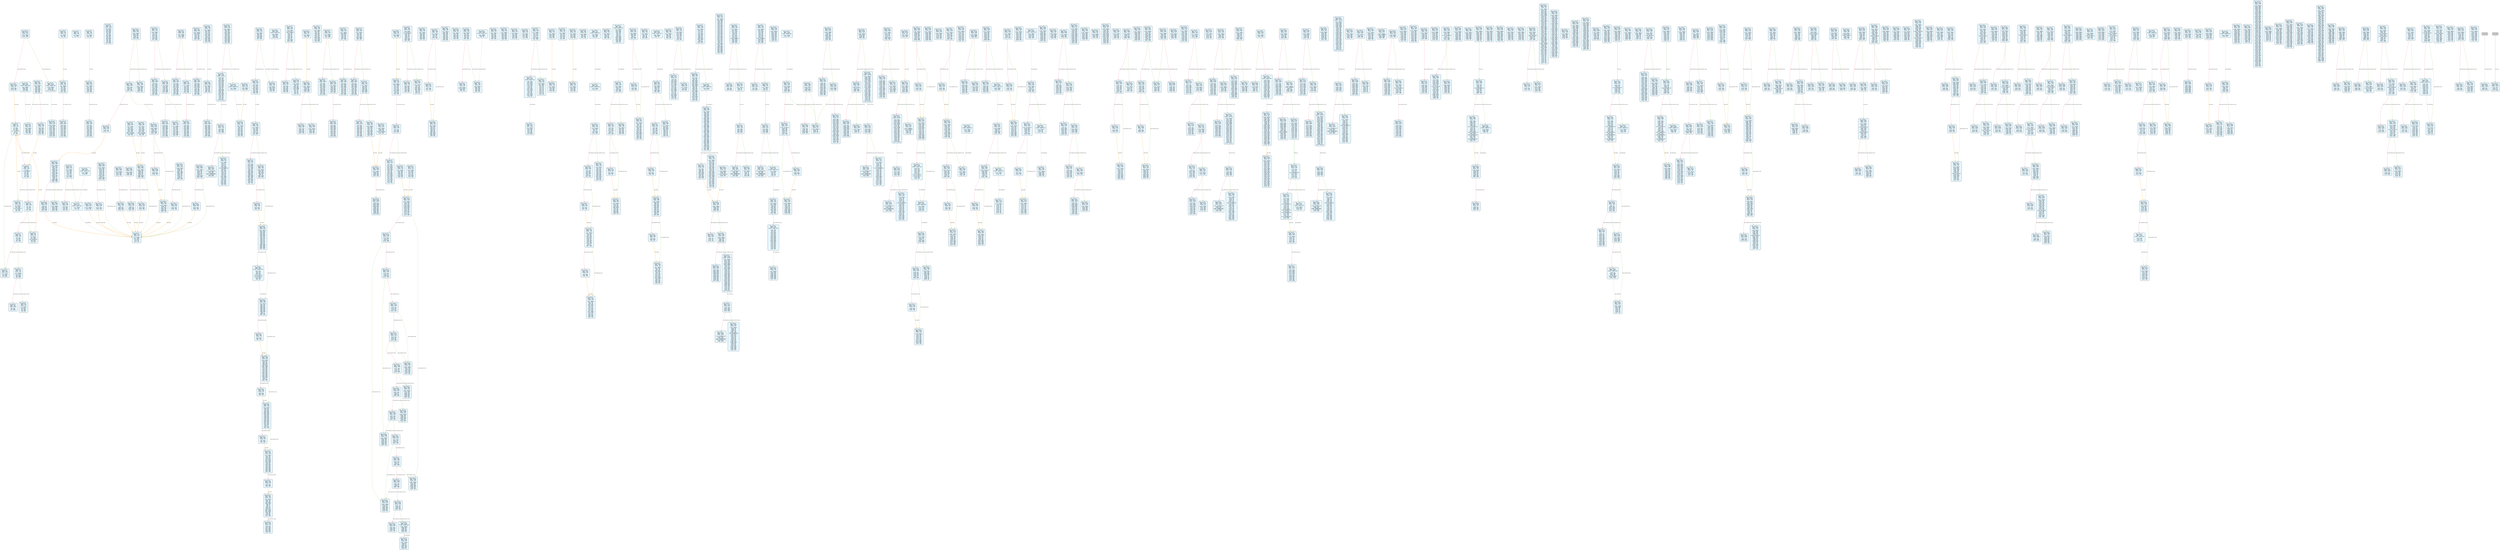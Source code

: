 digraph Static_Complete_CFG {
    rankdir=TB;
    node [shape=box, style="filled, rounded", fontname="Monospace", fontsize=9, margin=0.15];
    edge [fontname="Arial", fontsize=8, penwidth=1.2];
    "block_0" [label="合约: 0xbd5cf5...
起始PC: 0x0
终止PC: 0xc
终止指令: JUMPI
---------
0x0: PUSH1
0x2: PUSH1
0x4: MSTORE
0x5: PUSH1
0x7: CALLDATASIZE
0x8: LT
0x9: PUSH2
0xc: JUMPI", fillcolor="#e6f7ff"];
    "block_d" [label="合约: 0xbd5cf5...
起始PC: 0xd
终止PC: 0x1d
终止指令: JUMPI
---------
0xd: PUSH1
0xf: CALLDATALOAD
0x10: PUSH1
0x12: SHR
0x13: DUP1
0x14: PUSH4
0x19: EQ
0x1a: PUSH2
0x1d: JUMPI", fillcolor="#e6f7ff"];
    "block_1e" [label="合约: 0xbd5cf5...
起始PC: 0x1e
终止PC: 0x28
终止指令: JUMPI
---------
0x1e: DUP1
0x1f: PUSH4
0x24: EQ
0x25: PUSH2
0x28: JUMPI", fillcolor="#e6f7ff"];
    "block_29" [label="合约: 0xbd5cf5...
起始PC: 0x29
终止PC: 0x33
终止指令: JUMPI
---------
0x29: DUP1
0x2a: PUSH4
0x2f: EQ
0x30: PUSH2
0x33: JUMPI", fillcolor="#e6f7ff"];
    "block_34" [label="合约: 0xbd5cf5...
起始PC: 0x34
终止PC: 0x38
终止指令: REVERT
---------
0x34: JUMPDEST
0x35: PUSH1
0x37: DUP1
0x38: REVERT", fillcolor="#e6f7ff"];
    "block_39" [label="合约: 0xbd5cf5...
起始PC: 0x39
终止PC: 0x46
终止指令: JUMP
---------
0x39: JUMPDEST
0x3a: PUSH2
0x3d: PUSH2
0x40: CALLDATASIZE
0x41: PUSH1
0x43: PUSH2
0x46: JUMP", fillcolor="#e6f7ff"];
    "block_47" [label="合约: 0xbd5cf5...
起始PC: 0x47
终止PC: 0x4b
终止指令: JUMP
---------
0x47: JUMPDEST
0x48: PUSH2
0x4b: JUMP", fillcolor="#e6f7ff"];
    "block_4c" [label="合约: 0xbd5cf5...
起始PC: 0x4c
终止PC: 0x4d
终止指令: STOP
---------
0x4c: JUMPDEST
0x4d: STOP", fillcolor="#e6f7ff"];
    "block_4e" [label="合约: 0xbd5cf5...
起始PC: 0x4e
终止PC: 0x5b
终止指令: JUMP
---------
0x4e: JUMPDEST
0x4f: PUSH2
0x52: PUSH2
0x55: CALLDATASIZE
0x56: PUSH1
0x58: PUSH2
0x5b: JUMP", fillcolor="#e6f7ff"];
    "block_5c" [label="合约: 0xbd5cf5...
起始PC: 0x5c
终止PC: 0x60
终止指令: JUMP
---------
0x5c: JUMPDEST
0x5d: PUSH2
0x60: JUMP", fillcolor="#e6f7ff"];
    "block_61" [label="合约: 0xbd5cf5...
起始PC: 0x61
终止PC: 0x68
终止指令: JUMPI
---------
0x61: JUMPDEST
0x62: CALLVALUE
0x63: DUP1
0x64: ISZERO
0x65: PUSH2
0x68: JUMPI", fillcolor="#e6f7ff"];
    "block_69" [label="合约: 0xbd5cf5...
起始PC: 0x69
终止PC: 0x6c
终止指令: REVERT
---------
0x69: PUSH1
0x6b: DUP1
0x6c: REVERT", fillcolor="#e6f7ff"];
    "block_6d" [label="合约: 0xbd5cf5...
起始PC: 0x6d
终止PC: 0x94
终止指令: JUMP
---------
0x6d: JUMPDEST
0x6e: POP
0x6f: PUSH2
0x72: PUSH32
0x93: DUP2
0x94: JUMP", fillcolor="#e6f7ff"];
    "block_95" [label="合约: 0xbd5cf5...
起始PC: 0x95
终止PC: 0xbd
终止指令: RETURN
---------
0x95: JUMPDEST
0x96: PUSH1
0x98: MLOAD
0x99: PUSH20
0xae: SWAP1
0xaf: SWAP2
0xb0: AND
0xb1: DUP2
0xb2: MSTORE
0xb3: PUSH1
0xb5: ADD
0xb6: PUSH1
0xb8: MLOAD
0xb9: DUP1
0xba: SWAP2
0xbb: SUB
0xbc: SWAP1
0xbd: RETURN", fillcolor="#e6f7ff"];
    "block_be" [label="合约: 0xbd5cf5...
起始PC: 0xbe
终止PC: 0x107
终止指令: JUMPI
---------
0xbe: JUMPDEST
0xbf: PUSH32
0xe0: DUP1
0xe1: SLOAD
0xe2: PUSH32
0x103: ADD
0x104: PUSH2
0x107: JUMPI", fillcolor="#e6f7ff"];
    "block_108" [label="合约: 0xbd5cf5...
起始PC: 0x108
终止PC: 0x138
终止指令: REVERT
---------
0x108: PUSH1
0x10a: MLOAD
0x10b: PUSH32
0x12c: DUP2
0x12d: MSTORE
0x12e: PUSH1
0x130: ADD
0x131: PUSH1
0x133: MLOAD
0x134: DUP1
0x135: SWAP2
0x136: SUB
0x137: SWAP1
0x138: REVERT", fillcolor="#e6f7ff"];
    "block_139" [label="合约: 0xbd5cf5...
起始PC: 0x139
终止PC: 0x149
终止指令: JUMP
---------
0x139: JUMPDEST
0x13a: PUSH1
0x13c: DUP2
0x13d: SSTORE
0x13e: CALLER
0x13f: PUSH1
0x141: PUSH2
0x144: CALLVALUE
0x145: SELFBALANCE
0x146: PUSH2
0x149: JUMP", fillcolor="#e6f7ff"];
    "block_14a" [label="合约: 0xbd5cf5...
起始PC: 0x14a
终止PC: 0x157
终止指令: JUMPI
---------
0x14a: JUMPDEST
0x14b: SWAP1
0x14c: POP
0x14d: DUP7
0x14e: DUP1
0x14f: PUSH2
0x152: ADD
0x153: MLOAD
0x154: PUSH2
0x157: JUMPI", fillcolor="#e6f7ff"];
    "block_158" [label="合约: 0xbd5cf5...
起始PC: 0x158
终止PC: 0x188
终止指令: REVERT
---------
0x158: PUSH1
0x15a: MLOAD
0x15b: PUSH32
0x17c: DUP2
0x17d: MSTORE
0x17e: PUSH1
0x180: ADD
0x181: PUSH1
0x183: MLOAD
0x184: DUP1
0x185: SWAP2
0x186: SUB
0x187: SWAP1
0x188: REVERT", fillcolor="#e6f7ff"];
    "block_189" [label="合约: 0xbd5cf5...
起始PC: 0x189
终止PC: 0x195
终止指令: JUMPI
---------
0x189: JUMPDEST
0x18a: DUP8
0x18b: DUP1
0x18c: PUSH2
0x18f: ADD
0x190: MLOAD
0x191: ISZERO
0x192: PUSH2
0x195: JUMPI", fillcolor="#e6f7ff"];
    "block_196" [label="合约: 0xbd5cf5...
起始PC: 0x196
终止PC: 0x1c6
终止指令: REVERT
---------
0x196: PUSH1
0x198: MLOAD
0x199: PUSH32
0x1ba: DUP2
0x1bb: MSTORE
0x1bc: PUSH1
0x1be: ADD
0x1bf: PUSH1
0x1c1: MLOAD
0x1c2: DUP1
0x1c3: SWAP2
0x1c4: SUB
0x1c5: SWAP1
0x1c6: REVERT", fillcolor="#e6f7ff"];
    "block_1c7" [label="合约: 0xbd5cf5...
起始PC: 0x1c7
终止PC: 0x1e9
终止指令: JUMP
---------
0x1c7: JUMPDEST
0x1c8: DUP9
0x1c9: PUSH2
0x1cc: DUP2
0x1cd: PUSH1
0x1cf: ADD
0x1d0: MLOAD
0x1d1: PUSH20
0x1e6: AND
0x1e7: ISZERO
0x1e8: SWAP1
0x1e9: JUMP", fillcolor="#e6f7ff"];
    "block_1ea" [label="合约: 0xbd5cf5...
起始PC: 0x1ea
终止PC: 0x1ef
终止指令: JUMPI
---------
0x1ea: JUMPDEST
0x1eb: ISZERO
0x1ec: PUSH2
0x1ef: JUMPI", fillcolor="#e6f7ff"];
    "block_1f0" [label="合约: 0xbd5cf5...
起始PC: 0x1f0
终止PC: 0x220
终止指令: REVERT
---------
0x1f0: PUSH1
0x1f2: MLOAD
0x1f3: PUSH32
0x214: DUP2
0x215: MSTORE
0x216: PUSH1
0x218: ADD
0x219: PUSH1
0x21b: MLOAD
0x21c: DUP1
0x21d: SWAP2
0x21e: SUB
0x21f: SWAP1
0x220: REVERT", fillcolor="#e6f7ff"];
    "block_221" [label="合约: 0xbd5cf5...
起始PC: 0x221
终止PC: 0x22d
终止指令: JUMPI
---------
0x221: JUMPDEST
0x222: DUP1
0x223: PUSH1
0x225: ADD
0x226: MLOAD
0x227: PUSH1
0x229: SUB
0x22a: PUSH2
0x22d: JUMPI", fillcolor="#e6f7ff"];
    "block_22e" [label="合约: 0xbd5cf5...
起始PC: 0x22e
终止PC: 0x25e
终止指令: REVERT
---------
0x22e: PUSH1
0x230: MLOAD
0x231: PUSH32
0x252: DUP2
0x253: MSTORE
0x254: PUSH1
0x256: ADD
0x257: PUSH1
0x259: MLOAD
0x25a: DUP1
0x25b: SWAP2
0x25c: SUB
0x25d: SWAP1
0x25e: REVERT", fillcolor="#e6f7ff"];
    "block_25f" [label="合约: 0xbd5cf5...
起始PC: 0x25f
终止PC: 0x26a
终止指令: JUMPI
---------
0x25f: JUMPDEST
0x260: CHAINID
0x261: DUP2
0x262: PUSH1
0x264: ADD
0x265: MLOAD
0x266: SUB
0x267: PUSH2
0x26a: JUMPI", fillcolor="#e6f7ff"];
    "block_26b" [label="合约: 0xbd5cf5...
起始PC: 0x26b
终止PC: 0x29b
终止指令: REVERT
---------
0x26b: PUSH1
0x26d: MLOAD
0x26e: PUSH32
0x28f: DUP2
0x290: MSTORE
0x291: PUSH1
0x293: ADD
0x294: PUSH1
0x296: MLOAD
0x297: DUP1
0x298: SWAP2
0x299: SUB
0x29a: SWAP1
0x29b: REVERT", fillcolor="#e6f7ff"];
    "block_29c" [label="合约: 0xbd5cf5...
起始PC: 0x29c
终止PC: 0x2b0
终止指令: JUMP
---------
0x29c: JUMPDEST
0x29d: PUSH2
0x2a0: DUP11
0x2a1: PUSH1
0x2a3: ADD
0x2a4: MLOAD
0x2a5: DUP12
0x2a6: PUSH1
0x2a8: ADD
0x2a9: MLOAD
0x2aa: DUP12
0x2ab: DUP12
0x2ac: CALLER
0x2ad: PUSH2
0x2b0: JUMP", fillcolor="#e6f7ff"];
    "block_2b1" [label="合约: 0xbd5cf5...
起始PC: 0x2b1
终止PC: 0x2da
终止指令: JUMPI
---------
0x2b1: JUMPDEST
0x2b2: PUSH1
0x2b4: DUP12
0x2b5: ADD
0x2b6: MSTORE
0x2b7: PUSH1
0x2b9: DUP11
0x2ba: ADD
0x2bb: MLOAD
0x2bc: PUSH1
0x2be: SWAP1
0x2bf: PUSH20
0x2d4: AND
0x2d5: ISZERO
0x2d6: DUP1
0x2d7: PUSH2
0x2da: JUMPI", fillcolor="#e6f7ff"];
    "block_2db" [label="合约: 0xbd5cf5...
起始PC: 0x2db
终止PC: 0x318
终止指令: STATICCALL
---------
0x2db: DUP12
0x2dc: PUSH1
0x2de: ADD
0x2df: MLOAD
0x2e0: PUSH20
0x2f5: AND
0x2f6: PUSH4
0x2fb: PUSH1
0x2fd: MLOAD
0x2fe: DUP2
0x2ff: PUSH4
0x304: AND
0x305: PUSH1
0x307: SHL
0x308: DUP2
0x309: MSTORE
0x30a: PUSH1
0x30c: ADD
0x30d: PUSH1
0x30f: PUSH1
0x311: MLOAD
0x312: DUP1
0x313: DUP4
0x314: SUB
0x315: DUP2
0x316: DUP7
0x317: GAS
0x318: STATICCALL", fillcolor="#e6f7ff"];
    "block_319" [label="合约: 0xbd5cf5...
起始PC: 0x319
终止PC: 0x31f
终止指令: JUMPI
---------
0x319: ISZERO
0x31a: DUP1
0x31b: ISZERO
0x31c: PUSH2
0x31f: JUMPI", fillcolor="#e6f7ff"];
    "block_320" [label="合约: 0xbd5cf5...
起始PC: 0x320
终止PC: 0x328
终止指令: REVERT
---------
0x320: RETURNDATASIZE
0x321: PUSH1
0x323: DUP1
0x324: RETURNDATACOPY
0x325: RETURNDATASIZE
0x326: PUSH1
0x328: REVERT", fillcolor="#e6f7ff"];
    "block_329" [label="合约: 0xbd5cf5...
起始PC: 0x329
终止PC: 0x34c
终止指令: JUMP
---------
0x329: JUMPDEST
0x32a: POP
0x32b: POP
0x32c: POP
0x32d: POP
0x32e: PUSH1
0x330: MLOAD
0x331: RETURNDATASIZE
0x332: PUSH1
0x334: NOT
0x335: PUSH1
0x337: DUP3
0x338: ADD
0x339: AND
0x33a: DUP3
0x33b: ADD
0x33c: DUP1
0x33d: PUSH1
0x33f: MSTORE
0x340: POP
0x341: DUP2
0x342: ADD
0x343: SWAP1
0x344: PUSH2
0x347: SWAP2
0x348: SWAP1
0x349: PUSH2
0x34c: JUMP", fillcolor="#e6f7ff"];
    "block_34d" [label="合约: 0xbd5cf5...
起始PC: 0x34d
终止PC: 0x351
终止指令: JUMP
---------
0x34d: JUMPDEST
0x34e: PUSH2
0x351: JUMP", fillcolor="#e6f7ff"];
    "block_352" [label="合约: 0xbd5cf5...
起始PC: 0x352
终止PC: 0x353
终止指令: JUMPDEST_PREV
---------
0x352: JUMPDEST
0x353: PUSH1", fillcolor="#e6f7ff"];
    "block_355" [label="合约: 0xbd5cf5...
起始PC: 0x355
终止PC: 0x367
终止指令: JUMP
---------
0x355: JUMPDEST
0x356: PUSH1
0x358: AND
0x359: SWAP2
0x35a: POP
0x35b: PUSH2
0x35e: DUP13
0x35f: PUSH1
0x361: ADD
0x362: MLOAD
0x363: DUP4
0x364: PUSH2
0x367: JUMP", fillcolor="#e6f7ff"];
    "block_368" [label="合约: 0xbd5cf5...
起始PC: 0x368
终止PC: 0x372
终止指令: JUMPI
---------
0x368: JUMPDEST
0x369: PUSH1
0x36b: DUP14
0x36c: ADD
0x36d: MSTORE
0x36e: DUP1
0x36f: PUSH2
0x372: JUMPI", fillcolor="#e6f7ff"];
    "block_373" [label="合约: 0xbd5cf5...
起始PC: 0x373
终止PC: 0x383
终止指令: JUMP
---------
0x373: PUSH2
0x376: DUP10
0x377: PUSH1
0x379: ADD
0x37a: MLOAD
0x37b: DUP14
0x37c: PUSH1
0x37e: ADD
0x37f: MLOAD
0x380: PUSH2
0x383: JUMP", fillcolor="#e6f7ff"];
    "block_384" [label="合约: 0xbd5cf5...
起始PC: 0x384
终止PC: 0x389
终止指令: JUMPDEST_PREV
---------
0x384: JUMPDEST
0x385: PUSH1
0x387: DUP11
0x388: ADD
0x389: MSTORE", fillcolor="#e6f7ff"];
    "block_38a" [label="合约: 0xbd5cf5...
起始PC: 0x38a
终止PC: 0x393
终止指令: JUMP
---------
0x38a: JUMPDEST
0x38b: PUSH2
0x38e: DUP13
0x38f: DUP11
0x390: PUSH2
0x393: JUMP", fillcolor="#e6f7ff"];
    "block_394" [label="合约: 0xbd5cf5...
起始PC: 0x394
终止PC: 0x3a3
终止指令: JUMPI
---------
0x394: JUMPDEST
0x395: POP
0x396: SELFBALANCE
0x397: SWAP4
0x398: POP
0x399: POP
0x39a: POP
0x39b: POP
0x39c: DUP2
0x39d: DUP2
0x39e: GT
0x39f: ISZERO
0x3a0: PUSH2
0x3a3: JUMPI", fillcolor="#e6f7ff"];
    "block_3a4" [label="合约: 0xbd5cf5...
起始PC: 0x3a4
终止PC: 0x3b2
终止指令: JUMP
---------
0x3a4: PUSH2
0x3a7: PUSH1
0x3a9: DUP5
0x3aa: PUSH2
0x3ad: DUP6
0x3ae: DUP6
0x3af: PUSH2
0x3b2: JUMP", fillcolor="#e6f7ff"];
    "block_3b3" [label="合约: 0xbd5cf5...
起始PC: 0x3b3
终止PC: 0x3b7
终止指令: JUMP
---------
0x3b3: JUMPDEST
0x3b4: PUSH2
0x3b7: JUMP", fillcolor="#e6f7ff"];
    "block_3b8" [label="合约: 0xbd5cf5...
起始PC: 0x3b8
终止PC: 0x3c5
终止指令: JUMP
---------
0x3b8: JUMPDEST
0x3b9: POP
0x3ba: POP
0x3bb: PUSH1
0x3bd: SWAP1
0x3be: SWAP2
0x3bf: SSTORE
0x3c0: POP
0x3c1: POP
0x3c2: POP
0x3c3: POP
0x3c4: POP
0x3c5: JUMP", fillcolor="#e6f7ff"];
    "block_3c6" [label="合约: 0xbd5cf5...
起始PC: 0x3c6
终止PC: 0x40f
终止指令: JUMPI
---------
0x3c6: JUMPDEST
0x3c7: PUSH32
0x3e8: DUP1
0x3e9: SLOAD
0x3ea: PUSH32
0x40b: ADD
0x40c: PUSH2
0x40f: JUMPI", fillcolor="#e6f7ff"];
    "block_410" [label="合约: 0xbd5cf5...
起始PC: 0x410
终止PC: 0x440
终止指令: REVERT
---------
0x410: PUSH1
0x412: MLOAD
0x413: PUSH32
0x434: DUP2
0x435: MSTORE
0x436: PUSH1
0x438: ADD
0x439: PUSH1
0x43b: MLOAD
0x43c: DUP1
0x43d: SWAP2
0x43e: SUB
0x43f: SWAP1
0x440: REVERT", fillcolor="#e6f7ff"];
    "block_441" [label="合约: 0xbd5cf5...
起始PC: 0x441
终止PC: 0x451
终止指令: JUMP
---------
0x441: JUMPDEST
0x442: PUSH1
0x444: DUP2
0x445: SSTORE
0x446: CALLER
0x447: PUSH1
0x449: PUSH2
0x44c: CALLVALUE
0x44d: SELFBALANCE
0x44e: PUSH2
0x451: JUMP", fillcolor="#e6f7ff"];
    "block_452" [label="合约: 0xbd5cf5...
起始PC: 0x452
终止PC: 0x476
终止指令: JUMP
---------
0x452: JUMPDEST
0x453: SWAP1
0x454: POP
0x455: DUP5
0x456: PUSH2
0x459: DUP2
0x45a: PUSH1
0x45c: ADD
0x45d: MLOAD
0x45e: PUSH20
0x473: AND
0x474: ISZERO
0x475: SWAP1
0x476: JUMP", fillcolor="#e6f7ff"];
    "block_477" [label="合约: 0xbd5cf5...
起始PC: 0x477
终止PC: 0x47c
终止指令: JUMPI
---------
0x477: JUMPDEST
0x478: ISZERO
0x479: PUSH2
0x47c: JUMPI", fillcolor="#e6f7ff"];
    "block_47d" [label="合约: 0xbd5cf5...
起始PC: 0x47d
终止PC: 0x4ad
终止指令: REVERT
---------
0x47d: PUSH1
0x47f: MLOAD
0x480: PUSH32
0x4a1: DUP2
0x4a2: MSTORE
0x4a3: PUSH1
0x4a5: ADD
0x4a6: PUSH1
0x4a8: MLOAD
0x4a9: DUP1
0x4aa: SWAP2
0x4ab: SUB
0x4ac: SWAP1
0x4ad: REVERT", fillcolor="#e6f7ff"];
    "block_4ae" [label="合约: 0xbd5cf5...
起始PC: 0x4ae
终止PC: 0x4ba
终止指令: JUMPI
---------
0x4ae: JUMPDEST
0x4af: DUP1
0x4b0: PUSH1
0x4b2: ADD
0x4b3: MLOAD
0x4b4: PUSH1
0x4b6: SUB
0x4b7: PUSH2
0x4ba: JUMPI", fillcolor="#e6f7ff"];
    "block_4bb" [label="合约: 0xbd5cf5...
起始PC: 0x4bb
终止PC: 0x4eb
终止指令: REVERT
---------
0x4bb: PUSH1
0x4bd: MLOAD
0x4be: PUSH32
0x4df: DUP2
0x4e0: MSTORE
0x4e1: PUSH1
0x4e3: ADD
0x4e4: PUSH1
0x4e6: MLOAD
0x4e7: DUP1
0x4e8: SWAP2
0x4e9: SUB
0x4ea: SWAP1
0x4eb: REVERT", fillcolor="#e6f7ff"];
    "block_4ec" [label="合约: 0xbd5cf5...
起始PC: 0x4ec
终止PC: 0x4f7
终止指令: JUMPI
---------
0x4ec: JUMPDEST
0x4ed: CHAINID
0x4ee: DUP2
0x4ef: PUSH1
0x4f1: ADD
0x4f2: MLOAD
0x4f3: SUB
0x4f4: PUSH2
0x4f7: JUMPI", fillcolor="#e6f7ff"];
    "block_4f8" [label="合约: 0xbd5cf5...
起始PC: 0x4f8
终止PC: 0x528
终止指令: REVERT
---------
0x4f8: PUSH1
0x4fa: MLOAD
0x4fb: PUSH32
0x51c: DUP2
0x51d: MSTORE
0x51e: PUSH1
0x520: ADD
0x521: PUSH1
0x523: MLOAD
0x524: DUP1
0x525: SWAP2
0x526: SUB
0x527: SWAP1
0x528: REVERT", fillcolor="#e6f7ff"];
    "block_529" [label="合约: 0xbd5cf5...
起始PC: 0x529
终止PC: 0x535
终止指令: JUMPI
---------
0x529: JUMPDEST
0x52a: DUP6
0x52b: DUP1
0x52c: PUSH2
0x52f: ADD
0x530: MLOAD
0x531: ISZERO
0x532: PUSH2
0x535: JUMPI", fillcolor="#e6f7ff"];
    "block_536" [label="合约: 0xbd5cf5...
起始PC: 0x536
终止PC: 0x566
终止指令: REVERT
---------
0x536: PUSH1
0x538: MLOAD
0x539: PUSH32
0x55a: DUP2
0x55b: MSTORE
0x55c: PUSH1
0x55e: ADD
0x55f: PUSH1
0x561: MLOAD
0x562: DUP1
0x563: SWAP2
0x564: SUB
0x565: SWAP1
0x566: REVERT", fillcolor="#e6f7ff"];
    "block_567" [label="合约: 0xbd5cf5...
起始PC: 0x567
终止PC: 0x573
终止指令: JUMPI
---------
0x567: JUMPDEST
0x568: DUP7
0x569: DUP1
0x56a: PUSH2
0x56d: ADD
0x56e: MLOAD
0x56f: ISZERO
0x570: PUSH2
0x573: JUMPI", fillcolor="#e6f7ff"];
    "block_574" [label="合约: 0xbd5cf5...
起始PC: 0x574
终止PC: 0x5a4
终止指令: REVERT
---------
0x574: PUSH1
0x576: MLOAD
0x577: PUSH32
0x598: DUP2
0x599: MSTORE
0x59a: PUSH1
0x59c: ADD
0x59d: PUSH1
0x59f: MLOAD
0x5a0: DUP1
0x5a1: SWAP2
0x5a2: SUB
0x5a3: SWAP1
0x5a4: REVERT", fillcolor="#e6f7ff"];
    "block_5a5" [label="合约: 0xbd5cf5...
起始PC: 0x5a5
终止PC: 0x5b6
终止指令: JUMP
---------
0x5a5: JUMPDEST
0x5a6: PUSH2
0x5a9: DUP9
0x5aa: PUSH1
0x5ac: ADD
0x5ad: MLOAD
0x5ae: DUP10
0x5af: PUSH1
0x5b1: ADD
0x5b2: MLOAD
0x5b3: PUSH2
0x5b6: JUMP", fillcolor="#e6f7ff"];
    "block_5b7" [label="合约: 0xbd5cf5...
起始PC: 0x5b7
终止PC: 0x5d6
终止指令: JUMPI
---------
0x5b7: JUMPDEST
0x5b8: PUSH1
0x5ba: DUP9
0x5bb: ADD
0x5bc: MLOAD
0x5bd: PUSH20
0x5d2: AND
0x5d3: PUSH2
0x5d6: JUMPI", fillcolor="#e6f7ff"];
    "block_5d7" [label="合约: 0xbd5cf5...
起始PC: 0x5d7
终止PC: 0x5e4
终止指令: JUMP
---------
0x5d7: PUSH2
0x5da: DUP9
0x5db: PUSH1
0x5dd: ADD
0x5de: MLOAD
0x5df: PUSH1
0x5e1: PUSH2
0x5e4: JUMP", fillcolor="#e6f7ff"];
    "block_5e5" [label="合约: 0xbd5cf5...
起始PC: 0x5e5
终止PC: 0x5ea
终止指令: JUMPDEST_PREV
---------
0x5e5: JUMPDEST
0x5e6: PUSH1
0x5e8: DUP10
0x5e9: ADD
0x5ea: MSTORE", fillcolor="#e6f7ff"];
    "block_5eb" [label="合约: 0xbd5cf5...
起始PC: 0x5eb
终止PC: 0x5f7
终止指令: JUMP
---------
0x5eb: JUMPDEST
0x5ec: PUSH2
0x5ef: DUP9
0x5f0: PUSH2
0x5f3: DUP10
0x5f4: PUSH2
0x5f7: JUMP", fillcolor="#e6f7ff"];
    "block_5f8" [label="合约: 0xbd5cf5...
起始PC: 0x5f8
终止PC: 0x5fc
终止指令: JUMP
---------
0x5f8: JUMPDEST
0x5f9: PUSH2
0x5fc: JUMP", fillcolor="#e6f7ff"];
    "block_5fd" [label="合约: 0xbd5cf5...
起始PC: 0x5fd
终止PC: 0x60a
终止指令: JUMPI
---------
0x5fd: JUMPDEST
0x5fe: POP
0x5ff: SELFBALANCE
0x600: SWAP2
0x601: POP
0x602: POP
0x603: DUP2
0x604: DUP2
0x605: GT
0x606: ISZERO
0x607: PUSH2
0x60a: JUMPI", fillcolor="#e6f7ff"];
    "block_60b" [label="合约: 0xbd5cf5...
起始PC: 0x60b
终止PC: 0x619
终止指令: JUMP
---------
0x60b: PUSH2
0x60e: PUSH1
0x610: DUP5
0x611: PUSH2
0x614: DUP6
0x615: DUP6
0x616: PUSH2
0x619: JUMP", fillcolor="#e6f7ff"];
    "block_61a" [label="合约: 0xbd5cf5...
起始PC: 0x61a
终止PC: 0x625
终止指令: JUMP
---------
0x61a: JUMPDEST
0x61b: POP
0x61c: POP
0x61d: PUSH1
0x61f: SWAP1
0x620: SWAP2
0x621: SSTORE
0x622: POP
0x623: POP
0x624: POP
0x625: JUMP", fillcolor="#e6f7ff"];
    "block_626" [label="合约: 0xbd5cf5...
起始PC: 0x626
终止PC: 0x630
终止指令: JUMPI
---------
0x626: JUMPDEST
0x627: PUSH1
0x629: DUP3
0x62a: DUP1
0x62b: DUP3
0x62c: SUB
0x62d: PUSH2
0x630: JUMPI", fillcolor="#e6f7ff"];
    "block_631" [label="合约: 0xbd5cf5...
起始PC: 0x631
终止PC: 0x661
终止指令: REVERT
---------
0x631: PUSH1
0x633: MLOAD
0x634: PUSH32
0x655: DUP2
0x656: MSTORE
0x657: PUSH1
0x659: ADD
0x65a: PUSH1
0x65c: MLOAD
0x65d: DUP1
0x65e: SWAP2
0x65f: SUB
0x660: SWAP1
0x661: REVERT", fillcolor="#e6f7ff"];
    "block_662" [label="合约: 0xbd5cf5...
起始PC: 0x662
终止PC: 0x670
终止指令: JUMP
---------
0x662: JUMPDEST
0x663: PUSH1
0x665: DUP6
0x666: DUP6
0x667: PUSH2
0x66a: PUSH1
0x66c: DUP6
0x66d: PUSH2
0x670: JUMP", fillcolor="#e6f7ff"];
    "block_671" [label="合约: 0xbd5cf5...
起始PC: 0x671
终止PC: 0x678
终止指令: JUMPI
---------
0x671: JUMPDEST
0x672: DUP2
0x673: DUP2
0x674: LT
0x675: PUSH2
0x678: JUMPI", fillcolor="#e6f7ff"];
    "block_679" [label="合约: 0xbd5cf5...
起始PC: 0x679
终止PC: 0x67f
终止指令: JUMP
---------
0x679: PUSH2
0x67c: PUSH2
0x67f: JUMP", fillcolor="#e6f7ff"];
    "block_680" [label="合约: 0xbd5cf5...
起始PC: 0x680
终止PC: 0x691
终止指令: JUMP
---------
0x680: JUMPDEST
0x681: SWAP1
0x682: POP
0x683: PUSH1
0x685: MUL
0x686: DUP2
0x687: ADD
0x688: SWAP1
0x689: PUSH2
0x68c: SWAP2
0x68d: SWAP1
0x68e: PUSH2
0x691: JUMP", fillcolor="#e6f7ff"];
    "block_692" [label="合约: 0xbd5cf5...
起始PC: 0x692
终止PC: 0x6a2
终止指令: JUMP
---------
0x692: JUMPDEST
0x693: PUSH2
0x696: SWAP1
0x697: PUSH1
0x699: DUP2
0x69a: ADD
0x69b: SWAP1
0x69c: PUSH1
0x69e: ADD
0x69f: PUSH2
0x6a2: JUMP", fillcolor="#e6f7ff"];
    "block_6a3" [label="合约: 0xbd5cf5...
起始PC: 0x6a3
终止PC: 0x6af
终止指令: JUMP
---------
0x6a3: JUMPDEST
0x6a4: SWAP1
0x6a5: POP
0x6a6: PUSH1
0x6a8: PUSH2
0x6ab: DUP3
0x6ac: PUSH2
0x6af: JUMP", fillcolor="#e6f7ff"];
    "block_6b0" [label="合约: 0xbd5cf5...
起始PC: 0x6b0
终止PC: 0x6cd
终止指令: JUMPI
---------
0x6b0: JUMPDEST
0x6b1: SWAP1
0x6b2: POP
0x6b3: PUSH20
0x6c8: DUP3
0x6c9: AND
0x6ca: PUSH2
0x6cd: JUMPI", fillcolor="#e6f7ff"];
    "block_6ce" [label="合约: 0xbd5cf5...
起始PC: 0x6ce
终止PC: 0x6d6
终止指令: JUMP
---------
0x6ce: PUSH2
0x6d1: CALLVALUE
0x6d2: DUP3
0x6d3: PUSH2
0x6d6: JUMP", fillcolor="#e6f7ff"];
    "block_6d7" [label="合约: 0xbd5cf5...
起始PC: 0x6d7
终止PC: 0x6d9
终止指令: JUMPDEST_PREV
---------
0x6d7: JUMPDEST
0x6d8: SWAP1
0x6d9: POP", fillcolor="#e6f7ff"];
    "block_6da" [label="合约: 0xbd5cf5...
起始PC: 0x6da
终止PC: 0x6e5
终止指令: JUMP
---------
0x6da: JUMPDEST
0x6db: PUSH1
0x6dd: PUSH2
0x6e0: DUP9
0x6e1: DUP9
0x6e2: PUSH2
0x6e5: JUMP", fillcolor="#e6f7ff"];
    "block_6e6" [label="合约: 0xbd5cf5...
起始PC: 0x6e6
终止PC: 0x6f1
终止指令: JUMP
---------
0x6e6: JUMPDEST
0x6e7: SWAP1
0x6e8: POP
0x6e9: PUSH2
0x6ec: DUP9
0x6ed: DUP9
0x6ee: PUSH2
0x6f1: JUMP", fillcolor="#e6f7ff"];
    "block_6f2" [label="合约: 0xbd5cf5...
起始PC: 0x6f2
终止PC: 0x6fe
终止指令: JUMP
---------
0x6f2: JUMPDEST
0x6f3: PUSH2
0x6f6: DUP11
0x6f7: DUP10
0x6f8: DUP10
0x6f9: DUP10
0x6fa: DUP6
0x6fb: PUSH2
0x6fe: JUMP", fillcolor="#e6f7ff"];
    "block_6ff" [label="合约: 0xbd5cf5...
起始PC: 0x6ff
终止PC: 0x70a
终止指令: JUMP
---------
0x6ff: JUMPDEST
0x700: PUSH1
0x702: DUP3
0x703: PUSH2
0x706: DUP6
0x707: PUSH2
0x70a: JUMP", fillcolor="#e6f7ff"];
    "block_70b" [label="合约: 0xbd5cf5...
起始PC: 0x70b
终止PC: 0x714
终止指令: JUMP
---------
0x70b: JUMPDEST
0x70c: PUSH2
0x70f: SWAP2
0x710: SWAP1
0x711: PUSH2
0x714: JUMP", fillcolor="#e6f7ff"];
    "block_715" [label="合约: 0xbd5cf5...
起始PC: 0x715
终止PC: 0x71f
终止指令: JUMPI
---------
0x715: JUMPDEST
0x716: SWAP1
0x717: POP
0x718: DUP10
0x719: DUP2
0x71a: LT
0x71b: ISZERO
0x71c: PUSH2
0x71f: JUMPI", fillcolor="#e6f7ff"];
    "block_720" [label="合约: 0xbd5cf5...
起始PC: 0x720
终止PC: 0x756
终止指令: JUMPDEST_PREV
---------
0x720: PUSH1
0x722: MLOAD
0x723: PUSH32
0x744: DUP2
0x745: MSTORE
0x746: PUSH1
0x748: DUP2
0x749: ADD
0x74a: DUP12
0x74b: SWAP1
0x74c: MSTORE
0x74d: PUSH1
0x74f: DUP2
0x750: ADD
0x751: DUP3
0x752: SWAP1
0x753: MSTORE
0x754: PUSH1
0x756: ADD", fillcolor="#e6f7ff"];
    "block_757" [label="合约: 0xbd5cf5...
起始PC: 0x757
终止PC: 0x75f
终止指令: REVERT
---------
0x757: JUMPDEST
0x758: PUSH1
0x75a: MLOAD
0x75b: DUP1
0x75c: SWAP2
0x75d: SUB
0x75e: SWAP1
0x75f: REVERT", fillcolor="#e6f7ff"];
    "block_760" [label="合约: 0xbd5cf5...
起始PC: 0x760
终止PC: 0x76d
终止指令: JUMP
---------
0x760: JUMPDEST
0x761: SWAP11
0x762: SWAP10
0x763: POP
0x764: POP
0x765: POP
0x766: POP
0x767: POP
0x768: POP
0x769: POP
0x76a: POP
0x76b: POP
0x76c: POP
0x76d: JUMP", fillcolor="#e6f7ff"];
    "block_76e" [label="合约: 0xbd5cf5...
起始PC: 0x76e
终止PC: 0x77c
终止指令: JUMPI
---------
0x76e: JUMPDEST
0x76f: PUSH1
0x771: PUSH1
0x773: DUP3
0x774: PUSH1
0x776: AND
0x777: GT
0x778: ISZERO
0x779: PUSH2
0x77c: JUMPI", fillcolor="#e6f7ff"];
    "block_77d" [label="合约: 0xbd5cf5...
起始PC: 0x77d
终止PC: 0x786
终止指令: JUMP
---------
0x77d: PUSH2
0x780: PUSH1
0x782: DUP4
0x783: PUSH2
0x786: JUMP", fillcolor="#e6f7ff"];
    "block_787" [label="合约: 0xbd5cf5...
起始PC: 0x787
终止PC: 0x791
终止指令: JUMP
---------
0x787: JUMPDEST
0x788: PUSH2
0x78b: SWAP1
0x78c: PUSH1
0x78e: PUSH2
0x791: JUMP", fillcolor="#e6f7ff"];
    "block_792" [label="合约: 0xbd5cf5...
起始PC: 0x792
终止PC: 0x79b
终止指令: JUMP
---------
0x792: JUMPDEST
0x793: PUSH2
0x796: SWAP1
0x797: DUP5
0x798: PUSH2
0x79b: JUMP", fillcolor="#e6f7ff"];
    "block_79c" [label="合约: 0xbd5cf5...
起始PC: 0x79c
终止PC: 0x7a8
终止指令: JUMP
---------
0x79c: JUMPDEST
0x79d: SWAP3
0x79e: POP
0x79f: PUSH2
0x7a2: PUSH1
0x7a4: DUP4
0x7a5: PUSH2
0x7a8: JUMP", fillcolor="#e6f7ff"];
    "block_7a9" [label="合约: 0xbd5cf5...
起始PC: 0x7a9
终止PC: 0x7b3
终止指令: JUMP
---------
0x7a9: JUMPDEST
0x7aa: PUSH2
0x7ad: SWAP1
0x7ae: PUSH1
0x7b0: PUSH2
0x7b3: JUMP", fillcolor="#e6f7ff"];
    "block_7b4" [label="合约: 0xbd5cf5...
起始PC: 0x7b4
终止PC: 0x7bd
终止指令: JUMP
---------
0x7b4: JUMPDEST
0x7b5: PUSH2
0x7b8: SWAP1
0x7b9: DUP5
0x7ba: PUSH2
0x7bd: JUMP", fillcolor="#e6f7ff"];
    "block_7be" [label="合约: 0xbd5cf5...
起始PC: 0x7be
终止PC: 0x7c0
终止指令: JUMPDEST_PREV
---------
0x7be: JUMPDEST
0x7bf: SWAP3
0x7c0: POP", fillcolor="#e6f7ff"];
    "block_7c1" [label="合约: 0xbd5cf5...
起始PC: 0x7c1
终止PC: 0x7c3
终止指令: JUMPDEST_PREV
---------
0x7c1: JUMPDEST
0x7c2: POP
0x7c3: DUP2", fillcolor="#e6f7ff"];
    "block_7c4" [label="合约: 0xbd5cf5...
起始PC: 0x7c4
终止PC: 0x7c9
终止指令: JUMP
---------
0x7c4: JUMPDEST
0x7c5: SWAP3
0x7c6: SWAP2
0x7c7: POP
0x7c8: POP
0x7c9: JUMP", fillcolor="#e6f7ff"];
    "block_7ca" [label="合约: 0xbd5cf5...
起始PC: 0x7ca
终止PC: 0x7d6
终止指令: JUMPI
---------
0x7ca: JUMPDEST
0x7cb: PUSH1
0x7cd: PUSH1
0x7cf: DUP4
0x7d0: MLOAD
0x7d1: LT
0x7d2: ISZERO
0x7d3: PUSH2
0x7d6: JUMPI", fillcolor="#e6f7ff"];
    "block_7d7" [label="合约: 0xbd5cf5...
起始PC: 0x7d7
终止PC: 0x837
终止指令: JUMP
---------
0x7d7: PUSH1
0x7d9: MLOAD
0x7da: PUSH32
0x7fb: DUP2
0x7fc: MSTORE
0x7fd: PUSH1
0x7ff: PUSH1
0x801: DUP3
0x802: ADD
0x803: MSTORE
0x804: PUSH1
0x806: PUSH1
0x808: DUP3
0x809: ADD
0x80a: MSTORE
0x80b: PUSH32
0x82c: PUSH1
0x82e: DUP3
0x82f: ADD
0x830: MSTORE
0x831: PUSH1
0x833: ADD
0x834: PUSH2
0x837: JUMP", fillcolor="#e6f7ff"];
    "block_838" [label="合约: 0xbd5cf5...
起始PC: 0x838
终止PC: 0x84c
终止指令: JUMPI
---------
0x838: JUMPDEST
0x839: PUSH1
0x83b: DUP4
0x83c: MLOAD
0x83d: PUSH8
0x846: DUP2
0x847: GT
0x848: ISZERO
0x849: PUSH2
0x84c: JUMPI", fillcolor="#e6f7ff"];
    "block_84d" [label="合约: 0xbd5cf5...
起始PC: 0x84d
终止PC: 0x853
终止指令: JUMP
---------
0x84d: PUSH2
0x850: PUSH2
0x853: JUMP", fillcolor="#e6f7ff"];
    "block_854" [label="合约: 0xbd5cf5...
起始PC: 0x854
终止PC: 0x871
终止指令: JUMPI
---------
0x854: JUMPDEST
0x855: PUSH1
0x857: MLOAD
0x858: SWAP1
0x859: DUP1
0x85a: DUP3
0x85b: MSTORE
0x85c: DUP1
0x85d: PUSH1
0x85f: ADD
0x860: PUSH1
0x862: NOT
0x863: AND
0x864: PUSH1
0x866: ADD
0x867: DUP3
0x868: ADD
0x869: PUSH1
0x86b: MSTORE
0x86c: DUP1
0x86d: ISZERO
0x86e: PUSH2
0x871: JUMPI", fillcolor="#e6f7ff"];
    "block_872" [label="合约: 0xbd5cf5...
起始PC: 0x872
终止PC: 0x87d
终止指令: JUMPDEST_PREV
---------
0x872: PUSH1
0x874: DUP3
0x875: ADD
0x876: DUP2
0x877: DUP1
0x878: CALLDATASIZE
0x879: DUP4
0x87a: CALLDATACOPY
0x87b: ADD
0x87c: SWAP1
0x87d: POP", fillcolor="#e6f7ff"];
    "block_87e" [label="合约: 0xbd5cf5...
起始PC: 0x87e
终止PC: 0x890
终止指令: JUMPI
---------
0x87e: JUMPDEST
0x87f: POP
0x880: SWAP1
0x881: POP
0x882: PUSH1
0x884: PUSH1
0x886: DUP6
0x887: PUSH1
0x889: DUP2
0x88a: MLOAD
0x88b: DUP2
0x88c: LT
0x88d: PUSH2
0x890: JUMPI", fillcolor="#e6f7ff"];
    "block_891" [label="合约: 0xbd5cf5...
起始PC: 0x891
终止PC: 0x897
终止指令: JUMP
---------
0x891: PUSH2
0x894: PUSH2
0x897: JUMP", fillcolor="#e6f7ff"];
    "block_898" [label="合约: 0xbd5cf5...
起始PC: 0x898
终止PC: 0x8d5
终止指令: JUMPI
---------
0x898: JUMPDEST
0x899: ADD
0x89a: PUSH1
0x89c: ADD
0x89d: MLOAD
0x89e: DUP7
0x89f: MLOAD
0x8a0: PUSH32
0x8c1: SWAP1
0x8c2: SWAP2
0x8c3: AND
0x8c4: SWAP1
0x8c5: SWAP2
0x8c6: SHR
0x8c7: SWAP1
0x8c8: PUSH1
0x8ca: SWAP1
0x8cb: DUP8
0x8cc: SWAP1
0x8cd: PUSH1
0x8cf: SWAP1
0x8d0: DUP2
0x8d1: LT
0x8d2: PUSH2
0x8d5: JUMPI", fillcolor="#e6f7ff"];
    "block_8d6" [label="合约: 0xbd5cf5...
起始PC: 0x8d6
终止PC: 0x8dc
终止指令: JUMP
---------
0x8d6: PUSH2
0x8d9: PUSH2
0x8dc: JUMP", fillcolor="#e6f7ff"];
    "block_8dd" [label="合约: 0xbd5cf5...
起始PC: 0x8dd
终止PC: 0x91a
终止指令: JUMPI
---------
0x8dd: JUMPDEST
0x8de: ADD
0x8df: PUSH1
0x8e1: ADD
0x8e2: MLOAD
0x8e3: DUP8
0x8e4: MLOAD
0x8e5: PUSH32
0x906: SWAP1
0x907: SWAP2
0x908: AND
0x909: SWAP1
0x90a: SWAP2
0x90b: SHR
0x90c: SWAP1
0x90d: PUSH1
0x90f: SWAP1
0x910: DUP9
0x911: SWAP1
0x912: PUSH1
0x914: SWAP1
0x915: DUP2
0x916: LT
0x917: PUSH2
0x91a: JUMPI", fillcolor="#e6f7ff"];
    "block_91b" [label="合约: 0xbd5cf5...
起始PC: 0x91b
终止PC: 0x921
终止指令: JUMP
---------
0x91b: PUSH2
0x91e: PUSH2
0x921: JUMP", fillcolor="#e6f7ff"];
    "block_922" [label="合约: 0xbd5cf5...
起始PC: 0x922
终止PC: 0x95a
终止指令: JUMPI
---------
0x922: JUMPDEST
0x923: ADD
0x924: PUSH1
0x926: ADD
0x927: MLOAD
0x928: DUP9
0x929: MLOAD
0x92a: PUSH32
0x94b: SWAP1
0x94c: SWAP2
0x94d: AND
0x94e: SWAP1
0x94f: SWAP2
0x950: SHR
0x951: SWAP1
0x952: DUP9
0x953: SWAP1
0x954: PUSH1
0x956: SWAP1
0x957: PUSH2
0x95a: JUMPI", fillcolor="#e6f7ff"];
    "block_95b" [label="合约: 0xbd5cf5...
起始PC: 0x95b
终止PC: 0x961
终止指令: JUMP
---------
0x95b: PUSH2
0x95e: PUSH2
0x961: JUMP", fillcolor="#e6f7ff"];
    "block_962" [label="合约: 0xbd5cf5...
起始PC: 0x962
终止PC: 0x9fa
终止指令: JUMPI
---------
0x962: JUMPDEST
0x963: ADD
0x964: PUSH1
0x966: ADD
0x967: MLOAD
0x968: PUSH32
0x989: AND
0x98a: OR
0x98b: OR
0x98c: OR
0x98d: SWAP1
0x98e: POP
0x98f: PUSH1
0x991: PUSH32
0x9b2: PUSH32
0x9d3: PUSH32
0x9f4: DUP5
0x9f5: AND
0x9f6: ADD
0x9f7: PUSH2
0x9fa: JUMPI", fillcolor="#e6f7ff"];
    "block_9fb" [label="合约: 0xbd5cf5...
起始PC: 0x9fb
终止PC: 0xa08
终止指令: JUMP
---------
0x9fb: PUSH2
0x9fe: DUP8
0x9ff: MLOAD
0xa00: PUSH2
0xa03: SWAP2
0xa04: SWAP1
0xa05: PUSH2
0xa08: JUMP", fillcolor="#e6f7ff"];
    "block_a09" [label="合约: 0xbd5cf5...
起始PC: 0xa09
终止PC: 0xa0f
终止指令: JUMP
---------
0xa09: JUMPDEST
0xa0a: SWAP2
0xa0b: POP
0xa0c: PUSH2
0xa0f: JUMP", fillcolor="#e6f7ff"];
    "block_a10" [label="合约: 0xbd5cf5...
起始PC: 0xa10
终止PC: 0xa14
终止指令: JUMPDEST_PREV
---------
0xa10: JUMPDEST
0xa11: PUSH1
0xa13: SWAP2
0xa14: POP", fillcolor="#e6f7ff"];
    "block_a15" [label="合约: 0xbd5cf5...
起始PC: 0xa15
终止PC: 0xa16
终止指令: JUMPDEST_PREV
---------
0xa15: JUMPDEST
0xa16: PUSH1", fillcolor="#e6f7ff"];
    "block_a18" [label="合约: 0xbd5cf5...
起始PC: 0xa18
终止PC: 0xa20
终止指令: JUMPI
---------
0xa18: JUMPDEST
0xa19: DUP3
0xa1a: DUP2
0xa1b: LT
0xa1c: ISZERO
0xa1d: PUSH2
0xa20: JUMPI", fillcolor="#e6f7ff"];
    "block_a21" [label="合约: 0xbd5cf5...
起始PC: 0xa21
终止PC: 0xa2a
终止指令: JUMPI
---------
0xa21: DUP8
0xa22: DUP2
0xa23: DUP2
0xa24: MLOAD
0xa25: DUP2
0xa26: LT
0xa27: PUSH2
0xa2a: JUMPI", fillcolor="#e6f7ff"];
    "block_a2b" [label="合约: 0xbd5cf5...
起始PC: 0xa2b
终止PC: 0xa31
终止指令: JUMP
---------
0xa2b: PUSH2
0xa2e: PUSH2
0xa31: JUMP", fillcolor="#e6f7ff"];
    "block_a32" [label="合约: 0xbd5cf5...
起始PC: 0xa32
终止PC: 0xa47
终止指令: JUMPI
---------
0xa32: JUMPDEST
0xa33: PUSH1
0xa35: ADD
0xa36: ADD
0xa37: MLOAD
0xa38: PUSH1
0xa3a: SHR
0xa3b: PUSH1
0xa3d: SHL
0xa3e: DUP6
0xa3f: DUP3
0xa40: DUP2
0xa41: MLOAD
0xa42: DUP2
0xa43: LT
0xa44: PUSH2
0xa47: JUMPI", fillcolor="#e6f7ff"];
    "block_a48" [label="合约: 0xbd5cf5...
起始PC: 0xa48
终止PC: 0xa4e
终止指令: JUMP
---------
0xa48: PUSH2
0xa4b: PUSH2
0xa4e: JUMP", fillcolor="#e6f7ff"];
    "block_a4f" [label="合约: 0xbd5cf5...
起始PC: 0xa4f
终止PC: 0xa87
终止指令: JUMP
---------
0xa4f: JUMPDEST
0xa50: PUSH1
0xa52: ADD
0xa53: ADD
0xa54: SWAP1
0xa55: PUSH31
0xa75: NOT
0xa76: AND
0xa77: SWAP1
0xa78: DUP2
0xa79: PUSH1
0xa7b: BYTE
0xa7c: SWAP1
0xa7d: MSTORE8
0xa7e: POP
0xa7f: DUP1
0xa80: PUSH2
0xa83: DUP2
0xa84: PUSH2
0xa87: JUMP", fillcolor="#e6f7ff"];
    "block_a88" [label="合约: 0xbd5cf5...
起始PC: 0xa88
终止PC: 0xa8f
终止指令: JUMP
---------
0xa88: JUMPDEST
0xa89: SWAP2
0xa8a: POP
0xa8b: POP
0xa8c: PUSH2
0xa8f: JUMP", fillcolor="#e6f7ff"];
    "block_a90" [label="合约: 0xbd5cf5...
起始PC: 0xa90
终止PC: 0xaa5
终止指令: JUMP
---------
0xa90: JUMPDEST
0xa91: POP
0xa92: PUSH1
0xa94: DUP7
0xa95: PUSH1
0xa97: MLOAD
0xa98: PUSH1
0xa9a: ADD
0xa9b: PUSH2
0xa9e: SWAP2
0xa9f: DUP2
0xaa0: MSTORE
0xaa1: PUSH1
0xaa3: ADD
0xaa4: SWAP1
0xaa5: JUMP", fillcolor="#e6f7ff"];
    "block_aa6" [label="合约: 0xbd5cf5...
起始PC: 0xaa6
终止PC: 0xab8
终止指令: JUMPDEST_PREV
---------
0xaa6: JUMPDEST
0xaa7: PUSH1
0xaa9: MLOAD
0xaaa: PUSH1
0xaac: DUP2
0xaad: DUP4
0xaae: SUB
0xaaf: SUB
0xab0: DUP2
0xab1: MSTORE
0xab2: SWAP1
0xab3: PUSH1
0xab5: MSTORE
0xab6: SWAP1
0xab7: POP
0xab8: PUSH1", fillcolor="#e6f7ff"];
    "block_aba" [label="合约: 0xbd5cf5...
起始PC: 0xaba
终止PC: 0xac3
终止指令: JUMPI
---------
0xaba: JUMPDEST
0xabb: PUSH1
0xabd: DUP2
0xabe: LT
0xabf: ISZERO
0xac0: PUSH2
0xac3: JUMPI", fillcolor="#e6f7ff"];
    "block_ac4" [label="合约: 0xbd5cf5...
起始PC: 0xac4
终止PC: 0xacd
终止指令: JUMPI
---------
0xac4: DUP2
0xac5: DUP2
0xac6: DUP2
0xac7: MLOAD
0xac8: DUP2
0xac9: LT
0xaca: PUSH2
0xacd: JUMPI", fillcolor="#e6f7ff"];
    "block_ace" [label="合约: 0xbd5cf5...
起始PC: 0xace
终止PC: 0xad4
终止指令: JUMP
---------
0xace: PUSH2
0xad1: PUSH2
0xad4: JUMP", fillcolor="#e6f7ff"];
    "block_ad5" [label="合约: 0xbd5cf5...
起始PC: 0xad5
终止PC: 0xb06
终止指令: JUMP
---------
0xad5: JUMPDEST
0xad6: ADD
0xad7: PUSH1
0xad9: ADD
0xada: MLOAD
0xadb: PUSH32
0xafc: AND
0xafd: DUP7
0xafe: PUSH2
0xb01: DUP7
0xb02: DUP5
0xb03: PUSH2
0xb06: JUMP", fillcolor="#e6f7ff"];
    "block_b07" [label="合约: 0xbd5cf5...
起始PC: 0xb07
终止PC: 0xb0f
终止指令: JUMPI
---------
0xb07: JUMPDEST
0xb08: DUP2
0xb09: MLOAD
0xb0a: DUP2
0xb0b: LT
0xb0c: PUSH2
0xb0f: JUMPI", fillcolor="#e6f7ff"];
    "block_b10" [label="合约: 0xbd5cf5...
起始PC: 0xb10
终止PC: 0xb16
终止指令: JUMP
---------
0xb10: PUSH2
0xb13: PUSH2
0xb16: JUMP", fillcolor="#e6f7ff"];
    "block_b17" [label="合约: 0xbd5cf5...
起始PC: 0xb17
终止PC: 0xb4f
终止指令: JUMP
---------
0xb17: JUMPDEST
0xb18: PUSH1
0xb1a: ADD
0xb1b: ADD
0xb1c: SWAP1
0xb1d: PUSH31
0xb3d: NOT
0xb3e: AND
0xb3f: SWAP1
0xb40: DUP2
0xb41: PUSH1
0xb43: BYTE
0xb44: SWAP1
0xb45: MSTORE8
0xb46: POP
0xb47: DUP1
0xb48: PUSH2
0xb4b: DUP2
0xb4c: PUSH2
0xb4f: JUMP", fillcolor="#e6f7ff"];
    "block_b50" [label="合约: 0xbd5cf5...
起始PC: 0xb50
终止PC: 0xb57
终止指令: JUMP
---------
0xb50: JUMPDEST
0xb51: SWAP2
0xb52: POP
0xb53: POP
0xb54: PUSH2
0xb57: JUMP", fillcolor="#e6f7ff"];
    "block_b58" [label="合约: 0xbd5cf5...
起始PC: 0xb58
终止PC: 0xb65
终止指令: JUMP
---------
0xb58: JUMPDEST
0xb59: POP
0xb5a: PUSH1
0xb5c: PUSH2
0xb5f: DUP5
0xb60: PUSH1
0xb62: PUSH2
0xb65: JUMP", fillcolor="#e6f7ff"];
    "block_b66" [label="合约: 0xbd5cf5...
起始PC: 0xb66
终止PC: 0xb68
终止指令: JUMPDEST_PREV
---------
0xb66: JUMPDEST
0xb67: SWAP1
0xb68: POP", fillcolor="#e6f7ff"];
    "block_b69" [label="合约: 0xbd5cf5...
起始PC: 0xb69
终止PC: 0xb72
终止指令: JUMPI
---------
0xb69: JUMPDEST
0xb6a: DUP9
0xb6b: MLOAD
0xb6c: DUP2
0xb6d: LT
0xb6e: ISZERO
0xb6f: PUSH2
0xb72: JUMPI", fillcolor="#e6f7ff"];
    "block_b73" [label="合约: 0xbd5cf5...
起始PC: 0xb73
终止PC: 0xb7c
终止指令: JUMPI
---------
0xb73: DUP9
0xb74: DUP2
0xb75: DUP2
0xb76: MLOAD
0xb77: DUP2
0xb78: LT
0xb79: PUSH2
0xb7c: JUMPI", fillcolor="#e6f7ff"];
    "block_b7d" [label="合约: 0xbd5cf5...
起始PC: 0xb7d
终止PC: 0xb83
终止指令: JUMP
---------
0xb7d: PUSH2
0xb80: PUSH2
0xb83: JUMP", fillcolor="#e6f7ff"];
    "block_b84" [label="合约: 0xbd5cf5...
起始PC: 0xb84
终止PC: 0xb99
终止指令: JUMPI
---------
0xb84: JUMPDEST
0xb85: PUSH1
0xb87: ADD
0xb88: ADD
0xb89: MLOAD
0xb8a: PUSH1
0xb8c: SHR
0xb8d: PUSH1
0xb8f: SHL
0xb90: DUP7
0xb91: DUP3
0xb92: DUP2
0xb93: MLOAD
0xb94: DUP2
0xb95: LT
0xb96: PUSH2
0xb99: JUMPI", fillcolor="#e6f7ff"];
    "block_b9a" [label="合约: 0xbd5cf5...
起始PC: 0xb9a
终止PC: 0xba0
终止指令: JUMP
---------
0xb9a: PUSH2
0xb9d: PUSH2
0xba0: JUMP", fillcolor="#e6f7ff"];
    "block_ba1" [label="合约: 0xbd5cf5...
起始PC: 0xba1
终止PC: 0xbd9
终止指令: JUMP
---------
0xba1: JUMPDEST
0xba2: PUSH1
0xba4: ADD
0xba5: ADD
0xba6: SWAP1
0xba7: PUSH31
0xbc7: NOT
0xbc8: AND
0xbc9: SWAP1
0xbca: DUP2
0xbcb: PUSH1
0xbcd: BYTE
0xbce: SWAP1
0xbcf: MSTORE8
0xbd0: POP
0xbd1: DUP1
0xbd2: PUSH2
0xbd5: DUP2
0xbd6: PUSH2
0xbd9: JUMP", fillcolor="#e6f7ff"];
    "block_bda" [label="合约: 0xbd5cf5...
起始PC: 0xbda
终止PC: 0xbe1
终止指令: JUMP
---------
0xbda: JUMPDEST
0xbdb: SWAP2
0xbdc: POP
0xbdd: POP
0xbde: PUSH2
0xbe1: JUMP", fillcolor="#e6f7ff"];
    "block_be2" [label="合约: 0xbd5cf5...
起始PC: 0xbe2
终止PC: 0xbee
终止指令: JUMP
---------
0xbe2: JUMPDEST
0xbe3: POP
0xbe4: SWAP4
0xbe5: SWAP8
0xbe6: SWAP7
0xbe7: POP
0xbe8: POP
0xbe9: POP
0xbea: POP
0xbeb: POP
0xbec: POP
0xbed: POP
0xbee: JUMP", fillcolor="#e6f7ff"];
    "block_bef" [label="合约: 0xbd5cf5...
起始PC: 0xbef
终止PC: 0xc3a
终止指令: JUMPI
---------
0xbef: JUMPDEST
0xbf0: PUSH20
0xc05: PUSH20
0xc1a: AND
0xc1b: DUP3
0xc1c: PUSH1
0xc1e: ADD
0xc1f: MLOAD
0xc20: PUSH20
0xc35: AND
0xc36: SUB
0xc37: PUSH2
0xc3a: JUMPI", fillcolor="#e6f7ff"];
    "block_c3b" [label="合约: 0xbd5cf5...
起始PC: 0xc3b
终止PC: 0xc40
终止指令: JUMPI
---------
0xc3b: DUP1
0xc3c: MLOAD
0xc3d: PUSH2
0xc40: JUMPI", fillcolor="#e6f7ff"];
    "block_c41" [label="合约: 0xbd5cf5...
起始PC: 0xc41
终止PC: 0xc7e
终止指令: JUMP
---------
0xc41: DUP1
0xc42: MLOAD
0xc43: PUSH1
0xc45: MLOAD
0xc46: PUSH32
0xc67: DUP2
0xc68: MSTORE
0xc69: PUSH1
0xc6b: DUP2
0xc6c: ADD
0xc6d: SWAP2
0xc6e: SWAP1
0xc6f: SWAP2
0xc70: MSTORE
0xc71: PUSH1
0xc73: PUSH1
0xc75: DUP3
0xc76: ADD
0xc77: MSTORE
0xc78: PUSH1
0xc7a: ADD
0xc7b: PUSH2
0xc7e: JUMP", fillcolor="#e6f7ff"];
    "block_c7f" [label="合约: 0xbd5cf5...
起始PC: 0xc7f
终止PC: 0xc8d
终止指令: JUMP
---------
0xc7f: JUMPDEST
0xc80: PUSH1
0xc82: PUSH2
0xc85: DUP3
0xc86: PUSH1
0xc88: ADD
0xc89: MLOAD
0xc8a: PUSH2
0xc8d: JUMP", fillcolor="#e6f7ff"];
    "block_c8e" [label="合约: 0xbd5cf5...
起始PC: 0xc8e
终止PC: 0xc99
终止指令: JUMPI
---------
0xc8e: JUMPDEST
0xc8f: DUP3
0xc90: MLOAD
0xc91: SWAP1
0xc92: SWAP2
0xc93: POP
0xc94: DUP2
0xc95: EQ
0xc96: PUSH2
0xc99: JUMPI", fillcolor="#e6f7ff"];
    "block_c9a" [label="合约: 0xbd5cf5...
起始PC: 0xc9a
终止PC: 0xcd7
终止指令: JUMP
---------
0xc9a: DUP2
0xc9b: MLOAD
0xc9c: PUSH1
0xc9e: MLOAD
0xc9f: PUSH32
0xcc0: DUP2
0xcc1: MSTORE
0xcc2: PUSH1
0xcc4: DUP2
0xcc5: ADD
0xcc6: SWAP2
0xcc7: SWAP1
0xcc8: SWAP2
0xcc9: MSTORE
0xcca: PUSH1
0xccc: DUP2
0xccd: ADD
0xcce: DUP3
0xccf: SWAP1
0xcd0: MSTORE
0xcd1: PUSH1
0xcd3: ADD
0xcd4: PUSH2
0xcd7: JUMP", fillcolor="#e6f7ff"];
    "block_cd8" [label="合约: 0xbd5cf5...
起始PC: 0xcd8
终止PC: 0xcdd
终止指令: JUMP
---------
0xcd8: JUMPDEST
0xcd9: POP
0xcda: PUSH2
0xcdd: JUMP", fillcolor="#e6f7ff"];
    "block_cde" [label="合约: 0xbd5cf5...
起始PC: 0xcde
终止PC: 0xcec
终止指令: JUMP
---------
0xcde: JUMPDEST
0xcdf: PUSH1
0xce1: PUSH2
0xce4: DUP3
0xce5: PUSH1
0xce7: ADD
0xce8: MLOAD
0xce9: PUSH2
0xcec: JUMP", fillcolor="#e6f7ff"];
    "block_ced" [label="合约: 0xbd5cf5...
起始PC: 0xced
终止PC: 0xd29
终止指令: JUMPI
---------
0xced: JUMPDEST
0xcee: PUSH1
0xcf0: SHR
0xcf1: SWAP1
0xcf2: POP
0xcf3: DUP1
0xcf4: PUSH20
0xd09: AND
0xd0a: DUP4
0xd0b: PUSH1
0xd0d: ADD
0xd0e: MLOAD
0xd0f: PUSH20
0xd24: AND
0xd25: EQ
0xd26: PUSH2
0xd29: JUMPI", fillcolor="#e6f7ff"];
    "block_d2a" [label="合约: 0xbd5cf5...
起始PC: 0xd2a
终止PC: 0xd80
终止指令: JUMP
---------
0xd2a: PUSH1
0xd2c: DUP4
0xd2d: ADD
0xd2e: MLOAD
0xd2f: PUSH1
0xd31: MLOAD
0xd32: PUSH32
0xd53: DUP2
0xd54: MSTORE
0xd55: PUSH20
0xd6a: SWAP2
0xd6b: DUP3
0xd6c: AND
0xd6d: PUSH1
0xd6f: DUP3
0xd70: ADD
0xd71: MSTORE
0xd72: SWAP1
0xd73: DUP3
0xd74: AND
0xd75: PUSH1
0xd77: DUP3
0xd78: ADD
0xd79: MSTORE
0xd7a: PUSH1
0xd7c: ADD
0xd7d: PUSH2
0xd80: JUMP", fillcolor="#e6f7ff"];
    "block_d81" [label="合约: 0xbd5cf5...
起始PC: 0xd81
终止PC: 0xd82
终止指令: JUMPDEST_PREV
---------
0xd81: JUMPDEST
0xd82: POP", fillcolor="#e6f7ff"];
    "block_d83" [label="合约: 0xbd5cf5...
起始PC: 0xd83
终止PC: 0xdce
终止指令: JUMPI
---------
0xd83: JUMPDEST
0xd84: PUSH1
0xd86: DUP1
0xd87: MLOAD
0xd88: PUSH1
0xd8a: DUP2
0xd8b: ADD
0xd8c: DUP3
0xd8d: MSTORE
0xd8e: PUSH1
0xd90: DUP1
0xd91: DUP3
0xd92: MSTORE
0xd93: PUSH1
0xd95: DUP3
0xd96: ADD
0xd97: DUP2
0xd98: SWAP1
0xd99: MSTORE
0xd9a: SWAP2
0xd9b: DUP2
0xd9c: ADD
0xd9d: DUP3
0xd9e: SWAP1
0xd9f: MSTORE
0xda0: PUSH1
0xda2: DUP2
0xda3: ADD
0xda4: DUP3
0xda5: SWAP1
0xda6: MSTORE
0xda7: PUSH1
0xda9: DUP2
0xdaa: ADD
0xdab: SWAP2
0xdac: SWAP1
0xdad: SWAP2
0xdae: MSTORE
0xdaf: PUSH1
0xdb1: DUP4
0xdb2: ADD
0xdb3: MLOAD
0xdb4: PUSH20
0xdc9: AND
0xdca: ISZERO
0xdcb: PUSH2
0xdce: JUMPI", fillcolor="#e6f7ff"];
    "block_dcf" [label="合约: 0xbd5cf5...
起始PC: 0xdcf
终止PC: 0xe00
终止指令: JUMP
---------
0xdcf: PUSH2
0xdd2: DUP4
0xdd3: PUSH1
0xdd5: ADD
0xdd6: MLOAD
0xdd7: PUSH32
0xdf8: DUP6
0xdf9: PUSH1
0xdfb: ADD
0xdfc: MLOAD
0xdfd: PUSH2
0xe00: JUMP", fillcolor="#e6f7ff"];
    "block_e01" [label="合约: 0xbd5cf5...
起始PC: 0xe01
终止PC: 0xe71
终止指令: JUMP
---------
0xe01: JUMPDEST
0xe02: PUSH32
0xe23: PUSH20
0xe38: AND
0xe39: PUSH4
0xe3e: DUP5
0xe3f: PUSH1
0xe41: ADD
0xe42: MLOAD
0xe43: DUP6
0xe44: PUSH1
0xe46: ADD
0xe47: MLOAD
0xe48: DUP5
0xe49: DUP7
0xe4a: PUSH1
0xe4c: ADD
0xe4d: MLOAD
0xe4e: DUP8
0xe4f: PUSH1
0xe51: ADD
0xe52: MLOAD
0xe53: PUSH1
0xe55: MLOAD
0xe56: DUP7
0xe57: PUSH4
0xe5c: AND
0xe5d: PUSH1
0xe5f: SHL
0xe60: DUP2
0xe61: MSTORE
0xe62: PUSH1
0xe64: ADD
0xe65: PUSH2
0xe68: SWAP6
0xe69: SWAP5
0xe6a: SWAP4
0xe6b: SWAP3
0xe6c: SWAP2
0xe6d: SWAP1
0xe6e: PUSH2
0xe71: JUMP", fillcolor="#e6f7ff"];
    "block_e72" [label="合约: 0xbd5cf5...
起始PC: 0xe72
终止PC: 0xe87
终止指令: JUMPI
---------
0xe72: JUMPDEST
0xe73: PUSH1
0xe75: PUSH1
0xe77: MLOAD
0xe78: DUP1
0xe79: DUP4
0xe7a: SUB
0xe7b: DUP2
0xe7c: PUSH1
0xe7e: DUP8
0xe7f: DUP1
0xe80: EXTCODESIZE
0xe81: ISZERO
0xe82: DUP1
0xe83: ISZERO
0xe84: PUSH2
0xe87: JUMPI", fillcolor="#e6f7ff"];
    "block_e88" [label="合约: 0xbd5cf5...
起始PC: 0xe88
终止PC: 0xe8b
终止指令: REVERT
---------
0xe88: PUSH1
0xe8a: DUP1
0xe8b: REVERT", fillcolor="#e6f7ff"];
    "block_e8c" [label="合约: 0xbd5cf5...
起始PC: 0xe8c
终止PC: 0xe8f
终止指令: CALL
---------
0xe8c: JUMPDEST
0xe8d: POP
0xe8e: GAS
0xe8f: CALL", fillcolor="#e6f7ff"];
    "block_e90" [label="合约: 0xbd5cf5...
起始PC: 0xe90
终止PC: 0xe96
终止指令: JUMPI
---------
0xe90: ISZERO
0xe91: DUP1
0xe92: ISZERO
0xe93: PUSH2
0xe96: JUMPI", fillcolor="#e6f7ff"];
    "block_e97" [label="合约: 0xbd5cf5...
起始PC: 0xe97
终止PC: 0xe9f
终止指令: REVERT
---------
0xe97: RETURNDATASIZE
0xe98: PUSH1
0xe9a: DUP1
0xe9b: RETURNDATACOPY
0xe9c: RETURNDATASIZE
0xe9d: PUSH1
0xe9f: REVERT", fillcolor="#e6f7ff"];
    "block_ea0" [label="合约: 0xbd5cf5...
起始PC: 0xea0
终止PC: 0xea8
终止指令: JUMP
---------
0xea0: JUMPDEST
0xea1: POP
0xea2: POP
0xea3: POP
0xea4: POP
0xea5: PUSH2
0xea8: JUMP", fillcolor="#e6f7ff"];
    "block_ea9" [label="合约: 0xbd5cf5...
起始PC: 0xea9
终止PC: 0xf29
终止指令: JUMP
---------
0xea9: JUMPDEST
0xeaa: PUSH1
0xeac: DUP4
0xead: ADD
0xeae: MLOAD
0xeaf: PUSH1
0xeb1: DUP4
0xeb2: ADD
0xeb3: MLOAD
0xeb4: PUSH1
0xeb6: DUP1
0xeb7: DUP6
0xeb8: ADD
0xeb9: MLOAD
0xeba: SWAP1
0xebb: MLOAD
0xebc: PUSH32
0xedd: DUP2
0xede: MSTORE
0xedf: PUSH20
0xef4: PUSH32
0xf15: AND
0xf16: SWAP4
0xf17: PUSH4
0xf1c: SWAP4
0xf1d: SWAP1
0xf1e: SWAP3
0xf1f: PUSH2
0xf22: SWAP3
0xf23: PUSH1
0xf25: ADD
0xf26: PUSH2
0xf29: JUMP", fillcolor="#e6f7ff"];
    "block_f2a" [label="合约: 0xbd5cf5...
起始PC: 0xf2a
终止PC: 0xf3e
终止指令: JUMPI
---------
0xf2a: JUMPDEST
0xf2b: PUSH1
0xf2d: PUSH1
0xf2f: MLOAD
0xf30: DUP1
0xf31: DUP4
0xf32: SUB
0xf33: DUP2
0xf34: DUP6
0xf35: DUP9
0xf36: DUP1
0xf37: EXTCODESIZE
0xf38: ISZERO
0xf39: DUP1
0xf3a: ISZERO
0xf3b: PUSH2
0xf3e: JUMPI", fillcolor="#e6f7ff"];
    "block_f3f" [label="合约: 0xbd5cf5...
起始PC: 0xf3f
终止PC: 0xf42
终止指令: REVERT
---------
0xf3f: PUSH1
0xf41: DUP1
0xf42: REVERT", fillcolor="#e6f7ff"];
    "block_f43" [label="合约: 0xbd5cf5...
起始PC: 0xf43
终止PC: 0xf46
终止指令: CALL
---------
0xf43: JUMPDEST
0xf44: POP
0xf45: GAS
0xf46: CALL", fillcolor="#e6f7ff"];
    "block_f47" [label="合约: 0xbd5cf5...
起始PC: 0xf47
终止PC: 0xf4d
终止指令: JUMPI
---------
0xf47: ISZERO
0xf48: DUP1
0xf49: ISZERO
0xf4a: PUSH2
0xf4d: JUMPI", fillcolor="#e6f7ff"];
    "block_f4e" [label="合约: 0xbd5cf5...
起始PC: 0xf4e
终止PC: 0xf56
终止指令: REVERT
---------
0xf4e: RETURNDATASIZE
0xf4f: PUSH1
0xf51: DUP1
0xf52: RETURNDATACOPY
0xf53: RETURNDATASIZE
0xf54: PUSH1
0xf56: REVERT", fillcolor="#e6f7ff"];
    "block_f57" [label="合约: 0xbd5cf5...
起始PC: 0xf57
终止PC: 0xf5c
终止指令: JUMPDEST_PREV
---------
0xf57: JUMPDEST
0xf58: POP
0xf59: POP
0xf5a: POP
0xf5b: POP
0xf5c: POP", fillcolor="#e6f7ff"];
    "block_f5d" [label="合约: 0xbd5cf5...
起始PC: 0xf5d
终止PC: 0xfa8
终止指令: JUMPI
---------
0xf5d: JUMPDEST
0xf5e: PUSH20
0xf73: PUSH20
0xf88: AND
0xf89: DUP4
0xf8a: PUSH1
0xf8c: ADD
0xf8d: MLOAD
0xf8e: PUSH20
0xfa3: AND
0xfa4: SUB
0xfa5: PUSH2
0xfa8: JUMPI", fillcolor="#e6f7ff"];
    "block_fa9" [label="合约: 0xbd5cf5...
起始PC: 0xfa9
终止PC: 0xfe4
终止指令: JUMPDEST_PREV
---------
0xfa9: PUSH1
0xfab: DUP4
0xfac: ADD
0xfad: MLOAD
0xfae: DUP4
0xfaf: MLOAD
0xfb0: DUP4
0xfb1: MLOAD
0xfb2: PUSH1
0xfb4: MLOAD
0xfb5: SWAP1
0xfb6: DUP2
0xfb7: MSTORE
0xfb8: PUSH32
0xfd9: SWAP1
0xfda: PUSH1
0xfdc: ADD
0xfdd: PUSH1
0xfdf: MLOAD
0xfe0: DUP1
0xfe1: SWAP2
0xfe2: SUB
0xfe3: SWAP1
0xfe4: LOG3", fillcolor="#e6f7ff"];
    "block_fe5" [label="合约: 0xbd5cf5...
起始PC: 0xfe5
终止PC: 0x1013
终止指令: JUMP
---------
0xfe5: JUMPDEST
0xfe6: PUSH32
0x1007: DUP4
0x1008: PUSH1
0x100a: MLOAD
0x100b: PUSH2
0x100e: SWAP2
0x100f: SWAP1
0x1010: PUSH2
0x1013: JUMP", fillcolor="#e6f7ff"];
    "block_1014" [label="合约: 0xbd5cf5...
起始PC: 0x1014
终止PC: 0x1020
终止指令: JUMP
---------
0x1014: JUMPDEST
0x1015: PUSH1
0x1017: MLOAD
0x1018: DUP1
0x1019: SWAP2
0x101a: SUB
0x101b: SWAP1
0x101c: LOG1
0x101d: POP
0x101e: POP
0x101f: POP
0x1020: JUMP", fillcolor="#e6f7ff"];
    "block_1021" [label="合约: 0xbd5cf5...
起始PC: 0x1021
终止PC: 0x103d
终止指令: JUMPI
---------
0x1021: JUMPDEST
0x1022: PUSH20
0x1037: DUP4
0x1038: AND
0x1039: ISZERO
0x103a: PUSH2
0x103d: JUMPI", fillcolor="#e6f7ff"];
    "block_103e" [label="合约: 0xbd5cf5...
起始PC: 0x103e
终止PC: 0x1047
终止指令: JUMP
---------
0x103e: PUSH2
0x1041: DUP4
0x1042: DUP4
0x1043: DUP4
0x1044: PUSH2
0x1047: JUMP", fillcolor="#e6f7ff"];
    "block_1048" [label="合约: 0xbd5cf5...
起始PC: 0x1048
终止PC: 0x104c
终止指令: JUMP
---------
0x1048: JUMPDEST
0x1049: POP
0x104a: POP
0x104b: POP
0x104c: JUMP", fillcolor="#e6f7ff"];
    "block_104d" [label="合约: 0xbd5cf5...
起始PC: 0x104d
终止PC: 0x1056
终止指令: JUMP
---------
0x104d: JUMPDEST
0x104e: PUSH2
0x1051: DUP3
0x1052: DUP3
0x1053: PUSH2
0x1056: JUMP", fillcolor="#e6f7ff"];
    "block_1057" [label="合约: 0xbd5cf5...
起始PC: 0x1057
终止PC: 0x105f
终止指令: JUMPI
---------
0x1057: JUMPDEST
0x1058: DUP1
0x1059: PUSH1
0x105b: SUB
0x105c: PUSH2
0x105f: JUMPI", fillcolor="#e6f7ff"];
    "block_1060" [label="合约: 0xbd5cf5...
起始PC: 0x1060
终止PC: 0x1090
终止指令: REVERT
---------
0x1060: PUSH1
0x1062: MLOAD
0x1063: PUSH32
0x1084: DUP2
0x1085: MSTORE
0x1086: PUSH1
0x1088: ADD
0x1089: PUSH1
0x108b: MLOAD
0x108c: DUP1
0x108d: SWAP2
0x108e: SUB
0x108f: SWAP1
0x1090: REVERT", fillcolor="#e6f7ff"];
    "block_1091" [label="合约: 0xbd5cf5...
起始PC: 0x1091
终止PC: 0x10ac
终止指令: JUMPI
---------
0x1091: JUMPDEST
0x1092: PUSH20
0x10a7: DUP3
0x10a8: AND
0x10a9: PUSH2
0x10ac: JUMPI", fillcolor="#e6f7ff"];
    "block_10ad" [label="合约: 0xbd5cf5...
起始PC: 0x10ad
终止PC: 0x10b4
终止指令: JUMPI
---------
0x10ad: DUP1
0x10ae: CALLVALUE
0x10af: LT
0x10b0: ISZERO
0x10b1: PUSH2
0x10b4: JUMPI", fillcolor="#e6f7ff"];
    "block_10b5" [label="合约: 0xbd5cf5...
起始PC: 0x10b5
终止PC: 0x10e5
终止指令: REVERT
---------
0x10b5: PUSH1
0x10b7: MLOAD
0x10b8: PUSH32
0x10d9: DUP2
0x10da: MSTORE
0x10db: PUSH1
0x10dd: ADD
0x10de: PUSH1
0x10e0: MLOAD
0x10e1: DUP1
0x10e2: SWAP2
0x10e3: SUB
0x10e4: SWAP1
0x10e5: REVERT", fillcolor="#e6f7ff"];
    "block_10e6" [label="合约: 0xbd5cf5...
起始PC: 0x10e6
终止PC: 0x10e9
终止指令: JUMP
---------
0x10e6: JUMPDEST
0x10e7: POP
0x10e8: POP
0x10e9: JUMP", fillcolor="#e6f7ff"];
    "block_10ea" [label="合约: 0xbd5cf5...
起始PC: 0x10ea
终止PC: 0x1146
终止指令: STATICCALL
---------
0x10ea: JUMPDEST
0x10eb: PUSH1
0x10ed: MLOAD
0x10ee: PUSH32
0x110f: DUP2
0x1110: MSTORE
0x1111: CALLER
0x1112: PUSH1
0x1114: DUP3
0x1115: ADD
0x1116: MSTORE
0x1117: PUSH1
0x1119: SWAP1
0x111a: PUSH20
0x112f: DUP5
0x1130: AND
0x1131: SWAP1
0x1132: PUSH4
0x1137: SWAP1
0x1138: PUSH1
0x113a: ADD
0x113b: PUSH1
0x113d: PUSH1
0x113f: MLOAD
0x1140: DUP1
0x1141: DUP4
0x1142: SUB
0x1143: DUP2
0x1144: DUP7
0x1145: GAS
0x1146: STATICCALL", fillcolor="#e6f7ff"];
    "block_1147" [label="合约: 0xbd5cf5...
起始PC: 0x1147
终止PC: 0x114d
终止指令: JUMPI
---------
0x1147: ISZERO
0x1148: DUP1
0x1149: ISZERO
0x114a: PUSH2
0x114d: JUMPI", fillcolor="#e6f7ff"];
    "block_114e" [label="合约: 0xbd5cf5...
起始PC: 0x114e
终止PC: 0x1156
终止指令: REVERT
---------
0x114e: RETURNDATASIZE
0x114f: PUSH1
0x1151: DUP1
0x1152: RETURNDATACOPY
0x1153: RETURNDATASIZE
0x1154: PUSH1
0x1156: REVERT", fillcolor="#e6f7ff"];
    "block_1157" [label="合约: 0xbd5cf5...
起始PC: 0x1157
终止PC: 0x117a
终止指令: JUMP
---------
0x1157: JUMPDEST
0x1158: POP
0x1159: POP
0x115a: POP
0x115b: POP
0x115c: PUSH1
0x115e: MLOAD
0x115f: RETURNDATASIZE
0x1160: PUSH1
0x1162: NOT
0x1163: PUSH1
0x1165: DUP3
0x1166: ADD
0x1167: AND
0x1168: DUP3
0x1169: ADD
0x116a: DUP1
0x116b: PUSH1
0x116d: MSTORE
0x116e: POP
0x116f: DUP2
0x1170: ADD
0x1171: SWAP1
0x1172: PUSH2
0x1175: SWAP2
0x1176: SWAP1
0x1177: PUSH2
0x117a: JUMP", fillcolor="#e6f7ff"];
    "block_117b" [label="合约: 0xbd5cf5...
起始PC: 0x117b
终止PC: 0x1185
终止指令: JUMPI
---------
0x117b: JUMPDEST
0x117c: SWAP1
0x117d: POP
0x117e: DUP2
0x117f: DUP2
0x1180: LT
0x1181: ISZERO
0x1182: PUSH2
0x1185: JUMPI", fillcolor="#e6f7ff"];
    "block_1186" [label="合约: 0xbd5cf5...
起始PC: 0x1186
终止PC: 0x11c0
终止指令: JUMP
---------
0x1186: PUSH1
0x1188: MLOAD
0x1189: PUSH32
0x11aa: DUP2
0x11ab: MSTORE
0x11ac: PUSH1
0x11ae: DUP2
0x11af: ADD
0x11b0: DUP4
0x11b1: SWAP1
0x11b2: MSTORE
0x11b3: PUSH1
0x11b5: DUP2
0x11b6: ADD
0x11b7: DUP3
0x11b8: SWAP1
0x11b9: MSTORE
0x11ba: PUSH1
0x11bc: ADD
0x11bd: PUSH2
0x11c0: JUMP", fillcolor="#e6f7ff"];
    "block_11c1" [label="合约: 0xbd5cf5...
起始PC: 0x11c1
终止PC: 0x11cc
终止指令: JUMP
---------
0x11c1: JUMPDEST
0x11c2: PUSH2
0x11c5: DUP4
0x11c6: CALLER
0x11c7: ADDRESS
0x11c8: DUP6
0x11c9: PUSH2
0x11cc: JUMP", fillcolor="#e6f7ff"];
    "block_11cd" [label="合约: 0xbd5cf5...
起始PC: 0x11cd
终止PC: 0x11eb
终止指令: JUMPI
---------
0x11cd: JUMPDEST
0x11ce: PUSH1
0x11d0: PUSH20
0x11e5: DUP3
0x11e6: AND
0x11e7: ISZERO
0x11e8: PUSH2
0x11eb: JUMPI", fillcolor="#e6f7ff"];
    "block_11ec" [label="合约: 0xbd5cf5...
起始PC: 0x11ec
终止PC: 0x1244
终止指令: STATICCALL
---------
0x11ec: PUSH1
0x11ee: MLOAD
0x11ef: PUSH32
0x1210: DUP2
0x1211: MSTORE
0x1212: ADDRESS
0x1213: PUSH1
0x1215: DUP3
0x1216: ADD
0x1217: MSTORE
0x1218: PUSH20
0x122d: DUP4
0x122e: AND
0x122f: SWAP1
0x1230: PUSH4
0x1235: SWAP1
0x1236: PUSH1
0x1238: ADD
0x1239: PUSH1
0x123b: PUSH1
0x123d: MLOAD
0x123e: DUP1
0x123f: DUP4
0x1240: SUB
0x1241: DUP2
0x1242: DUP7
0x1243: GAS
0x1244: STATICCALL", fillcolor="#e6f7ff"];
    "block_1245" [label="合约: 0xbd5cf5...
起始PC: 0x1245
终止PC: 0x124b
终止指令: JUMPI
---------
0x1245: ISZERO
0x1246: DUP1
0x1247: ISZERO
0x1248: PUSH2
0x124b: JUMPI", fillcolor="#e6f7ff"];
    "block_124c" [label="合约: 0xbd5cf5...
起始PC: 0x124c
终止PC: 0x1254
终止指令: REVERT
---------
0x124c: RETURNDATASIZE
0x124d: PUSH1
0x124f: DUP1
0x1250: RETURNDATACOPY
0x1251: RETURNDATASIZE
0x1252: PUSH1
0x1254: REVERT", fillcolor="#e6f7ff"];
    "block_1255" [label="合约: 0xbd5cf5...
起始PC: 0x1255
终止PC: 0x1278
终止指令: JUMP
---------
0x1255: JUMPDEST
0x1256: POP
0x1257: POP
0x1258: POP
0x1259: POP
0x125a: PUSH1
0x125c: MLOAD
0x125d: RETURNDATASIZE
0x125e: PUSH1
0x1260: NOT
0x1261: PUSH1
0x1263: DUP3
0x1264: ADD
0x1265: AND
0x1266: DUP3
0x1267: ADD
0x1268: DUP1
0x1269: PUSH1
0x126b: MSTORE
0x126c: POP
0x126d: DUP2
0x126e: ADD
0x126f: SWAP1
0x1270: PUSH2
0x1273: SWAP2
0x1274: SWAP1
0x1275: PUSH2
0x1278: JUMP", fillcolor="#e6f7ff"];
    "block_1279" [label="合约: 0xbd5cf5...
起始PC: 0x1279
终止PC: 0x127d
终止指令: JUMP
---------
0x1279: JUMPDEST
0x127a: PUSH2
0x127d: JUMP", fillcolor="#e6f7ff"];
    "block_127e" [label="合约: 0xbd5cf5...
起始PC: 0x127e
终止PC: 0x1284
终止指令: JUMP
---------
0x127e: JUMPDEST
0x127f: SELFBALANCE
0x1280: SWAP3
0x1281: SWAP2
0x1282: POP
0x1283: POP
0x1284: JUMP", fillcolor="#e6f7ff"];
    "block_1285" [label="合约: 0xbd5cf5...
起始PC: 0x1285
终止PC: 0x129b
终止指令: JUMPI
---------
0x1285: JUMPDEST
0x1286: PUSH1
0x1288: DUP2
0x1289: PUSH1
0x128b: DUP2
0x128c: PUSH8
0x1295: DUP2
0x1296: GT
0x1297: ISZERO
0x1298: PUSH2
0x129b: JUMPI", fillcolor="#e6f7ff"];
    "block_129c" [label="合约: 0xbd5cf5...
起始PC: 0x129c
终止PC: 0x12a2
终止指令: JUMP
---------
0x129c: PUSH2
0x129f: PUSH2
0x12a2: JUMP", fillcolor="#e6f7ff"];
    "block_12a3" [label="合约: 0xbd5cf5...
起始PC: 0x12a3
终止PC: 0x12bc
终止指令: JUMPI
---------
0x12a3: JUMPDEST
0x12a4: PUSH1
0x12a6: MLOAD
0x12a7: SWAP1
0x12a8: DUP1
0x12a9: DUP3
0x12aa: MSTORE
0x12ab: DUP1
0x12ac: PUSH1
0x12ae: MUL
0x12af: PUSH1
0x12b1: ADD
0x12b2: DUP3
0x12b3: ADD
0x12b4: PUSH1
0x12b6: MSTORE
0x12b7: DUP1
0x12b8: ISZERO
0x12b9: PUSH2
0x12bc: JUMPI", fillcolor="#e6f7ff"];
    "block_12bd" [label="合约: 0xbd5cf5...
起始PC: 0x12bd
终止PC: 0x12cb
终止指令: JUMPDEST_PREV
---------
0x12bd: DUP2
0x12be: PUSH1
0x12c0: ADD
0x12c1: PUSH1
0x12c3: DUP3
0x12c4: MUL
0x12c5: DUP1
0x12c6: CALLDATASIZE
0x12c7: DUP4
0x12c8: CALLDATACOPY
0x12c9: ADD
0x12ca: SWAP1
0x12cb: POP", fillcolor="#e6f7ff"];
    "block_12cc" [label="合约: 0xbd5cf5...
起始PC: 0x12cc
终止PC: 0x12d2
终止指令: JUMPDEST_PREV
---------
0x12cc: JUMPDEST
0x12cd: POP
0x12ce: SWAP1
0x12cf: POP
0x12d0: PUSH1
0x12d2: DUP1", fillcolor="#e6f7ff"];
    "block_12d3" [label="合约: 0xbd5cf5...
起始PC: 0x12d3
终止PC: 0x12db
终止指令: JUMPI
---------
0x12d3: JUMPDEST
0x12d4: DUP4
0x12d5: DUP2
0x12d6: LT
0x12d7: ISZERO
0x12d8: PUSH2
0x12db: JUMPI", fillcolor="#e6f7ff"];
    "block_12dc" [label="合约: 0xbd5cf5...
起始PC: 0x12dc
终止PC: 0x12e5
终止指令: JUMPI
---------
0x12dc: DUP7
0x12dd: DUP7
0x12de: DUP3
0x12df: DUP2
0x12e0: DUP2
0x12e1: LT
0x12e2: PUSH2
0x12e5: JUMPI", fillcolor="#e6f7ff"];
    "block_12e6" [label="合约: 0xbd5cf5...
起始PC: 0x12e6
终止PC: 0x12ec
终止指令: JUMP
---------
0x12e6: PUSH2
0x12e9: PUSH2
0x12ec: JUMP", fillcolor="#e6f7ff"];
    "block_12ed" [label="合约: 0xbd5cf5...
起始PC: 0x12ed
终止PC: 0x12fe
终止指令: JUMP
---------
0x12ed: JUMPDEST
0x12ee: SWAP1
0x12ef: POP
0x12f0: PUSH1
0x12f2: MUL
0x12f3: DUP2
0x12f4: ADD
0x12f5: SWAP1
0x12f6: PUSH2
0x12f9: SWAP2
0x12fa: SWAP1
0x12fb: PUSH2
0x12fe: JUMP", fillcolor="#e6f7ff"];
    "block_12ff" [label="合约: 0xbd5cf5...
起始PC: 0x12ff
终止PC: 0x130f
终止指令: JUMP
---------
0x12ff: JUMPDEST
0x1300: PUSH2
0x1303: SWAP1
0x1304: PUSH1
0x1306: DUP2
0x1307: ADD
0x1308: SWAP1
0x1309: PUSH1
0x130b: ADD
0x130c: PUSH2
0x130f: JUMP", fillcolor="#e6f7ff"];
    "block_1310" [label="合约: 0xbd5cf5...
起始PC: 0x1310
终止PC: 0x131a
终止指令: JUMP
---------
0x1310: JUMPDEST
0x1311: SWAP2
0x1312: POP
0x1313: PUSH2
0x1316: DUP3
0x1317: PUSH2
0x131a: JUMP", fillcolor="#e6f7ff"];
    "block_131b" [label="合约: 0xbd5cf5...
起始PC: 0x131b
终止PC: 0x1325
终止指令: JUMPI
---------
0x131b: JUMPDEST
0x131c: DUP4
0x131d: DUP3
0x131e: DUP2
0x131f: MLOAD
0x1320: DUP2
0x1321: LT
0x1322: PUSH2
0x1325: JUMPI", fillcolor="#e6f7ff"];
    "block_1326" [label="合约: 0xbd5cf5...
起始PC: 0x1326
终止PC: 0x132c
终止指令: JUMP
---------
0x1326: PUSH2
0x1329: PUSH2
0x132c: JUMP", fillcolor="#e6f7ff"];
    "block_132d" [label="合约: 0xbd5cf5...
起始PC: 0x132d
终止PC: 0x1353
终止指令: JUMPI
---------
0x132d: JUMPDEST
0x132e: PUSH1
0x1330: SWAP1
0x1331: DUP2
0x1332: MUL
0x1333: SWAP2
0x1334: SWAP1
0x1335: SWAP2
0x1336: ADD
0x1337: ADD
0x1338: MSTORE
0x1339: PUSH20
0x134e: DUP3
0x134f: AND
0x1350: PUSH2
0x1353: JUMPI", fillcolor="#e6f7ff"];
    "block_1354" [label="合约: 0xbd5cf5...
起始PC: 0x1354
终止PC: 0x135e
终止指令: JUMPI
---------
0x1354: CALLVALUE
0x1355: DUP4
0x1356: DUP3
0x1357: DUP2
0x1358: MLOAD
0x1359: DUP2
0x135a: LT
0x135b: PUSH2
0x135e: JUMPI", fillcolor="#e6f7ff"];
    "block_135f" [label="合约: 0xbd5cf5...
起始PC: 0x135f
终止PC: 0x1365
终止指令: JUMP
---------
0x135f: PUSH2
0x1362: PUSH2
0x1365: JUMP", fillcolor="#e6f7ff"];
    "block_1366" [label="合约: 0xbd5cf5...
起始PC: 0x1366
终止PC: 0x1379
终止指令: JUMP
---------
0x1366: JUMPDEST
0x1367: PUSH1
0x1369: MUL
0x136a: PUSH1
0x136c: ADD
0x136d: ADD
0x136e: DUP2
0x136f: DUP2
0x1370: MLOAD
0x1371: PUSH2
0x1374: SWAP2
0x1375: SWAP1
0x1376: PUSH2
0x1379: JUMP", fillcolor="#e6f7ff"];
    "block_137a" [label="合约: 0xbd5cf5...
起始PC: 0x137a
终止PC: 0x137d
终止指令: JUMPDEST_PREV
---------
0x137a: JUMPDEST
0x137b: SWAP1
0x137c: MSTORE
0x137d: POP", fillcolor="#e6f7ff"];
    "block_137e" [label="合约: 0xbd5cf5...
起始PC: 0x137e
终止PC: 0x1385
终止指令: JUMP
---------
0x137e: JUMPDEST
0x137f: PUSH1
0x1381: ADD
0x1382: PUSH2
0x1385: JUMP", fillcolor="#e6f7ff"];
    "block_1386" [label="合约: 0xbd5cf5...
起始PC: 0x1386
终止PC: 0x1390
终止指令: JUMP
---------
0x1386: JUMPDEST
0x1387: POP
0x1388: SWAP1
0x1389: SWAP6
0x138a: SWAP5
0x138b: POP
0x138c: POP
0x138d: POP
0x138e: POP
0x138f: POP
0x1390: JUMP", fillcolor="#e6f7ff"];
    "block_1391" [label="合约: 0xbd5cf5...
起始PC: 0x1391
终止PC: 0x1392
终止指令: JUMPDEST_PREV
---------
0x1391: JUMPDEST
0x1392: PUSH1", fillcolor="#e6f7ff"];
    "block_1394" [label="合约: 0xbd5cf5...
起始PC: 0x1394
终止PC: 0x139c
终止指令: JUMPI
---------
0x1394: JUMPDEST
0x1395: DUP2
0x1396: DUP2
0x1397: LT
0x1398: ISZERO
0x1399: PUSH2
0x139c: JUMPI", fillcolor="#e6f7ff"];
    "block_139d" [label="合约: 0xbd5cf5...
起始PC: 0x139d
终止PC: 0x13a7
终止指令: JUMPI
---------
0x139d: CALLDATASIZE
0x139e: DUP4
0x139f: DUP4
0x13a0: DUP4
0x13a1: DUP2
0x13a2: DUP2
0x13a3: LT
0x13a4: PUSH2
0x13a7: JUMPI", fillcolor="#e6f7ff"];
    "block_13a8" [label="合约: 0xbd5cf5...
起始PC: 0x13a8
终止PC: 0x13ae
终止指令: JUMP
---------
0x13a8: PUSH2
0x13ab: PUSH2
0x13ae: JUMP", fillcolor="#e6f7ff"];
    "block_13af" [label="合约: 0xbd5cf5...
起始PC: 0x13af
终止PC: 0x13c0
终止指令: JUMP
---------
0x13af: JUMPDEST
0x13b0: SWAP1
0x13b1: POP
0x13b2: PUSH1
0x13b4: MUL
0x13b5: DUP2
0x13b6: ADD
0x13b7: SWAP1
0x13b8: PUSH2
0x13bb: SWAP2
0x13bc: SWAP1
0x13bd: PUSH2
0x13c0: JUMP", fillcolor="#e6f7ff"];
    "block_13c1" [label="合约: 0xbd5cf5...
起始PC: 0x13c1
终止PC: 0x13d2
终止指令: JUMP
---------
0x13c1: JUMPDEST
0x13c2: SWAP1
0x13c3: POP
0x13c4: PUSH2
0x13c7: PUSH1
0x13c9: DUP3
0x13ca: ADD
0x13cb: PUSH1
0x13cd: DUP4
0x13ce: ADD
0x13cf: PUSH2
0x13d2: JUMP", fillcolor="#e6f7ff"];
    "block_13d3" [label="合约: 0xbd5cf5...
起始PC: 0x13d3
终止PC: 0x13d8
终止指令: JUMPI
---------
0x13d3: JUMPDEST
0x13d4: ISZERO
0x13d5: PUSH2
0x13d8: JUMPI", fillcolor="#e6f7ff"];
    "block_13d9" [label="合约: 0xbd5cf5...
起始PC: 0x13d9
终止PC: 0x13ea
终止指令: JUMP
---------
0x13d9: PUSH2
0x13dc: PUSH2
0x13df: PUSH1
0x13e1: DUP4
0x13e2: ADD
0x13e3: PUSH1
0x13e5: DUP5
0x13e6: ADD
0x13e7: PUSH2
0x13ea: JUMP", fillcolor="#e6f7ff"];
    "block_13eb" [label="合约: 0xbd5cf5...
起始PC: 0x13eb
终止PC: 0x13f4
终止指令: JUMP
---------
0x13eb: JUMPDEST
0x13ec: DUP3
0x13ed: PUSH1
0x13ef: ADD
0x13f0: CALLDATALOAD
0x13f1: PUSH2
0x13f4: JUMP", fillcolor="#e6f7ff"];
    "block_13f5" [label="合约: 0xbd5cf5...
起始PC: 0x13f5
终止PC: 0x13fd
终止指令: JUMP
---------
0x13f5: JUMPDEST
0x13f6: POP
0x13f7: PUSH1
0x13f9: ADD
0x13fa: PUSH2
0x13fd: JUMP", fillcolor="#e6f7ff"];
    "block_13fe" [label="合约: 0xbd5cf5...
起始PC: 0x13fe
终止PC: 0x140b
终止指令: JUMPI
---------
0x13fe: JUMPDEST
0x13ff: DUP4
0x1400: DUP4
0x1401: DUP4
0x1402: DUP4
0x1403: DUP3
0x1404: PUSH1
0x1406: DUP2
0x1407: EQ
0x1408: PUSH2
0x140b: JUMPI", fillcolor="#e6f7ff"];
    "block_140c" [label="合约: 0xbd5cf5...
起始PC: 0x140c
终止PC: 0x1419
终止指令: JUMP
---------
0x140c: PUSH1
0x140e: DUP6
0x140f: DUP6
0x1410: PUSH2
0x1413: PUSH1
0x1415: DUP6
0x1416: PUSH2
0x1419: JUMP", fillcolor="#e6f7ff"];
    "block_141a" [label="合约: 0xbd5cf5...
起始PC: 0x141a
终止PC: 0x1421
终止指令: JUMPI
---------
0x141a: JUMPDEST
0x141b: DUP2
0x141c: DUP2
0x141d: LT
0x141e: PUSH2
0x1421: JUMPI", fillcolor="#e6f7ff"];
    "block_1422" [label="合约: 0xbd5cf5...
起始PC: 0x1422
终止PC: 0x1428
终止指令: JUMP
---------
0x1422: PUSH2
0x1425: PUSH2
0x1428: JUMP", fillcolor="#e6f7ff"];
    "block_1429" [label="合约: 0xbd5cf5...
起始PC: 0x1429
终止PC: 0x143a
终止指令: JUMP
---------
0x1429: JUMPDEST
0x142a: SWAP1
0x142b: POP
0x142c: PUSH1
0x142e: MUL
0x142f: DUP2
0x1430: ADD
0x1431: SWAP1
0x1432: PUSH2
0x1435: SWAP2
0x1436: SWAP1
0x1437: PUSH2
0x143a: JUMP", fillcolor="#e6f7ff"];
    "block_143b" [label="合约: 0xbd5cf5...
起始PC: 0x143b
终止PC: 0x144b
终止指令: JUMP
---------
0x143b: JUMPDEST
0x143c: PUSH2
0x143f: SWAP1
0x1440: PUSH1
0x1442: DUP2
0x1443: ADD
0x1444: SWAP1
0x1445: PUSH1
0x1447: ADD
0x1448: PUSH2
0x144b: JUMP", fillcolor="#e6f7ff"];
    "block_144c" [label="合约: 0xbd5cf5...
起始PC: 0x144c
终止PC: 0x1452
终止指令: JUMPDEST_PREV
---------
0x144c: JUMPDEST
0x144d: SWAP1
0x144e: POP
0x144f: PUSH1
0x1451: DUP10
0x1452: DUP2", fillcolor="#e6f7ff"];
    "block_1453" [label="合约: 0xbd5cf5...
起始PC: 0x1453
终止PC: 0x145b
终止指令: JUMPI
---------
0x1453: JUMPDEST
0x1454: DUP2
0x1455: DUP2
0x1456: LT
0x1457: ISZERO
0x1458: PUSH2
0x145b: JUMPI", fillcolor="#e6f7ff"];
    "block_145c" [label="合约: 0xbd5cf5...
起始PC: 0x145c
终止PC: 0x1466
终止指令: JUMPI
---------
0x145c: CALLDATASIZE
0x145d: DUP14
0x145e: DUP14
0x145f: DUP4
0x1460: DUP2
0x1461: DUP2
0x1462: LT
0x1463: PUSH2
0x1466: JUMPI", fillcolor="#e6f7ff"];
    "block_1467" [label="合约: 0xbd5cf5...
起始PC: 0x1467
终止PC: 0x146d
终止指令: JUMP
---------
0x1467: PUSH2
0x146a: PUSH2
0x146d: JUMP", fillcolor="#e6f7ff"];
    "block_146e" [label="合约: 0xbd5cf5...
起始PC: 0x146e
终止PC: 0x147f
终止指令: JUMP
---------
0x146e: JUMPDEST
0x146f: SWAP1
0x1470: POP
0x1471: PUSH1
0x1473: MUL
0x1474: DUP2
0x1475: ADD
0x1476: SWAP1
0x1477: PUSH2
0x147a: SWAP2
0x147b: SWAP1
0x147c: PUSH2
0x147f: JUMP", fillcolor="#e6f7ff"];
    "block_1480" [label="合约: 0xbd5cf5...
起始PC: 0x1480
终止PC: 0x1494
终止指令: JUMP
---------
0x1480: JUMPDEST
0x1481: SWAP1
0x1482: POP
0x1483: PUSH2
0x1486: PUSH2
0x1489: PUSH1
0x148b: DUP4
0x148c: ADD
0x148d: PUSH1
0x148f: DUP5
0x1490: ADD
0x1491: PUSH2
0x1494: JUMP", fillcolor="#e6f7ff"];
    "block_1495" [label="合约: 0xbd5cf5...
起始PC: 0x1495
终止PC: 0x14ae
终止指令: JUMP
---------
0x1495: JUMPDEST
0x1496: PUSH20
0x14ab: AND
0x14ac: ISZERO
0x14ad: SWAP1
0x14ae: JUMP", fillcolor="#e6f7ff"];
    "block_14af" [label="合约: 0xbd5cf5...
起始PC: 0x14af
终止PC: 0x14b4
终止指令: JUMPI
---------
0x14af: JUMPDEST
0x14b0: DUP1
0x14b1: PUSH2
0x14b4: JUMPI", fillcolor="#e6f7ff"];
    "block_14b5" [label="合约: 0xbd5cf5...
起始PC: 0x14b5
终止PC: 0x14c7
终止指令: JUMP
---------
0x14b5: POP
0x14b6: PUSH2
0x14b9: PUSH2
0x14bc: PUSH1
0x14be: DUP4
0x14bf: ADD
0x14c0: PUSH1
0x14c2: DUP5
0x14c3: ADD
0x14c4: PUSH2
0x14c7: JUMP", fillcolor="#e6f7ff"];
    "block_14c8" [label="合约: 0xbd5cf5...
起始PC: 0x14c8
终止PC: 0x1511
终止指令: JUMP
---------
0x14c8: JUMPDEST
0x14c9: PUSH20
0x14de: AND
0x14df: PUSH1
0x14e1: SWAP1
0x14e2: DUP2
0x14e3: MSTORE
0x14e4: PUSH32
0x1505: PUSH1
0x1507: MSTORE
0x1508: PUSH1
0x150a: SWAP1
0x150b: SHA3
0x150c: SLOAD
0x150d: PUSH1
0x150f: AND
0x1510: SWAP1
0x1511: JUMP", fillcolor="#e6f7ff"];
    "block_1512" [label="合约: 0xbd5cf5...
起始PC: 0x1512
终止PC: 0x1518
终止指令: JUMPI
---------
0x1512: JUMPDEST
0x1513: DUP1
0x1514: ISZERO
0x1515: PUSH2
0x1518: JUMPI", fillcolor="#e6f7ff"];
    "block_1519" [label="合约: 0xbd5cf5...
起始PC: 0x1519
终止PC: 0x1528
终止指令: JUMP
---------
0x1519: POP
0x151a: PUSH2
0x151d: PUSH2
0x1520: PUSH1
0x1522: DUP4
0x1523: ADD
0x1524: DUP4
0x1525: PUSH2
0x1528: JUMP", fillcolor="#e6f7ff"];
    "block_1529" [label="合约: 0xbd5cf5...
起始PC: 0x1529
终止PC: 0x152f
终止指令: JUMPI
---------
0x1529: JUMPDEST
0x152a: DUP1
0x152b: ISZERO
0x152c: PUSH2
0x152f: JUMPI", fillcolor="#e6f7ff"];
    "block_1530" [label="合约: 0xbd5cf5...
起始PC: 0x1530
终止PC: 0x153f
终止指令: JUMP
---------
0x1530: POP
0x1531: PUSH2
0x1534: PUSH2
0x1537: PUSH1
0x1539: DUP4
0x153a: ADD
0x153b: DUP4
0x153c: PUSH2
0x153f: JUMP", fillcolor="#e6f7ff"];
    "block_1540" [label="合约: 0xbd5cf5...
起始PC: 0x1540
终止PC: 0x154e
终止指令: JUMP
---------
0x1540: JUMPDEST
0x1541: PUSH2
0x1544: SWAP2
0x1545: PUSH1
0x1547: SWAP2
0x1548: PUSH1
0x154a: SWAP2
0x154b: PUSH2
0x154e: JUMP", fillcolor="#e6f7ff"];
    "block_154f" [label="合约: 0xbd5cf5...
起始PC: 0x154f
终止PC: 0x1557
终止指令: JUMP
---------
0x154f: JUMPDEST
0x1550: PUSH2
0x1553: SWAP2
0x1554: PUSH2
0x1557: JUMP", fillcolor="#e6f7ff"];
    "block_1558" [label="合约: 0xbd5cf5...
起始PC: 0x1558
终止PC: 0x15ad
终止指令: JUMP
---------
0x1558: JUMPDEST
0x1559: PUSH32
0x157a: AND
0x157b: PUSH1
0x157d: SWAP1
0x157e: DUP2
0x157f: MSTORE
0x1580: PUSH32
0x15a1: PUSH1
0x15a3: MSTORE
0x15a4: PUSH1
0x15a6: SWAP1
0x15a7: SHA3
0x15a8: SLOAD
0x15a9: PUSH1
0x15ab: AND
0x15ac: SWAP1
0x15ad: JUMP", fillcolor="#e6f7ff"];
    "block_15ae" [label="合约: 0xbd5cf5...
起始PC: 0x15ae
终止PC: 0x15b2
终止指令: JUMPI
---------
0x15ae: JUMPDEST
0x15af: PUSH2
0x15b2: JUMPI", fillcolor="#e6f7ff"];
    "block_15b3" [label="合约: 0xbd5cf5...
起始PC: 0x15b3
终止PC: 0x15e3
终止指令: REVERT
---------
0x15b3: PUSH1
0x15b5: MLOAD
0x15b6: PUSH32
0x15d7: DUP2
0x15d8: MSTORE
0x15d9: PUSH1
0x15db: ADD
0x15dc: PUSH1
0x15de: MLOAD
0x15df: DUP1
0x15e0: SWAP2
0x15e1: SUB
0x15e2: SWAP1
0x15e3: REVERT", fillcolor="#e6f7ff"];
    "block_15e4" [label="合约: 0xbd5cf5...
起始PC: 0x15e4
终止PC: 0x15ed
终止指令: JUMP
---------
0x15e4: JUMPDEST
0x15e5: PUSH2
0x15e8: DUP16
0x15e9: DUP3
0x15ea: PUSH2
0x15ed: JUMP", fillcolor="#e6f7ff"];
    "block_15ee" [label="合约: 0xbd5cf5...
起始PC: 0x15ee
终止PC: 0x15f6
终止指令: JUMP
---------
0x15ee: JUMPDEST
0x15ef: POP
0x15f0: PUSH1
0x15f2: ADD
0x15f3: PUSH2
0x15f6: JUMP", fillcolor="#e6f7ff"];
    "block_15f7" [label="合约: 0xbd5cf5...
起始PC: 0x15f7
终止PC: 0x15fa
终止指令: JUMPDEST_PREV
---------
0x15f7: JUMPDEST
0x15f8: POP
0x15f9: POP
0x15fa: PUSH1", fillcolor="#e6f7ff"];
    "block_15fc" [label="合约: 0xbd5cf5...
起始PC: 0x15fc
终止PC: 0x1606
终止指令: JUMP
---------
0x15fc: JUMPDEST
0x15fd: PUSH2
0x1600: PUSH1
0x1602: DUP6
0x1603: PUSH2
0x1606: JUMP", fillcolor="#e6f7ff"];
    "block_1607" [label="合约: 0xbd5cf5...
起始PC: 0x1607
终止PC: 0x160e
终止指令: JUMPI
---------
0x1607: JUMPDEST
0x1608: DUP2
0x1609: LT
0x160a: ISZERO
0x160b: PUSH2
0x160e: JUMPI", fillcolor="#e6f7ff"];
    "block_160f" [label="合约: 0xbd5cf5...
起始PC: 0x160f
终止PC: 0x161a
终止指令: JUMPI
---------
0x160f: PUSH1
0x1611: DUP9
0x1612: DUP9
0x1613: DUP4
0x1614: DUP2
0x1615: DUP2
0x1616: LT
0x1617: PUSH2
0x161a: JUMPI", fillcolor="#e6f7ff"];
    "block_161b" [label="合约: 0xbd5cf5...
起始PC: 0x161b
终止PC: 0x1621
终止指令: JUMP
---------
0x161b: PUSH2
0x161e: PUSH2
0x1621: JUMP", fillcolor="#e6f7ff"];
    "block_1622" [label="合约: 0xbd5cf5...
起始PC: 0x1622
终止PC: 0x1633
终止指令: JUMP
---------
0x1622: JUMPDEST
0x1623: SWAP1
0x1624: POP
0x1625: PUSH1
0x1627: MUL
0x1628: DUP2
0x1629: ADD
0x162a: SWAP1
0x162b: PUSH2
0x162e: SWAP2
0x162f: SWAP1
0x1630: PUSH2
0x1633: JUMP", fillcolor="#e6f7ff"];
    "block_1634" [label="合约: 0xbd5cf5...
起始PC: 0x1634
终止PC: 0x1644
终止指令: JUMP
---------
0x1634: JUMPDEST
0x1635: PUSH2
0x1638: SWAP1
0x1639: PUSH1
0x163b: DUP2
0x163c: ADD
0x163d: SWAP1
0x163e: PUSH1
0x1640: ADD
0x1641: PUSH2
0x1644: JUMP", fillcolor="#e6f7ff"];
    "block_1645" [label="合约: 0xbd5cf5...
起始PC: 0x1645
终止PC: 0x167a
终止指令: JUMPI
---------
0x1645: JUMPDEST
0x1646: SWAP1
0x1647: POP
0x1648: DUP4
0x1649: PUSH20
0x165e: AND
0x165f: DUP2
0x1660: PUSH20
0x1675: AND
0x1676: EQ
0x1677: PUSH2
0x167a: JUMPI", fillcolor="#e6f7ff"];
    "block_167b" [label="合约: 0xbd5cf5...
起始PC: 0x167b
终止PC: 0x1684
终止指令: JUMPI
---------
0x167b: DUP6
0x167c: DUP3
0x167d: DUP2
0x167e: MLOAD
0x167f: DUP2
0x1680: LT
0x1681: PUSH2
0x1684: JUMPI", fillcolor="#e6f7ff"];
    "block_1685" [label="合约: 0xbd5cf5...
起始PC: 0x1685
终止PC: 0x168b
终止指令: JUMP
---------
0x1685: PUSH2
0x1688: PUSH2
0x168b: JUMP", fillcolor="#e6f7ff"];
    "block_168c" [label="合约: 0xbd5cf5...
起始PC: 0x168c
终止PC: 0x169c
终止指令: JUMP
---------
0x168c: JUMPDEST
0x168d: PUSH1
0x168f: MUL
0x1690: PUSH1
0x1692: ADD
0x1693: ADD
0x1694: MLOAD
0x1695: PUSH2
0x1698: DUP3
0x1699: PUSH2
0x169c: JUMP", fillcolor="#e6f7ff"];
    "block_169d" [label="合约: 0xbd5cf5...
起始PC: 0x169d
终止PC: 0x16a6
终止指令: JUMP
---------
0x169d: JUMPDEST
0x169e: PUSH2
0x16a1: SWAP2
0x16a2: SWAP1
0x16a3: PUSH2
0x16a6: JUMP", fillcolor="#e6f7ff"];
    "block_16a7" [label="合约: 0xbd5cf5...
起始PC: 0x16a7
终止PC: 0x16af
终止指令: JUMPI
---------
0x16a7: JUMPDEST
0x16a8: SWAP3
0x16a9: POP
0x16aa: DUP3
0x16ab: ISZERO
0x16ac: PUSH2
0x16af: JUMPI", fillcolor="#e6f7ff"];
    "block_16b0" [label="合约: 0xbd5cf5...
起始PC: 0x16b0
终止PC: 0x16b9
终止指令: JUMP
---------
0x16b0: PUSH2
0x16b3: DUP2
0x16b4: DUP9
0x16b5: DUP6
0x16b6: PUSH2
0x16b9: JUMP", fillcolor="#e6f7ff"];
    "block_16ba" [label="合约: 0xbd5cf5...
起始PC: 0x16ba
终止PC: 0x16c2
终止指令: JUMP
---------
0x16ba: JUMPDEST
0x16bb: POP
0x16bc: PUSH1
0x16be: ADD
0x16bf: PUSH2
0x16c2: JUMP", fillcolor="#e6f7ff"];
    "block_16c3" [label="合约: 0xbd5cf5...
起始PC: 0x16c3
终止PC: 0x16ca
终止指令: JUMP
---------
0x16c3: JUMPDEST
0x16c4: POP
0x16c5: POP
0x16c6: POP
0x16c7: PUSH2
0x16ca: JUMP", fillcolor="#e6f7ff"];
    "block_16cb" [label="合约: 0xbd5cf5...
起始PC: 0x16cb
终止PC: 0x16cd
终止指令: JUMPDEST_PREV
---------
0x16cb: JUMPDEST
0x16cc: DUP8
0x16cd: PUSH1", fillcolor="#e6f7ff"];
    "block_16cf" [label="合约: 0xbd5cf5...
起始PC: 0x16cf
终止PC: 0x16d7
终止指令: JUMPI
---------
0x16cf: JUMPDEST
0x16d0: DUP2
0x16d1: DUP2
0x16d2: LT
0x16d3: ISZERO
0x16d4: PUSH2
0x16d7: JUMPI", fillcolor="#e6f7ff"];
    "block_16d8" [label="合约: 0xbd5cf5...
起始PC: 0x16d8
终止PC: 0x16e2
终止指令: JUMPI
---------
0x16d8: CALLDATASIZE
0x16d9: DUP12
0x16da: DUP12
0x16db: DUP4
0x16dc: DUP2
0x16dd: DUP2
0x16de: LT
0x16df: PUSH2
0x16e2: JUMPI", fillcolor="#e6f7ff"];
    "block_16e3" [label="合约: 0xbd5cf5...
起始PC: 0x16e3
终止PC: 0x16e9
终止指令: JUMP
---------
0x16e3: PUSH2
0x16e6: PUSH2
0x16e9: JUMP", fillcolor="#e6f7ff"];
    "block_16ea" [label="合约: 0xbd5cf5...
起始PC: 0x16ea
终止PC: 0x16fb
终止指令: JUMP
---------
0x16ea: JUMPDEST
0x16eb: SWAP1
0x16ec: POP
0x16ed: PUSH1
0x16ef: MUL
0x16f0: DUP2
0x16f1: ADD
0x16f2: SWAP1
0x16f3: PUSH2
0x16f6: SWAP2
0x16f7: SWAP1
0x16f8: PUSH2
0x16fb: JUMP", fillcolor="#e6f7ff"];
    "block_16fc" [label="合约: 0xbd5cf5...
起始PC: 0x16fc
终止PC: 0x1710
终止指令: JUMP
---------
0x16fc: JUMPDEST
0x16fd: SWAP1
0x16fe: POP
0x16ff: PUSH2
0x1702: PUSH2
0x1705: PUSH1
0x1707: DUP4
0x1708: ADD
0x1709: PUSH1
0x170b: DUP5
0x170c: ADD
0x170d: PUSH2
0x1710: JUMP", fillcolor="#e6f7ff"];
    "block_1711" [label="合约: 0xbd5cf5...
起始PC: 0x1711
终止PC: 0x1716
终止指令: JUMPI
---------
0x1711: JUMPDEST
0x1712: DUP1
0x1713: PUSH2
0x1716: JUMPI", fillcolor="#e6f7ff"];
    "block_1717" [label="合约: 0xbd5cf5...
起始PC: 0x1717
终止PC: 0x1729
终止指令: JUMP
---------
0x1717: POP
0x1718: PUSH2
0x171b: PUSH2
0x171e: PUSH1
0x1720: DUP4
0x1721: ADD
0x1722: PUSH1
0x1724: DUP5
0x1725: ADD
0x1726: PUSH2
0x1729: JUMP", fillcolor="#e6f7ff"];
    "block_172a" [label="合约: 0xbd5cf5...
起始PC: 0x172a
终止PC: 0x1730
终止指令: JUMPI
---------
0x172a: JUMPDEST
0x172b: DUP1
0x172c: ISZERO
0x172d: PUSH2
0x1730: JUMPI", fillcolor="#e6f7ff"];
    "block_1731" [label="合约: 0xbd5cf5...
起始PC: 0x1731
终止PC: 0x1740
终止指令: JUMP
---------
0x1731: POP
0x1732: PUSH2
0x1735: PUSH2
0x1738: PUSH1
0x173a: DUP4
0x173b: ADD
0x173c: DUP4
0x173d: PUSH2
0x1740: JUMP", fillcolor="#e6f7ff"];
    "block_1741" [label="合约: 0xbd5cf5...
起始PC: 0x1741
终止PC: 0x1747
终止指令: JUMPI
---------
0x1741: JUMPDEST
0x1742: DUP1
0x1743: ISZERO
0x1744: PUSH2
0x1747: JUMPI", fillcolor="#e6f7ff"];
    "block_1748" [label="合约: 0xbd5cf5...
起始PC: 0x1748
终止PC: 0x1757
终止指令: JUMP
---------
0x1748: POP
0x1749: PUSH2
0x174c: PUSH2
0x174f: PUSH1
0x1751: DUP4
0x1752: ADD
0x1753: DUP4
0x1754: PUSH2
0x1757: JUMP", fillcolor="#e6f7ff"];
    "block_1758" [label="合约: 0xbd5cf5...
起始PC: 0x1758
终止PC: 0x175c
终止指令: JUMPI
---------
0x1758: JUMPDEST
0x1759: PUSH2
0x175c: JUMPI", fillcolor="#e6f7ff"];
    "block_175d" [label="合约: 0xbd5cf5...
起始PC: 0x175d
终止PC: 0x178d
终止指令: REVERT
---------
0x175d: PUSH1
0x175f: MLOAD
0x1760: PUSH32
0x1781: DUP2
0x1782: MSTORE
0x1783: PUSH1
0x1785: ADD
0x1786: PUSH1
0x1788: MLOAD
0x1789: DUP1
0x178a: SWAP2
0x178b: SUB
0x178c: SWAP1
0x178d: REVERT", fillcolor="#e6f7ff"];
    "block_178e" [label="合约: 0xbd5cf5...
起始PC: 0x178e
终止PC: 0x1797
终止指令: JUMP
---------
0x178e: JUMPDEST
0x178f: PUSH2
0x1792: DUP14
0x1793: DUP3
0x1794: PUSH2
0x1797: JUMP", fillcolor="#e6f7ff"];
    "block_1798" [label="合约: 0xbd5cf5...
起始PC: 0x1798
终止PC: 0x17a0
终止指令: JUMP
---------
0x1798: JUMPDEST
0x1799: POP
0x179a: PUSH1
0x179c: ADD
0x179d: PUSH2
0x17a0: JUMP", fillcolor="#e6f7ff"];
    "block_17a1" [label="合约: 0xbd5cf5...
起始PC: 0x17a1
终止PC: 0x17a3
终止指令: JUMPDEST_PREV
---------
0x17a1: JUMPDEST
0x17a2: POP
0x17a3: POP", fillcolor="#e6f7ff"];
    "block_17a4" [label="合约: 0xbd5cf5...
起始PC: 0x17a4
终止PC: 0x17af
终止指令: JUMP
---------
0x17a4: JUMPDEST
0x17a5: POP
0x17a6: POP
0x17a7: POP
0x17a8: POP
0x17a9: POP
0x17aa: POP
0x17ab: POP
0x17ac: POP
0x17ad: POP
0x17ae: POP
0x17af: JUMP", fillcolor="#e6f7ff"];
    "block_17b0" [label="合约: 0xbd5cf5...
起始PC: 0x17b0
终止PC: 0x17c9
终止指令: JUMPI
---------
0x17b0: JUMPDEST
0x17b1: PUSH1
0x17b3: DUP2
0x17b4: ADD
0x17b5: MLOAD
0x17b6: PUSH1
0x17b8: SWAP1
0x17b9: PUSH1
0x17bb: DUP2
0x17bc: SWAP1
0x17bd: SHR
0x17be: DUP1
0x17bf: PUSH4
0x17c4: DUP2
0x17c5: EQ
0x17c6: PUSH2
0x17c9: JUMPI", fillcolor="#e6f7ff"];
    "block_17ca" [label="合约: 0xbd5cf5...
起始PC: 0x17ca
终止PC: 0x17d4
终止指令: JUMPI
---------
0x17ca: PUSH4
0x17cf: DUP2
0x17d0: EQ
0x17d1: PUSH2
0x17d4: JUMPI", fillcolor="#e6f7ff"];
    "block_17d5" [label="合约: 0xbd5cf5...
起始PC: 0x17d5
终止PC: 0x17df
终止指令: JUMPI
---------
0x17d5: PUSH4
0x17da: DUP2
0x17db: EQ
0x17dc: PUSH2
0x17df: JUMPI", fillcolor="#e6f7ff"];
    "block_17e0" [label="合约: 0xbd5cf5...
起始PC: 0x17e0
终止PC: 0x17ea
终止指令: JUMPI
---------
0x17e0: PUSH4
0x17e5: DUP2
0x17e6: EQ
0x17e7: PUSH2
0x17ea: JUMPI", fillcolor="#e6f7ff"];
    "block_17eb" [label="合约: 0xbd5cf5...
起始PC: 0x17eb
终止PC: 0x17f5
终止指令: JUMPI
---------
0x17eb: PUSH4
0x17f0: DUP2
0x17f1: EQ
0x17f2: PUSH2
0x17f5: JUMPI", fillcolor="#e6f7ff"];
    "block_17f6" [label="合约: 0xbd5cf5...
起始PC: 0x17f6
终止PC: 0x1800
终止指令: JUMPI
---------
0x17f6: PUSH4
0x17fb: DUP2
0x17fc: EQ
0x17fd: PUSH2
0x1800: JUMPI", fillcolor="#e6f7ff"];
    "block_1801" [label="合约: 0xbd5cf5...
起始PC: 0x1801
终止PC: 0x180b
终止指令: JUMPI
---------
0x1801: PUSH4
0x1806: DUP2
0x1807: EQ
0x1808: PUSH2
0x180b: JUMPI", fillcolor="#e6f7ff"];
    "block_180c" [label="合约: 0xbd5cf5...
起始PC: 0x180c
终止PC: 0x1816
终止指令: JUMPI
---------
0x180c: PUSH4
0x1811: DUP2
0x1812: EQ
0x1813: PUSH2
0x1816: JUMPI", fillcolor="#e6f7ff"];
    "block_1817" [label="合约: 0xbd5cf5...
起始PC: 0x1817
终止PC: 0x1821
终止指令: JUMPI
---------
0x1817: PUSH4
0x181c: DUP2
0x181d: EQ
0x181e: PUSH2
0x1821: JUMPI", fillcolor="#e6f7ff"];
    "block_1822" [label="合约: 0xbd5cf5...
起始PC: 0x1822
终止PC: 0x182c
终止指令: JUMPI
---------
0x1822: PUSH4
0x1827: DUP2
0x1828: EQ
0x1829: PUSH2
0x182c: JUMPI", fillcolor="#e6f7ff"];
    "block_182d" [label="合约: 0xbd5cf5...
起始PC: 0x182d
终止PC: 0x1837
终止指令: JUMPI
---------
0x182d: PUSH4
0x1832: DUP2
0x1833: EQ
0x1834: PUSH2
0x1837: JUMPI", fillcolor="#e6f7ff"];
    "block_1838" [label="合约: 0xbd5cf5...
起始PC: 0x1838
终止PC: 0x1842
终止指令: JUMPI
---------
0x1838: PUSH4
0x183d: DUP2
0x183e: EQ
0x183f: PUSH2
0x1842: JUMPI", fillcolor="#e6f7ff"];
    "block_1843" [label="合约: 0xbd5cf5...
起始PC: 0x1843
终止PC: 0x184a
终止指令: JUMP
---------
0x1843: PUSH1
0x1845: SWAP4
0x1846: POP
0x1847: PUSH2
0x184a: JUMP", fillcolor="#e6f7ff"];
    "block_184b" [label="合约: 0xbd5cf5...
起始PC: 0x184b
终止PC: 0x1856
终止指令: JUMP
---------
0x184b: JUMPDEST
0x184c: PUSH1
0x184e: DUP6
0x184f: ADD
0x1850: MLOAD
0x1851: SWAP4
0x1852: POP
0x1853: PUSH2
0x1856: JUMP", fillcolor="#e6f7ff"];
    "block_1857" [label="合约: 0xbd5cf5...
起始PC: 0x1857
终止PC: 0x1862
终止指令: JUMP
---------
0x1857: JUMPDEST
0x1858: PUSH1
0x185a: DUP6
0x185b: ADD
0x185c: MLOAD
0x185d: SWAP4
0x185e: POP
0x185f: PUSH2
0x1862: JUMP", fillcolor="#e6f7ff"];
    "block_1863" [label="合约: 0xbd5cf5...
起始PC: 0x1863
终止PC: 0x186e
终止指令: JUMP
---------
0x1863: JUMPDEST
0x1864: PUSH1
0x1866: DUP6
0x1867: ADD
0x1868: MLOAD
0x1869: SWAP4
0x186a: POP
0x186b: PUSH2
0x186e: JUMP", fillcolor="#e6f7ff"];
    "block_186f" [label="合约: 0xbd5cf5...
起始PC: 0x186f
终止PC: 0x187a
终止指令: JUMP
---------
0x186f: JUMPDEST
0x1870: PUSH1
0x1872: DUP6
0x1873: ADD
0x1874: MLOAD
0x1875: SWAP4
0x1876: POP
0x1877: PUSH2
0x187a: JUMP", fillcolor="#e6f7ff"];
    "block_187b" [label="合约: 0xbd5cf5...
起始PC: 0x187b
终止PC: 0x1887
终止指令: JUMP
---------
0x187b: JUMPDEST
0x187c: PUSH2
0x187f: DUP6
0x1880: ADD
0x1881: MLOAD
0x1882: SWAP4
0x1883: POP
0x1884: PUSH2
0x1887: JUMP", fillcolor="#e6f7ff"];
    "block_1888" [label="合约: 0xbd5cf5...
起始PC: 0x1888
终止PC: 0x1894
终止指令: JUMP
---------
0x1888: JUMPDEST
0x1889: PUSH2
0x188c: DUP6
0x188d: ADD
0x188e: MLOAD
0x188f: SWAP4
0x1890: POP
0x1891: PUSH2
0x1894: JUMP", fillcolor="#e6f7ff"];
    "block_1895" [label="合约: 0xbd5cf5...
起始PC: 0x1895
终止PC: 0x189c
终止指令: JUMPDEST_PREV
---------
0x1895: JUMPDEST
0x1896: PUSH1
0x1898: DUP6
0x1899: ADD
0x189a: MLOAD
0x189b: SWAP4
0x189c: POP", fillcolor="#e6f7ff"];
    "block_189d" [label="合约: 0xbd5cf5...
起始PC: 0x189d
终止PC: 0x18a4
终止指令: JUMP
---------
0x189d: JUMPDEST
0x189e: POP
0x189f: POP
0x18a0: POP
0x18a1: SWAP2
0x18a2: SWAP1
0x18a3: POP
0x18a4: JUMP", fillcolor="#e6f7ff"];
    "block_18a5" [label="合约: 0xbd5cf5...
起始PC: 0x18a5
终止PC: 0x18c0
终止指令: JUMPI
---------
0x18a5: JUMPDEST
0x18a6: PUSH20
0x18bb: DUP4
0x18bc: AND
0x18bd: PUSH2
0x18c0: JUMPI", fillcolor="#e6f7ff"];
    "block_18c1" [label="合约: 0xbd5cf5...
起始PC: 0x18c1
终止PC: 0x18c4
终止指令: JUMP
---------
0x18c1: POP
0x18c2: POP
0x18c3: POP
0x18c4: JUMP", fillcolor="#e6f7ff"];
    "block_18c5" [label="合约: 0xbd5cf5...
起始PC: 0x18c5
终止PC: 0x18e0
终止指令: JUMPI
---------
0x18c5: JUMPDEST
0x18c6: PUSH20
0x18db: DUP3
0x18dc: AND
0x18dd: PUSH2
0x18e0: JUMPI", fillcolor="#e6f7ff"];
    "block_18e1" [label="合约: 0xbd5cf5...
起始PC: 0x18e1
终止PC: 0x1911
终止指令: REVERT
---------
0x18e1: PUSH1
0x18e3: MLOAD
0x18e4: PUSH32
0x1905: DUP2
0x1906: MSTORE
0x1907: PUSH1
0x1909: ADD
0x190a: PUSH1
0x190c: MLOAD
0x190d: DUP1
0x190e: SWAP2
0x190f: SUB
0x1910: SWAP1
0x1911: REVERT", fillcolor="#e6f7ff"];
    "block_1912" [label="合约: 0xbd5cf5...
起始PC: 0x1912
终止PC: 0x1976
终止指令: STATICCALL
---------
0x1912: JUMPDEST
0x1913: PUSH1
0x1915: MLOAD
0x1916: PUSH32
0x1937: DUP2
0x1938: MSTORE
0x1939: ADDRESS
0x193a: PUSH1
0x193c: DUP3
0x193d: ADD
0x193e: MSTORE
0x193f: PUSH20
0x1954: DUP4
0x1955: DUP2
0x1956: AND
0x1957: PUSH1
0x1959: DUP4
0x195a: ADD
0x195b: MSTORE
0x195c: DUP3
0x195d: SWAP2
0x195e: SWAP1
0x195f: DUP6
0x1960: AND
0x1961: SWAP1
0x1962: PUSH4
0x1967: SWAP1
0x1968: PUSH1
0x196a: ADD
0x196b: PUSH1
0x196d: PUSH1
0x196f: MLOAD
0x1970: DUP1
0x1971: DUP4
0x1972: SUB
0x1973: DUP2
0x1974: DUP7
0x1975: GAS
0x1976: STATICCALL", fillcolor="#e6f7ff"];
    "block_1977" [label="合约: 0xbd5cf5...
起始PC: 0x1977
终止PC: 0x197d
终止指令: JUMPI
---------
0x1977: ISZERO
0x1978: DUP1
0x1979: ISZERO
0x197a: PUSH2
0x197d: JUMPI", fillcolor="#e6f7ff"];
    "block_197e" [label="合约: 0xbd5cf5...
起始PC: 0x197e
终止PC: 0x1986
终止指令: REVERT
---------
0x197e: RETURNDATASIZE
0x197f: PUSH1
0x1981: DUP1
0x1982: RETURNDATACOPY
0x1983: RETURNDATASIZE
0x1984: PUSH1
0x1986: REVERT", fillcolor="#e6f7ff"];
    "block_1987" [label="合约: 0xbd5cf5...
起始PC: 0x1987
终止PC: 0x19aa
终止指令: JUMP
---------
0x1987: JUMPDEST
0x1988: POP
0x1989: POP
0x198a: POP
0x198b: POP
0x198c: PUSH1
0x198e: MLOAD
0x198f: RETURNDATASIZE
0x1990: PUSH1
0x1992: NOT
0x1993: PUSH1
0x1995: DUP3
0x1996: ADD
0x1997: AND
0x1998: DUP3
0x1999: ADD
0x199a: DUP1
0x199b: PUSH1
0x199d: MSTORE
0x199e: POP
0x199f: DUP2
0x19a0: ADD
0x19a1: SWAP1
0x19a2: PUSH2
0x19a5: SWAP2
0x19a6: SWAP1
0x19a7: PUSH2
0x19aa: JUMP", fillcolor="#e6f7ff"];
    "block_19ab" [label="合约: 0xbd5cf5...
起始PC: 0x19ab
终止PC: 0x19b1
终止指令: JUMPI
---------
0x19ab: JUMPDEST
0x19ac: LT
0x19ad: ISZERO
0x19ae: PUSH2
0x19b1: JUMPI", fillcolor="#e6f7ff"];
    "block_19b2" [label="合约: 0xbd5cf5...
起始PC: 0x19b2
终止PC: 0x19db
终止指令: JUMP
---------
0x19b2: PUSH2
0x19b5: DUP4
0x19b6: DUP4
0x19b7: PUSH32
0x19d8: PUSH2
0x19db: JUMP", fillcolor="#e6f7ff"];
    "block_19dc" [label="合约: 0xbd5cf5...
起始PC: 0x19dc
终止PC: 0x19f7
终止指令: JUMPI
---------
0x19dc: JUMPDEST
0x19dd: PUSH20
0x19f2: DUP4
0x19f3: AND
0x19f4: PUSH2
0x19f7: JUMPI", fillcolor="#e6f7ff"];
    "block_19f8" [label="合约: 0xbd5cf5...
起始PC: 0x19f8
终止PC: 0x1a28
终止指令: REVERT
---------
0x19f8: PUSH1
0x19fa: MLOAD
0x19fb: PUSH32
0x1a1c: DUP2
0x1a1d: MSTORE
0x1a1e: PUSH1
0x1a20: ADD
0x1a21: PUSH1
0x1a23: MLOAD
0x1a24: DUP1
0x1a25: SWAP2
0x1a26: SUB
0x1a27: SWAP1
0x1a28: REVERT", fillcolor="#e6f7ff"];
    "block_1a29" [label="合约: 0xbd5cf5...
起始PC: 0x1a29
终止PC: 0x1a44
终止指令: JUMPI
---------
0x1a29: JUMPDEST
0x1a2a: PUSH20
0x1a3f: DUP3
0x1a40: AND
0x1a41: PUSH2
0x1a44: JUMPI", fillcolor="#e6f7ff"];
    "block_1a45" [label="合约: 0xbd5cf5...
起始PC: 0x1a45
终止PC: 0x1a75
终止指令: REVERT
---------
0x1a45: PUSH1
0x1a47: MLOAD
0x1a48: PUSH32
0x1a69: DUP2
0x1a6a: MSTORE
0x1a6b: PUSH1
0x1a6d: ADD
0x1a6e: PUSH1
0x1a70: MLOAD
0x1a71: DUP1
0x1a72: SWAP2
0x1a73: SUB
0x1a74: SWAP1
0x1a75: REVERT", fillcolor="#e6f7ff"];
    "block_1a76" [label="合约: 0xbd5cf5...
起始PC: 0x1a76
终止PC: 0x1ad2
终止指令: STATICCALL
---------
0x1a76: JUMPDEST
0x1a77: PUSH1
0x1a79: MLOAD
0x1a7a: PUSH32
0x1a9b: DUP2
0x1a9c: MSTORE
0x1a9d: ADDRESS
0x1a9e: PUSH1
0x1aa0: DUP3
0x1aa1: ADD
0x1aa2: MSTORE
0x1aa3: PUSH1
0x1aa5: SWAP1
0x1aa6: PUSH20
0x1abb: DUP6
0x1abc: AND
0x1abd: SWAP1
0x1abe: PUSH4
0x1ac3: SWAP1
0x1ac4: PUSH1
0x1ac6: ADD
0x1ac7: PUSH1
0x1ac9: PUSH1
0x1acb: MLOAD
0x1acc: DUP1
0x1acd: DUP4
0x1ace: SUB
0x1acf: DUP2
0x1ad0: DUP7
0x1ad1: GAS
0x1ad2: STATICCALL", fillcolor="#e6f7ff"];
    "block_1ad3" [label="合约: 0xbd5cf5...
起始PC: 0x1ad3
终止PC: 0x1ad9
终止指令: JUMPI
---------
0x1ad3: ISZERO
0x1ad4: DUP1
0x1ad5: ISZERO
0x1ad6: PUSH2
0x1ad9: JUMPI", fillcolor="#e6f7ff"];
    "block_1ada" [label="合约: 0xbd5cf5...
起始PC: 0x1ada
终止PC: 0x1ae2
终止指令: REVERT
---------
0x1ada: RETURNDATASIZE
0x1adb: PUSH1
0x1add: DUP1
0x1ade: RETURNDATACOPY
0x1adf: RETURNDATASIZE
0x1ae0: PUSH1
0x1ae2: REVERT", fillcolor="#e6f7ff"];
    "block_1ae3" [label="合约: 0xbd5cf5...
起始PC: 0x1ae3
终止PC: 0x1b06
终止指令: JUMP
---------
0x1ae3: JUMPDEST
0x1ae4: POP
0x1ae5: POP
0x1ae6: POP
0x1ae7: POP
0x1ae8: PUSH1
0x1aea: MLOAD
0x1aeb: RETURNDATASIZE
0x1aec: PUSH1
0x1aee: NOT
0x1aef: PUSH1
0x1af1: DUP3
0x1af2: ADD
0x1af3: AND
0x1af4: DUP3
0x1af5: ADD
0x1af6: DUP1
0x1af7: PUSH1
0x1af9: MSTORE
0x1afa: POP
0x1afb: DUP2
0x1afc: ADD
0x1afd: SWAP1
0x1afe: PUSH2
0x1b01: SWAP2
0x1b02: SWAP1
0x1b03: PUSH2
0x1b06: JUMP", fillcolor="#e6f7ff"];
    "block_1b07" [label="合约: 0xbd5cf5...
起始PC: 0x1b07
终止PC: 0x1b11
终止指令: JUMPI
---------
0x1b07: JUMPDEST
0x1b08: SWAP1
0x1b09: POP
0x1b0a: DUP1
0x1b0b: DUP3
0x1b0c: GT
0x1b0d: ISZERO
0x1b0e: PUSH2
0x1b11: JUMPI", fillcolor="#e6f7ff"];
    "block_1b12" [label="合约: 0xbd5cf5...
起始PC: 0x1b12
终止PC: 0x1b4c
终止指令: JUMP
---------
0x1b12: PUSH1
0x1b14: MLOAD
0x1b15: PUSH32
0x1b36: DUP2
0x1b37: MSTORE
0x1b38: PUSH1
0x1b3a: DUP2
0x1b3b: ADD
0x1b3c: DUP4
0x1b3d: SWAP1
0x1b3e: MSTORE
0x1b3f: PUSH1
0x1b41: DUP2
0x1b42: ADD
0x1b43: DUP3
0x1b44: SWAP1
0x1b45: MSTORE
0x1b46: PUSH1
0x1b48: ADD
0x1b49: PUSH2
0x1b4c: JUMP", fillcolor="#e6f7ff"];
    "block_1b4d" [label="合约: 0xbd5cf5...
起始PC: 0x1b4d
终止PC: 0x1b57
终止指令: JUMP
---------
0x1b4d: JUMPDEST
0x1b4e: PUSH2
0x1b51: DUP5
0x1b52: DUP5
0x1b53: DUP5
0x1b54: PUSH2
0x1b57: JUMP", fillcolor="#e6f7ff"];
    "block_1b58" [label="合约: 0xbd5cf5...
起始PC: 0x1b58
终止PC: 0x1b5d
终止指令: JUMP
---------
0x1b58: JUMPDEST
0x1b59: POP
0x1b5a: POP
0x1b5b: POP
0x1b5c: POP
0x1b5d: JUMP", fillcolor="#e6f7ff"];
    "block_1b5e" [label="合约: 0xbd5cf5...
起始PC: 0x1b5e
终止PC: 0x1b79
终止指令: JUMPI
---------
0x1b5e: JUMPDEST
0x1b5f: PUSH20
0x1b74: DUP3
0x1b75: AND
0x1b76: PUSH2
0x1b79: JUMPI", fillcolor="#e6f7ff"];
    "block_1b7a" [label="合约: 0xbd5cf5...
起始PC: 0x1b7a
终止PC: 0x1baa
终止指令: REVERT
---------
0x1b7a: PUSH1
0x1b7c: MLOAD
0x1b7d: PUSH32
0x1b9e: DUP2
0x1b9f: MSTORE
0x1ba0: PUSH1
0x1ba2: ADD
0x1ba3: PUSH1
0x1ba5: MLOAD
0x1ba6: DUP1
0x1ba7: SWAP2
0x1ba8: SUB
0x1ba9: SWAP1
0x1baa: REVERT", fillcolor="#e6f7ff"];
    "block_1bab" [label="合约: 0xbd5cf5...
起始PC: 0x1bab
终止PC: 0x1bb3
终止指令: JUMPI
---------
0x1bab: JUMPDEST
0x1bac: SELFBALANCE
0x1bad: DUP2
0x1bae: GT
0x1baf: ISZERO
0x1bb0: PUSH2
0x1bb3: JUMPI", fillcolor="#e6f7ff"];
    "block_1bb4" [label="合约: 0xbd5cf5...
起始PC: 0x1bb4
终止PC: 0x1bed
终止指令: JUMP
---------
0x1bb4: PUSH1
0x1bb6: MLOAD
0x1bb7: PUSH32
0x1bd8: DUP2
0x1bd9: MSTORE
0x1bda: PUSH1
0x1bdc: DUP2
0x1bdd: ADD
0x1bde: DUP3
0x1bdf: SWAP1
0x1be0: MSTORE
0x1be1: SELFBALANCE
0x1be2: PUSH1
0x1be4: DUP3
0x1be5: ADD
0x1be6: MSTORE
0x1be7: PUSH1
0x1be9: ADD
0x1bea: PUSH2
0x1bed: JUMP", fillcolor="#e6f7ff"];
    "block_1bee" [label="合约: 0xbd5cf5...
起始PC: 0x1bee
终止PC: 0x1c18
终止指令: CALL
---------
0x1bee: JUMPDEST
0x1bef: PUSH1
0x1bf1: DUP3
0x1bf2: PUSH20
0x1c07: AND
0x1c08: DUP3
0x1c09: PUSH1
0x1c0b: MLOAD
0x1c0c: PUSH1
0x1c0e: PUSH1
0x1c10: MLOAD
0x1c11: DUP1
0x1c12: DUP4
0x1c13: SUB
0x1c14: DUP2
0x1c15: DUP6
0x1c16: DUP8
0x1c17: GAS
0x1c18: CALL", fillcolor="#e6f7ff"];
    "block_1c19" [label="合约: 0xbd5cf5...
起始PC: 0x1c19
终止PC: 0x1c26
终止指令: JUMPI
---------
0x1c19: SWAP3
0x1c1a: POP
0x1c1b: POP
0x1c1c: POP
0x1c1d: RETURNDATASIZE
0x1c1e: DUP1
0x1c1f: PUSH1
0x1c21: DUP2
0x1c22: EQ
0x1c23: PUSH2
0x1c26: JUMPI", fillcolor="#e6f7ff"];
    "block_1c27" [label="合约: 0xbd5cf5...
起始PC: 0x1c27
终止PC: 0x1c47
终止指令: JUMP
---------
0x1c27: PUSH1
0x1c29: MLOAD
0x1c2a: SWAP2
0x1c2b: POP
0x1c2c: PUSH1
0x1c2e: NOT
0x1c2f: PUSH1
0x1c31: RETURNDATASIZE
0x1c32: ADD
0x1c33: AND
0x1c34: DUP3
0x1c35: ADD
0x1c36: PUSH1
0x1c38: MSTORE
0x1c39: RETURNDATASIZE
0x1c3a: DUP3
0x1c3b: MSTORE
0x1c3c: RETURNDATASIZE
0x1c3d: PUSH1
0x1c3f: PUSH1
0x1c41: DUP5
0x1c42: ADD
0x1c43: RETURNDATACOPY
0x1c44: PUSH2
0x1c47: JUMP", fillcolor="#e6f7ff"];
    "block_1c48" [label="合约: 0xbd5cf5...
起始PC: 0x1c48
终止PC: 0x1c4c
终止指令: JUMPDEST_PREV
---------
0x1c48: JUMPDEST
0x1c49: PUSH1
0x1c4b: SWAP2
0x1c4c: POP", fillcolor="#e6f7ff"];
    "block_1c4d" [label="合约: 0xbd5cf5...
起始PC: 0x1c4d
终止PC: 0x1c56
终止指令: JUMPI
---------
0x1c4d: JUMPDEST
0x1c4e: POP
0x1c4f: POP
0x1c50: SWAP1
0x1c51: POP
0x1c52: DUP1
0x1c53: PUSH2
0x1c56: JUMPI", fillcolor="#e6f7ff"];
    "block_1c57" [label="合约: 0xbd5cf5...
起始PC: 0x1c57
终止PC: 0x1c87
终止指令: REVERT
---------
0x1c57: PUSH1
0x1c59: MLOAD
0x1c5a: PUSH32
0x1c7b: DUP2
0x1c7c: MSTORE
0x1c7d: PUSH1
0x1c7f: ADD
0x1c80: PUSH1
0x1c82: MLOAD
0x1c83: DUP1
0x1c84: SWAP2
0x1c85: SUB
0x1c86: SWAP1
0x1c87: REVERT", fillcolor="#e6f7ff"];
    "block_1c88" [label="合约: 0xbd5cf5...
起始PC: 0x1c88
终止PC: 0x1ca3
终止指令: JUMPI
---------
0x1c88: JUMPDEST
0x1c89: PUSH20
0x1c9e: DUP5
0x1c9f: AND
0x1ca0: PUSH2
0x1ca3: JUMPI", fillcolor="#e6f7ff"];
    "block_1ca4" [label="合约: 0xbd5cf5...
起始PC: 0x1ca4
终止PC: 0x1cd4
终止指令: REVERT
---------
0x1ca4: PUSH1
0x1ca6: MLOAD
0x1ca7: PUSH32
0x1cc8: DUP2
0x1cc9: MSTORE
0x1cca: PUSH1
0x1ccc: ADD
0x1ccd: PUSH1
0x1ccf: MLOAD
0x1cd0: DUP1
0x1cd1: SWAP2
0x1cd2: SUB
0x1cd3: SWAP1
0x1cd4: REVERT", fillcolor="#e6f7ff"];
    "block_1cd5" [label="合约: 0xbd5cf5...
起始PC: 0x1cd5
终止PC: 0x1cf0
终止指令: JUMPI
---------
0x1cd5: JUMPDEST
0x1cd6: PUSH20
0x1ceb: DUP3
0x1cec: AND
0x1ced: PUSH2
0x1cf0: JUMPI", fillcolor="#e6f7ff"];
    "block_1cf1" [label="合约: 0xbd5cf5...
起始PC: 0x1cf1
终止PC: 0x1d21
终止指令: REVERT
---------
0x1cf1: PUSH1
0x1cf3: MLOAD
0x1cf4: PUSH32
0x1d15: DUP2
0x1d16: MSTORE
0x1d17: PUSH1
0x1d19: ADD
0x1d1a: PUSH1
0x1d1c: MLOAD
0x1d1d: DUP1
0x1d1e: SWAP2
0x1d1f: SUB
0x1d20: SWAP1
0x1d21: REVERT", fillcolor="#e6f7ff"];
    "block_1d22" [label="合约: 0xbd5cf5...
起始PC: 0x1d22
终止PC: 0x1d82
终止指令: STATICCALL
---------
0x1d22: JUMPDEST
0x1d23: PUSH1
0x1d25: MLOAD
0x1d26: PUSH32
0x1d47: DUP2
0x1d48: MSTORE
0x1d49: PUSH20
0x1d5e: DUP4
0x1d5f: DUP2
0x1d60: AND
0x1d61: PUSH1
0x1d63: DUP4
0x1d64: ADD
0x1d65: MSTORE
0x1d66: DUP6
0x1d67: SWAP2
0x1d68: PUSH1
0x1d6a: SWAP2
0x1d6b: DUP4
0x1d6c: AND
0x1d6d: SWAP1
0x1d6e: PUSH4
0x1d73: SWAP1
0x1d74: PUSH1
0x1d76: ADD
0x1d77: PUSH1
0x1d79: PUSH1
0x1d7b: MLOAD
0x1d7c: DUP1
0x1d7d: DUP4
0x1d7e: SUB
0x1d7f: DUP2
0x1d80: DUP7
0x1d81: GAS
0x1d82: STATICCALL", fillcolor="#e6f7ff"];
    "block_1d83" [label="合约: 0xbd5cf5...
起始PC: 0x1d83
终止PC: 0x1d89
终止指令: JUMPI
---------
0x1d83: ISZERO
0x1d84: DUP1
0x1d85: ISZERO
0x1d86: PUSH2
0x1d89: JUMPI", fillcolor="#e6f7ff"];
    "block_1d8a" [label="合约: 0xbd5cf5...
起始PC: 0x1d8a
终止PC: 0x1d92
终止指令: REVERT
---------
0x1d8a: RETURNDATASIZE
0x1d8b: PUSH1
0x1d8d: DUP1
0x1d8e: RETURNDATACOPY
0x1d8f: RETURNDATASIZE
0x1d90: PUSH1
0x1d92: REVERT", fillcolor="#e6f7ff"];
    "block_1d93" [label="合约: 0xbd5cf5...
起始PC: 0x1d93
终止PC: 0x1db6
终止指令: JUMP
---------
0x1d93: JUMPDEST
0x1d94: POP
0x1d95: POP
0x1d96: POP
0x1d97: POP
0x1d98: PUSH1
0x1d9a: MLOAD
0x1d9b: RETURNDATASIZE
0x1d9c: PUSH1
0x1d9e: NOT
0x1d9f: PUSH1
0x1da1: DUP3
0x1da2: ADD
0x1da3: AND
0x1da4: DUP3
0x1da5: ADD
0x1da6: DUP1
0x1da7: PUSH1
0x1da9: MSTORE
0x1daa: POP
0x1dab: DUP2
0x1dac: ADD
0x1dad: SWAP1
0x1dae: PUSH2
0x1db1: SWAP2
0x1db2: SWAP1
0x1db3: PUSH2
0x1db6: JUMP", fillcolor="#e6f7ff"];
    "block_1db7" [label="合约: 0xbd5cf5...
起始PC: 0x1db7
终止PC: 0x1dc4
终止指令: JUMP
---------
0x1db7: JUMPDEST
0x1db8: SWAP1
0x1db9: POP
0x1dba: PUSH2
0x1dbd: DUP3
0x1dbe: DUP7
0x1dbf: DUP7
0x1dc0: DUP7
0x1dc1: PUSH2
0x1dc4: JUMP", fillcolor="#e6f7ff"];
    "block_1dc5" [label="合约: 0xbd5cf5...
起始PC: 0x1dc5
终止PC: 0x1e24
终止指令: STATICCALL
---------
0x1dc5: JUMPDEST
0x1dc6: PUSH1
0x1dc8: MLOAD
0x1dc9: PUSH32
0x1dea: DUP2
0x1deb: MSTORE
0x1dec: PUSH20
0x1e01: DUP6
0x1e02: DUP2
0x1e03: AND
0x1e04: PUSH1
0x1e06: DUP4
0x1e07: ADD
0x1e08: MSTORE
0x1e09: DUP5
0x1e0a: SWAP2
0x1e0b: DUP4
0x1e0c: SWAP2
0x1e0d: DUP6
0x1e0e: AND
0x1e0f: SWAP1
0x1e10: PUSH4
0x1e15: SWAP1
0x1e16: PUSH1
0x1e18: ADD
0x1e19: PUSH1
0x1e1b: PUSH1
0x1e1d: MLOAD
0x1e1e: DUP1
0x1e1f: DUP4
0x1e20: SUB
0x1e21: DUP2
0x1e22: DUP7
0x1e23: GAS
0x1e24: STATICCALL", fillcolor="#e6f7ff"];
    "block_1e25" [label="合约: 0xbd5cf5...
起始PC: 0x1e25
终止PC: 0x1e2b
终止指令: JUMPI
---------
0x1e25: ISZERO
0x1e26: DUP1
0x1e27: ISZERO
0x1e28: PUSH2
0x1e2b: JUMPI", fillcolor="#e6f7ff"];
    "block_1e2c" [label="合约: 0xbd5cf5...
起始PC: 0x1e2c
终止PC: 0x1e34
终止指令: REVERT
---------
0x1e2c: RETURNDATASIZE
0x1e2d: PUSH1
0x1e2f: DUP1
0x1e30: RETURNDATACOPY
0x1e31: RETURNDATASIZE
0x1e32: PUSH1
0x1e34: REVERT", fillcolor="#e6f7ff"];
    "block_1e35" [label="合约: 0xbd5cf5...
起始PC: 0x1e35
终止PC: 0x1e58
终止指令: JUMP
---------
0x1e35: JUMPDEST
0x1e36: POP
0x1e37: POP
0x1e38: POP
0x1e39: POP
0x1e3a: PUSH1
0x1e3c: MLOAD
0x1e3d: RETURNDATASIZE
0x1e3e: PUSH1
0x1e40: NOT
0x1e41: PUSH1
0x1e43: DUP3
0x1e44: ADD
0x1e45: AND
0x1e46: DUP3
0x1e47: ADD
0x1e48: DUP1
0x1e49: PUSH1
0x1e4b: MSTORE
0x1e4c: POP
0x1e4d: DUP2
0x1e4e: ADD
0x1e4f: SWAP1
0x1e50: PUSH2
0x1e53: SWAP2
0x1e54: SWAP1
0x1e55: PUSH2
0x1e58: JUMP", fillcolor="#e6f7ff"];
    "block_1e59" [label="合约: 0xbd5cf5...
起始PC: 0x1e59
终止PC: 0x1e62
终止指令: JUMP
---------
0x1e59: JUMPDEST
0x1e5a: PUSH2
0x1e5d: SWAP2
0x1e5e: SWAP1
0x1e5f: PUSH2
0x1e62: JUMP", fillcolor="#e6f7ff"];
    "block_1e63" [label="合约: 0xbd5cf5...
起始PC: 0x1e63
终止PC: 0x1e68
终止指令: JUMPI
---------
0x1e63: JUMPDEST
0x1e64: EQ
0x1e65: PUSH2
0x1e68: JUMPI", fillcolor="#e6f7ff"];
    "block_1e69" [label="合约: 0xbd5cf5...
起始PC: 0x1e69
终止PC: 0x1e99
终止指令: REVERT
---------
0x1e69: PUSH1
0x1e6b: MLOAD
0x1e6c: PUSH32
0x1e8d: DUP2
0x1e8e: MSTORE
0x1e8f: PUSH1
0x1e91: ADD
0x1e92: PUSH1
0x1e94: MLOAD
0x1e95: DUP1
0x1e96: SWAP2
0x1e97: SUB
0x1e98: SWAP1
0x1e99: REVERT", fillcolor="#e6f7ff"];
    "block_1e9a" [label="合约: 0xbd5cf5...
起始PC: 0x1e9a
终止PC: 0x1ea1
终止指令: JUMP
---------
0x1e9a: JUMPDEST
0x1e9b: POP
0x1e9c: POP
0x1e9d: POP
0x1e9e: POP
0x1e9f: POP
0x1ea0: POP
0x1ea1: JUMP", fillcolor="#e6f7ff"];
    "block_1ea2" [label="合约: 0xbd5cf5...
起始PC: 0x1ea2
终止PC: 0x1eb1
终止指令: JUMP
---------
0x1ea2: JUMPDEST
0x1ea3: PUSH2
0x1ea6: PUSH2
0x1ea9: PUSH1
0x1eab: DUP4
0x1eac: ADD
0x1ead: DUP4
0x1eae: PUSH2
0x1eb1: JUMP", fillcolor="#e6f7ff"];
    "block_1eb2" [label="合约: 0xbd5cf5...
起始PC: 0x1eb2
终止PC: 0x1eb7
终止指令: JUMP
---------
0x1eb2: JUMPDEST
0x1eb3: EXTCODESIZE
0x1eb4: ISZERO
0x1eb5: ISZERO
0x1eb6: SWAP1
0x1eb7: JUMP", fillcolor="#e6f7ff"];
    "block_1eb8" [label="合约: 0xbd5cf5...
起始PC: 0x1eb8
终止PC: 0x1ebc
终止指令: JUMPI
---------
0x1eb8: JUMPDEST
0x1eb9: PUSH2
0x1ebc: JUMPI", fillcolor="#e6f7ff"];
    "block_1ebd" [label="合约: 0xbd5cf5...
起始PC: 0x1ebd
终止PC: 0x1eed
终止指令: REVERT
---------
0x1ebd: PUSH1
0x1ebf: MLOAD
0x1ec0: PUSH32
0x1ee1: DUP2
0x1ee2: MSTORE
0x1ee3: PUSH1
0x1ee5: ADD
0x1ee6: PUSH1
0x1ee8: MLOAD
0x1ee9: DUP1
0x1eea: SWAP2
0x1eeb: SUB
0x1eec: SWAP1
0x1eed: REVERT", fillcolor="#e6f7ff"];
    "block_1eee" [label="合约: 0xbd5cf5...
起始PC: 0x1eee
终止PC: 0x1efc
终止指令: JUMPI
---------
0x1eee: JUMPDEST
0x1eef: PUSH1
0x1ef1: DUP2
0x1ef2: ADD
0x1ef3: CALLDATALOAD
0x1ef4: PUSH1
0x1ef6: DUP2
0x1ef7: SWAP1
0x1ef8: SUB
0x1ef9: PUSH2
0x1efc: JUMPI", fillcolor="#e6f7ff"];
    "block_1efd" [label="合约: 0xbd5cf5...
起始PC: 0x1efd
终止PC: 0x1f2d
终止指令: REVERT
---------
0x1efd: PUSH1
0x1eff: MLOAD
0x1f00: PUSH32
0x1f21: DUP2
0x1f22: MSTORE
0x1f23: PUSH1
0x1f25: ADD
0x1f26: PUSH1
0x1f28: MLOAD
0x1f29: DUP1
0x1f2a: SWAP2
0x1f2b: SUB
0x1f2c: SWAP1
0x1f2d: REVERT", fillcolor="#e6f7ff"];
    "block_1f2e" [label="合约: 0xbd5cf5...
起始PC: 0x1f2e
终止PC: 0x1f42
终止指令: JUMP
---------
0x1f2e: JUMPDEST
0x1f2f: PUSH1
0x1f31: PUSH2
0x1f34: PUSH2
0x1f37: PUSH1
0x1f39: DUP6
0x1f3a: ADD
0x1f3b: PUSH1
0x1f3d: DUP7
0x1f3e: ADD
0x1f3f: PUSH2
0x1f42: JUMP", fillcolor="#e6f7ff"];
    "block_1f43" [label="合约: 0xbd5cf5...
起始PC: 0x1f43
终止PC: 0x1f47
终止指令: JUMPI
---------
0x1f43: JUMPDEST
0x1f44: PUSH2
0x1f47: JUMPI", fillcolor="#e6f7ff"];
    "block_1f48" [label="合约: 0xbd5cf5...
起始PC: 0x1f48
终止PC: 0x1f4d
终止指令: JUMP
---------
0x1f48: PUSH1
0x1f4a: PUSH2
0x1f4d: JUMP", fillcolor="#e6f7ff"];
    "block_1f4e" [label="合约: 0xbd5cf5...
起始PC: 0x1f4e
终止PC: 0x1f53
终止指令: JUMPDEST_PREV
---------
0x1f4e: JUMPDEST
0x1f4f: DUP3
0x1f50: PUSH1
0x1f52: ADD
0x1f53: CALLDATALOAD", fillcolor="#e6f7ff"];
    "block_1f54" [label="合约: 0xbd5cf5...
起始PC: 0x1f54
终止PC: 0x1f6a
终止指令: JUMP
---------
0x1f54: JUMPDEST
0x1f55: SWAP1
0x1f56: POP
0x1f57: PUSH1
0x1f59: PUSH2
0x1f5c: PUSH2
0x1f5f: PUSH1
0x1f61: DUP7
0x1f62: ADD
0x1f63: PUSH1
0x1f65: DUP8
0x1f66: ADD
0x1f67: PUSH2
0x1f6a: JUMP", fillcolor="#e6f7ff"];
    "block_1f6b" [label="合约: 0xbd5cf5...
起始PC: 0x1f6b
终止PC: 0x1f6f
终止指令: JUMP
---------
0x1f6b: JUMPDEST
0x1f6c: PUSH2
0x1f6f: JUMP", fillcolor="#e6f7ff"];
    "block_1f70" [label="合约: 0xbd5cf5...
起始PC: 0x1f70
终止PC: 0x1f86
终止指令: JUMP
---------
0x1f70: JUMPDEST
0x1f71: SWAP1
0x1f72: POP
0x1f73: PUSH1
0x1f75: PUSH2
0x1f78: PUSH2
0x1f7b: PUSH1
0x1f7d: DUP8
0x1f7e: ADD
0x1f7f: PUSH1
0x1f81: DUP9
0x1f82: ADD
0x1f83: PUSH2
0x1f86: JUMP", fillcolor="#e6f7ff"];
    "block_1f87" [label="合约: 0xbd5cf5...
起始PC: 0x1f87
终止PC: 0x1f91
终止指令: JUMPI
---------
0x1f87: JUMPDEST
0x1f88: SWAP1
0x1f89: POP
0x1f8a: DUP3
0x1f8b: PUSH1
0x1f8d: SUB
0x1f8e: PUSH2
0x1f91: JUMPI", fillcolor="#e6f7ff"];
    "block_1f92" [label="合约: 0xbd5cf5...
起始PC: 0x1f92
终止PC: 0x1fa3
终止指令: JUMP
---------
0x1f92: PUSH2
0x1f95: PUSH2
0x1f98: PUSH1
0x1f9a: DUP8
0x1f9b: ADD
0x1f9c: PUSH1
0x1f9e: DUP9
0x1f9f: ADD
0x1fa0: PUSH2
0x1fa3: JUMP", fillcolor="#e6f7ff"];
    "block_1fa4" [label="合约: 0xbd5cf5...
起始PC: 0x1fa4
终止PC: 0x1fb3
终止指令: JUMP
---------
0x1fa4: JUMPDEST
0x1fa5: PUSH2
0x1fa8: PUSH1
0x1faa: DUP9
0x1fab: ADD
0x1fac: PUSH1
0x1fae: DUP10
0x1faf: ADD
0x1fb0: PUSH2
0x1fb3: JUMP", fillcolor="#e6f7ff"];
    "block_1fb4" [label="合约: 0xbd5cf5...
起始PC: 0x1fb4
终止PC: 0x1fbd
终止指令: JUMP
---------
0x1fb4: JUMPDEST
0x1fb5: DUP8
0x1fb6: PUSH1
0x1fb8: ADD
0x1fb9: CALLDATALOAD
0x1fba: PUSH2
0x1fbd: JUMP", fillcolor="#e6f7ff"];
    "block_1fbe" [label="合约: 0xbd5cf5...
起始PC: 0x1fbe
终止PC: 0x1fca
终止指令: JUMPI
---------
0x1fbe: JUMPDEST
0x1fbf: DUP5
0x1fc0: PUSH1
0x1fc2: ADD
0x1fc3: CALLDATALOAD
0x1fc4: DUP3
0x1fc5: LT
0x1fc6: ISZERO
0x1fc7: PUSH2
0x1fca: JUMPI", fillcolor="#e6f7ff"];
    "block_1fcb" [label="合约: 0xbd5cf5...
起始PC: 0x1fcb
终止PC: 0x2008
终止指令: JUMP
---------
0x1fcb: PUSH1
0x1fcd: MLOAD
0x1fce: PUSH32
0x1fef: DUP2
0x1ff0: MSTORE
0x1ff1: PUSH1
0x1ff3: DUP7
0x1ff4: ADD
0x1ff5: CALLDATALOAD
0x1ff6: PUSH1
0x1ff8: DUP3
0x1ff9: ADD
0x1ffa: MSTORE
0x1ffb: PUSH1
0x1ffd: DUP2
0x1ffe: ADD
0x1fff: DUP4
0x2000: SWAP1
0x2001: MSTORE
0x2002: PUSH1
0x2004: ADD
0x2005: PUSH2
0x2008: JUMP", fillcolor="#e6f7ff"];
    "block_2009" [label="合约: 0xbd5cf5...
起始PC: 0x2009
终止PC: 0x2018
终止指令: JUMP
---------
0x2009: JUMPDEST
0x200a: PUSH1
0x200c: DUP1
0x200d: PUSH2
0x2010: PUSH1
0x2012: DUP9
0x2013: ADD
0x2014: DUP9
0x2015: PUSH2
0x2018: JUMP", fillcolor="#e6f7ff"];
    "block_2019" [label="合约: 0xbd5cf5...
起始PC: 0x2019
终止PC: 0x203c
终止指令: JUMP
---------
0x2019: JUMPDEST
0x201a: PUSH20
0x202f: AND
0x2030: DUP6
0x2031: PUSH2
0x2034: PUSH1
0x2036: DUP11
0x2037: ADD
0x2038: DUP11
0x2039: PUSH2
0x203c: JUMP", fillcolor="#e6f7ff"];
    "block_203d" [label="合约: 0xbd5cf5...
起始PC: 0x203d
终止PC: 0x204a
终止指令: JUMP
---------
0x203d: JUMPDEST
0x203e: PUSH1
0x2040: MLOAD
0x2041: PUSH2
0x2044: SWAP3
0x2045: SWAP2
0x2046: SWAP1
0x2047: PUSH2
0x204a: JUMP", fillcolor="#e6f7ff"];
    "block_204b" [label="合约: 0xbd5cf5...
起始PC: 0x204b
终止PC: 0x2058
终止指令: CALL
---------
0x204b: JUMPDEST
0x204c: PUSH1
0x204e: PUSH1
0x2050: MLOAD
0x2051: DUP1
0x2052: DUP4
0x2053: SUB
0x2054: DUP2
0x2055: DUP6
0x2056: DUP8
0x2057: GAS
0x2058: CALL", fillcolor="#e6f7ff"];
    "block_2059" [label="合约: 0xbd5cf5...
起始PC: 0x2059
终止PC: 0x2066
终止指令: JUMPI
---------
0x2059: SWAP3
0x205a: POP
0x205b: POP
0x205c: POP
0x205d: RETURNDATASIZE
0x205e: DUP1
0x205f: PUSH1
0x2061: DUP2
0x2062: EQ
0x2063: PUSH2
0x2066: JUMPI", fillcolor="#e6f7ff"];
    "block_2067" [label="合约: 0xbd5cf5...
起始PC: 0x2067
终止PC: 0x2087
终止指令: JUMP
---------
0x2067: PUSH1
0x2069: MLOAD
0x206a: SWAP2
0x206b: POP
0x206c: PUSH1
0x206e: NOT
0x206f: PUSH1
0x2071: RETURNDATASIZE
0x2072: ADD
0x2073: AND
0x2074: DUP3
0x2075: ADD
0x2076: PUSH1
0x2078: MSTORE
0x2079: RETURNDATASIZE
0x207a: DUP3
0x207b: MSTORE
0x207c: RETURNDATASIZE
0x207d: PUSH1
0x207f: PUSH1
0x2081: DUP5
0x2082: ADD
0x2083: RETURNDATACOPY
0x2084: PUSH2
0x2087: JUMP", fillcolor="#e6f7ff"];
    "block_2088" [label="合约: 0xbd5cf5...
起始PC: 0x2088
终止PC: 0x208c
终止指令: JUMPDEST_PREV
---------
0x2088: JUMPDEST
0x2089: PUSH1
0x208b: SWAP2
0x208c: POP", fillcolor="#e6f7ff"];
    "block_208d" [label="合约: 0xbd5cf5...
起始PC: 0x208d
终止PC: 0x2097
终止指令: JUMPI
---------
0x208d: JUMPDEST
0x208e: POP
0x208f: SWAP2
0x2090: POP
0x2091: SWAP2
0x2092: POP
0x2093: DUP2
0x2094: PUSH2
0x2097: JUMPI", fillcolor="#e6f7ff"];
    "block_2098" [label="合约: 0xbd5cf5...
起始PC: 0x2098
终止PC: 0x209f
终止指令: JUMP
---------
0x2098: PUSH2
0x209b: DUP2
0x209c: PUSH2
0x209f: JUMP", fillcolor="#e6f7ff"];
    "block_20a0" [label="合约: 0xbd5cf5...
起始PC: 0x20a0
终止PC: 0x20b4
终止指令: JUMP
---------
0x20a0: JUMPDEST
0x20a1: PUSH1
0x20a3: PUSH2
0x20a6: PUSH2
0x20a9: PUSH1
0x20ab: DUP11
0x20ac: ADD
0x20ad: PUSH1
0x20af: DUP12
0x20b0: ADD
0x20b1: PUSH2
0x20b4: JUMP", fillcolor="#e6f7ff"];
    "block_20b5" [label="合约: 0xbd5cf5...
起始PC: 0x20b5
终止PC: 0x20e5
终止指令: JUMP
---------
0x20b5: JUMPDEST
0x20b6: SWAP1
0x20b7: POP
0x20b8: PUSH32
0x20d9: DUP10
0x20da: PUSH2
0x20dd: PUSH1
0x20df: DUP12
0x20e0: ADD
0x20e1: DUP12
0x20e2: PUSH2
0x20e5: JUMP", fillcolor="#e6f7ff"];
    "block_20e6" [label="合约: 0xbd5cf5...
起始PC: 0x20e6
终止PC: 0x20f5
终止指令: JUMP
---------
0x20e6: JUMPDEST
0x20e7: PUSH2
0x20ea: PUSH1
0x20ec: DUP13
0x20ed: ADD
0x20ee: PUSH1
0x20f0: DUP14
0x20f1: ADD
0x20f2: PUSH2
0x20f5: JUMP", fillcolor="#e6f7ff"];
    "block_20f6" [label="合约: 0xbd5cf5...
起始PC: 0x20f6
终止PC: 0x2105
终止指令: JUMP
---------
0x20f6: JUMPDEST
0x20f7: PUSH2
0x20fa: PUSH1
0x20fc: DUP14
0x20fd: ADD
0x20fe: PUSH1
0x2100: DUP15
0x2101: ADD
0x2102: PUSH2
0x2105: JUMP", fillcolor="#e6f7ff"];
    "block_2106" [label="合约: 0xbd5cf5...
起始PC: 0x2106
终止PC: 0x2112
终止指令: JUMPI
---------
0x2106: JUMPDEST
0x2107: DUP13
0x2108: PUSH1
0x210a: ADD
0x210b: CALLDATALOAD
0x210c: DUP10
0x210d: DUP8
0x210e: GT
0x210f: PUSH2
0x2112: JUMPI", fillcolor="#e6f7ff"];
    "block_2113" [label="合约: 0xbd5cf5...
起始PC: 0x2113
终止PC: 0x2117
终止指令: JUMP
---------
0x2113: DUP7
0x2114: PUSH2
0x2117: JUMP", fillcolor="#e6f7ff"];
    "block_2118" [label="合约: 0xbd5cf5...
起始PC: 0x2118
终止PC: 0x2121
终止指令: JUMP
---------
0x2118: JUMPDEST
0x2119: PUSH2
0x211c: DUP11
0x211d: DUP9
0x211e: PUSH2
0x2121: JUMP", fillcolor="#e6f7ff"];
    "block_2122" [label="合约: 0xbd5cf5...
起始PC: 0x2122
终止PC: 0x217f
终止指令: JUMP
---------
0x2122: JUMPDEST
0x2123: PUSH1
0x2125: DUP1
0x2126: MLOAD
0x2127: SWAP7
0x2128: DUP8
0x2129: MSTORE
0x212a: PUSH20
0x213f: SWAP6
0x2140: DUP7
0x2141: AND
0x2142: PUSH1
0x2144: DUP9
0x2145: ADD
0x2146: MSTORE
0x2147: SWAP4
0x2148: DUP6
0x2149: AND
0x214a: SWAP4
0x214b: DUP7
0x214c: ADD
0x214d: SWAP4
0x214e: SWAP1
0x214f: SWAP4
0x2150: MSTORE
0x2151: SWAP3
0x2152: AND
0x2153: PUSH1
0x2155: DUP5
0x2156: ADD
0x2157: MSTORE
0x2158: PUSH1
0x215a: DUP4
0x215b: ADD
0x215c: SWAP2
0x215d: SWAP1
0x215e: SWAP2
0x215f: MSTORE
0x2160: PUSH1
0x2162: DUP3
0x2163: ADD
0x2164: MSTORE
0x2165: TIMESTAMP
0x2166: PUSH1
0x2168: DUP3
0x2169: ADD
0x216a: MSTORE
0x216b: PUSH1
0x216d: ADD
0x216e: PUSH1
0x2170: MLOAD
0x2171: DUP1
0x2172: SWAP2
0x2173: SUB
0x2174: SWAP1
0x2175: LOG1
0x2176: POP
0x2177: POP
0x2178: POP
0x2179: POP
0x217a: POP
0x217b: POP
0x217c: POP
0x217d: POP
0x217e: POP
0x217f: JUMP", fillcolor="#e6f7ff"];
    "block_2180" [label="合约: 0xbd5cf5...
起始PC: 0x2180
终止PC: 0x220b
终止指令: JUMP
---------
0x2180: JUMPDEST
0x2181: PUSH1
0x2183: DUP1
0x2184: MLOAD
0x2185: PUSH20
0x219a: DUP5
0x219b: AND
0x219c: PUSH1
0x219e: DUP3
0x219f: ADD
0x21a0: MSTORE
0x21a1: PUSH1
0x21a3: DUP1
0x21a4: DUP3
0x21a5: ADD
0x21a6: DUP5
0x21a7: SWAP1
0x21a8: MSTORE
0x21a9: DUP3
0x21aa: MLOAD
0x21ab: DUP1
0x21ac: DUP4
0x21ad: SUB
0x21ae: SWAP1
0x21af: SWAP2
0x21b0: ADD
0x21b1: DUP2
0x21b2: MSTORE
0x21b3: PUSH1
0x21b5: SWAP1
0x21b6: SWAP2
0x21b7: ADD
0x21b8: SWAP1
0x21b9: SWAP2
0x21ba: MSTORE
0x21bb: PUSH1
0x21bd: DUP2
0x21be: ADD
0x21bf: DUP1
0x21c0: MLOAD
0x21c1: PUSH28
0x21de: AND
0x21df: PUSH32
0x2200: OR
0x2201: SWAP1
0x2202: MSTORE
0x2203: PUSH2
0x2206: DUP5
0x2207: DUP3
0x2208: PUSH2
0x220b: JUMP", fillcolor="#e6f7ff"];
    "block_220c" [label="合约: 0xbd5cf5...
起始PC: 0x220c
终止PC: 0x2210
终止指令: JUMPI
---------
0x220c: JUMPDEST
0x220d: PUSH2
0x2210: JUMPI", fillcolor="#e6f7ff"];
    "block_2211" [label="合约: 0xbd5cf5...
起始PC: 0x2211
终止PC: 0x2261
终止指令: JUMPDEST_PREV
---------
0x2211: PUSH1
0x2213: MLOAD
0x2214: PUSH20
0x2229: DUP5
0x222a: AND
0x222b: PUSH1
0x222d: DUP3
0x222e: ADD
0x222f: MSTORE
0x2230: PUSH1
0x2232: PUSH1
0x2234: DUP3
0x2235: ADD
0x2236: MSTORE
0x2237: PUSH2
0x223a: SWAP1
0x223b: DUP6
0x223c: SWAP1
0x223d: PUSH32
0x225e: SWAP1
0x225f: PUSH1
0x2261: ADD", fillcolor="#e6f7ff"];
    "block_2262" [label="合约: 0xbd5cf5...
起始PC: 0x2262
终止PC: 0x22e3
终止指令: JUMP
---------
0x2262: JUMPDEST
0x2263: PUSH1
0x2265: DUP1
0x2266: MLOAD
0x2267: PUSH32
0x2288: DUP2
0x2289: DUP5
0x228a: SUB
0x228b: ADD
0x228c: DUP2
0x228d: MSTORE
0x228e: SWAP2
0x228f: SWAP1
0x2290: MSTORE
0x2291: PUSH1
0x2293: DUP2
0x2294: ADD
0x2295: DUP1
0x2296: MLOAD
0x2297: PUSH28
0x22b4: AND
0x22b5: PUSH32
0x22d6: SWAP1
0x22d7: SWAP4
0x22d8: AND
0x22d9: SWAP3
0x22da: SWAP1
0x22db: SWAP3
0x22dc: OR
0x22dd: SWAP1
0x22de: SWAP2
0x22df: MSTORE
0x22e0: PUSH2
0x22e3: JUMP", fillcolor="#e6f7ff"];
    "block_22e4" [label="合约: 0xbd5cf5...
起始PC: 0x22e4
终止PC: 0x22ed
终止指令: JUMP
---------
0x22e4: JUMPDEST
0x22e5: PUSH2
0x22e8: DUP5
0x22e9: DUP3
0x22ea: PUSH2
0x22ed: JUMP", fillcolor="#e6f7ff"];
    "block_22ee" [label="合约: 0xbd5cf5...
起始PC: 0x22ee
终止PC: 0x2343
终止指令: JUMP
---------
0x22ee: JUMPDEST
0x22ef: PUSH1
0x22f1: MLOAD
0x22f2: PUSH20
0x2307: DUP4
0x2308: AND
0x2309: PUSH1
0x230b: DUP3
0x230c: ADD
0x230d: MSTORE
0x230e: PUSH1
0x2310: DUP2
0x2311: ADD
0x2312: DUP3
0x2313: SWAP1
0x2314: MSTORE
0x2315: PUSH2
0x2318: SWAP1
0x2319: DUP5
0x231a: SWAP1
0x231b: PUSH32
0x233c: SWAP1
0x233d: PUSH1
0x233f: ADD
0x2340: PUSH2
0x2343: JUMP", fillcolor="#e6f7ff"];
    "block_2344" [label="合约: 0xbd5cf5...
起始PC: 0x2344
终止PC: 0x23a1
终止指令: JUMP
---------
0x2344: JUMPDEST
0x2345: PUSH1
0x2347: MLOAD
0x2348: PUSH20
0x235d: DUP1
0x235e: DUP6
0x235f: AND
0x2360: PUSH1
0x2362: DUP4
0x2363: ADD
0x2364: MSTORE
0x2365: DUP4
0x2366: AND
0x2367: PUSH1
0x2369: DUP3
0x236a: ADD
0x236b: MSTORE
0x236c: PUSH1
0x236e: DUP2
0x236f: ADD
0x2370: DUP3
0x2371: SWAP1
0x2372: MSTORE
0x2373: PUSH2
0x2376: SWAP1
0x2377: DUP6
0x2378: SWAP1
0x2379: PUSH32
0x239a: SWAP1
0x239b: PUSH1
0x239d: ADD
0x239e: PUSH2
0x23a1: JUMP", fillcolor="#e6f7ff"];
    "block_23a2" [label="合约: 0xbd5cf5...
起始PC: 0x23a2
终止PC: 0x23ab
终止指令: REVERT
---------
0x23a2: JUMPDEST
0x23a3: DUP1
0x23a4: MLOAD
0x23a5: PUSH1
0x23a7: DUP3
0x23a8: ADD
0x23a9: DUP2
0x23aa: DUP2
0x23ab: REVERT", fillcolor="#e6f7ff"];
    "block_23ac" [label="合约: 0xbd5cf5...
起始PC: 0x23ac
终止PC: 0x23d5
终止指令: JUMP
---------
0x23ac: JUMPDEST
0x23ad: PUSH1
0x23af: DUP1
0x23b0: PUSH1
0x23b2: DUP5
0x23b3: PUSH20
0x23c8: AND
0x23c9: DUP5
0x23ca: PUSH1
0x23cc: MLOAD
0x23cd: PUSH2
0x23d0: SWAP2
0x23d1: SWAP1
0x23d2: PUSH2
0x23d5: JUMP", fillcolor="#e6f7ff"];
    "block_23d6" [label="合约: 0xbd5cf5...
起始PC: 0x23d6
终止PC: 0x23e4
终止指令: CALL
---------
0x23d6: JUMPDEST
0x23d7: PUSH1
0x23d9: PUSH1
0x23db: MLOAD
0x23dc: DUP1
0x23dd: DUP4
0x23de: SUB
0x23df: DUP2
0x23e0: PUSH1
0x23e2: DUP7
0x23e3: GAS
0x23e4: CALL", fillcolor="#e6f7ff"];
    "block_23e5" [label="合约: 0xbd5cf5...
起始PC: 0x23e5
终止PC: 0x23f1
终止指令: JUMPI
---------
0x23e5: SWAP2
0x23e6: POP
0x23e7: POP
0x23e8: RETURNDATASIZE
0x23e9: DUP1
0x23ea: PUSH1
0x23ec: DUP2
0x23ed: EQ
0x23ee: PUSH2
0x23f1: JUMPI", fillcolor="#e6f7ff"];
    "block_23f2" [label="合约: 0xbd5cf5...
起始PC: 0x23f2
终止PC: 0x2412
终止指令: JUMP
---------
0x23f2: PUSH1
0x23f4: MLOAD
0x23f5: SWAP2
0x23f6: POP
0x23f7: PUSH1
0x23f9: NOT
0x23fa: PUSH1
0x23fc: RETURNDATASIZE
0x23fd: ADD
0x23fe: AND
0x23ff: DUP3
0x2400: ADD
0x2401: PUSH1
0x2403: MSTORE
0x2404: RETURNDATASIZE
0x2405: DUP3
0x2406: MSTORE
0x2407: RETURNDATASIZE
0x2408: PUSH1
0x240a: PUSH1
0x240c: DUP5
0x240d: ADD
0x240e: RETURNDATACOPY
0x240f: PUSH2
0x2412: JUMP", fillcolor="#e6f7ff"];
    "block_2413" [label="合约: 0xbd5cf5...
起始PC: 0x2413
终止PC: 0x2417
终止指令: JUMPDEST_PREV
---------
0x2413: JUMPDEST
0x2414: PUSH1
0x2416: SWAP2
0x2417: POP", fillcolor="#e6f7ff"];
    "block_2418" [label="合约: 0xbd5cf5...
起始PC: 0x2418
终止PC: 0x2424
终止指令: JUMPI
---------
0x2418: JUMPDEST
0x2419: POP
0x241a: SWAP2
0x241b: POP
0x241c: SWAP2
0x241d: POP
0x241e: DUP2
0x241f: DUP1
0x2420: ISZERO
0x2421: PUSH2
0x2424: JUMPI", fillcolor="#e6f7ff"];
    "block_2425" [label="合约: 0xbd5cf5...
起始PC: 0x2425
终止PC: 0x242d
终止指令: JUMPI
---------
0x2425: POP
0x2426: DUP1
0x2427: MLOAD
0x2428: ISZERO
0x2429: DUP1
0x242a: PUSH2
0x242d: JUMPI", fillcolor="#e6f7ff"];
    "block_242e" [label="合约: 0xbd5cf5...
起始PC: 0x242e
终止PC: 0x2441
终止指令: JUMP
---------
0x242e: POP
0x242f: DUP1
0x2430: DUP1
0x2431: PUSH1
0x2433: ADD
0x2434: SWAP1
0x2435: MLOAD
0x2436: DUP2
0x2437: ADD
0x2438: SWAP1
0x2439: PUSH2
0x243c: SWAP2
0x243d: SWAP1
0x243e: PUSH2
0x2441: JUMP", fillcolor="#e6f7ff"];
    "block_2442" [label="合约: 0xbd5cf5...
起始PC: 0x2442
终止PC: 0x2448
终止指令: JUMPI
---------
0x2442: JUMPDEST
0x2443: DUP1
0x2444: ISZERO
0x2445: PUSH2
0x2448: JUMPI", fillcolor="#e6f7ff"];
    "block_2449" [label="合约: 0xbd5cf5...
起始PC: 0x2449
终止PC: 0x2463
终止指令: JUMPDEST_PREV
---------
0x2449: POP
0x244a: PUSH20
0x245f: DUP6
0x2460: AND
0x2461: EXTCODESIZE
0x2462: ISZERO
0x2463: ISZERO", fillcolor="#e6f7ff"];
    "block_2464" [label="合约: 0xbd5cf5...
起始PC: 0x2464
终止PC: 0x246c
终止指令: JUMP
---------
0x2464: JUMPDEST
0x2465: SWAP6
0x2466: SWAP5
0x2467: POP
0x2468: POP
0x2469: POP
0x246a: POP
0x246b: POP
0x246c: JUMP", fillcolor="#e6f7ff"];
    "block_246d" [label="合约: 0xbd5cf5...
起始PC: 0x246d
终止PC: 0x24ce
终止指令: JUMP
---------
0x246d: JUMPDEST
0x246e: PUSH1
0x2470: PUSH2
0x2473: DUP3
0x2474: PUSH1
0x2476: MLOAD
0x2477: DUP1
0x2478: PUSH1
0x247a: ADD
0x247b: PUSH1
0x247d: MSTORE
0x247e: DUP1
0x247f: PUSH1
0x2481: DUP2
0x2482: MSTORE
0x2483: PUSH1
0x2485: ADD
0x2486: PUSH32
0x24a7: DUP2
0x24a8: MSTORE
0x24a9: POP
0x24aa: DUP6
0x24ab: PUSH20
0x24c0: AND
0x24c1: PUSH2
0x24c4: SWAP1
0x24c5: SWAP3
0x24c6: SWAP2
0x24c7: SWAP1
0x24c8: PUSH4
0x24cd: AND
0x24ce: JUMP", fillcolor="#e6f7ff"];
    "block_24cf" [label="合约: 0xbd5cf5...
起始PC: 0x24cf
终止PC: 0x24db
终止指令: JUMPI
---------
0x24cf: JUMPDEST
0x24d0: SWAP1
0x24d1: POP
0x24d2: DUP1
0x24d3: MLOAD
0x24d4: PUSH1
0x24d6: EQ
0x24d7: DUP1
0x24d8: PUSH2
0x24db: JUMPI", fillcolor="#e6f7ff"];
    "block_24dc" [label="合约: 0xbd5cf5...
起始PC: 0x24dc
终止PC: 0x24ef
终止指令: JUMP
---------
0x24dc: POP
0x24dd: DUP1
0x24de: DUP1
0x24df: PUSH1
0x24e1: ADD
0x24e2: SWAP1
0x24e3: MLOAD
0x24e4: DUP2
0x24e5: ADD
0x24e6: SWAP1
0x24e7: PUSH2
0x24ea: SWAP2
0x24eb: SWAP1
0x24ec: PUSH2
0x24ef: JUMP", fillcolor="#e6f7ff"];
    "block_24f0" [label="合约: 0xbd5cf5...
起始PC: 0x24f0
终止PC: 0x24f4
终止指令: JUMPI
---------
0x24f0: JUMPDEST
0x24f1: PUSH2
0x24f4: JUMPI", fillcolor="#e6f7ff"];
    "block_24f5" [label="合约: 0xbd5cf5...
起始PC: 0x24f5
终止PC: 0x257b
终止指令: JUMP
---------
0x24f5: PUSH1
0x24f7: MLOAD
0x24f8: PUSH32
0x2519: DUP2
0x251a: MSTORE
0x251b: PUSH1
0x251d: PUSH1
0x251f: DUP3
0x2520: ADD
0x2521: MSTORE
0x2522: PUSH1
0x2524: PUSH1
0x2526: DUP3
0x2527: ADD
0x2528: MSTORE
0x2529: PUSH32
0x254a: PUSH1
0x254c: DUP3
0x254d: ADD
0x254e: MSTORE
0x254f: PUSH32
0x2570: PUSH1
0x2572: DUP3
0x2573: ADD
0x2574: MSTORE
0x2575: PUSH1
0x2577: ADD
0x2578: PUSH2
0x257b: JUMP", fillcolor="#e6f7ff"];
    "block_257c" [label="合约: 0xbd5cf5...
起始PC: 0x257c
终止PC: 0x258a
终止指令: JUMP
---------
0x257c: JUMPDEST
0x257d: PUSH1
0x257f: PUSH2
0x2582: DUP5
0x2583: DUP5
0x2584: PUSH1
0x2586: DUP6
0x2587: PUSH2
0x258a: JUMP", fillcolor="#e6f7ff"];
    "block_258b" [label="合约: 0xbd5cf5...
起始PC: 0x258b
终止PC: 0x2592
终止指令: JUMP
---------
0x258b: JUMPDEST
0x258c: SWAP5
0x258d: SWAP4
0x258e: POP
0x258f: POP
0x2590: POP
0x2591: POP
0x2592: JUMP", fillcolor="#e6f7ff"];
    "block_2593" [label="合约: 0xbd5cf5...
起始PC: 0x2593
终止PC: 0x259d
终止指令: JUMPI
---------
0x2593: JUMPDEST
0x2594: PUSH1
0x2596: DUP3
0x2597: SELFBALANCE
0x2598: LT
0x2599: ISZERO
0x259a: PUSH2
0x259d: JUMPI", fillcolor="#e6f7ff"];
    "block_259e" [label="合约: 0xbd5cf5...
起始PC: 0x259e
终止PC: 0x2624
终止指令: JUMP
---------
0x259e: PUSH1
0x25a0: MLOAD
0x25a1: PUSH32
0x25c2: DUP2
0x25c3: MSTORE
0x25c4: PUSH1
0x25c6: PUSH1
0x25c8: DUP3
0x25c9: ADD
0x25ca: MSTORE
0x25cb: PUSH1
0x25cd: PUSH1
0x25cf: DUP3
0x25d0: ADD
0x25d1: MSTORE
0x25d2: PUSH32
0x25f3: PUSH1
0x25f5: DUP3
0x25f6: ADD
0x25f7: MSTORE
0x25f8: PUSH32
0x2619: PUSH1
0x261b: DUP3
0x261c: ADD
0x261d: MSTORE
0x261e: PUSH1
0x2620: ADD
0x2621: PUSH2
0x2624: JUMP", fillcolor="#e6f7ff"];
    "block_2625" [label="合约: 0xbd5cf5...
起始PC: 0x2625
终止PC: 0x264d
终止指令: JUMP
---------
0x2625: JUMPDEST
0x2626: PUSH1
0x2628: DUP1
0x2629: DUP7
0x262a: PUSH20
0x263f: AND
0x2640: DUP6
0x2641: DUP8
0x2642: PUSH1
0x2644: MLOAD
0x2645: PUSH2
0x2648: SWAP2
0x2649: SWAP1
0x264a: PUSH2
0x264d: JUMP", fillcolor="#e6f7ff"];
    "block_264e" [label="合约: 0xbd5cf5...
起始PC: 0x264e
终止PC: 0x265b
终止指令: CALL
---------
0x264e: JUMPDEST
0x264f: PUSH1
0x2651: PUSH1
0x2653: MLOAD
0x2654: DUP1
0x2655: DUP4
0x2656: SUB
0x2657: DUP2
0x2658: DUP6
0x2659: DUP8
0x265a: GAS
0x265b: CALL", fillcolor="#e6f7ff"];
    "block_265c" [label="合约: 0xbd5cf5...
起始PC: 0x265c
终止PC: 0x2669
终止指令: JUMPI
---------
0x265c: SWAP3
0x265d: POP
0x265e: POP
0x265f: POP
0x2660: RETURNDATASIZE
0x2661: DUP1
0x2662: PUSH1
0x2664: DUP2
0x2665: EQ
0x2666: PUSH2
0x2669: JUMPI", fillcolor="#e6f7ff"];
    "block_266a" [label="合约: 0xbd5cf5...
起始PC: 0x266a
终止PC: 0x268a
终止指令: JUMP
---------
0x266a: PUSH1
0x266c: MLOAD
0x266d: SWAP2
0x266e: POP
0x266f: PUSH1
0x2671: NOT
0x2672: PUSH1
0x2674: RETURNDATASIZE
0x2675: ADD
0x2676: AND
0x2677: DUP3
0x2678: ADD
0x2679: PUSH1
0x267b: MSTORE
0x267c: RETURNDATASIZE
0x267d: DUP3
0x267e: MSTORE
0x267f: RETURNDATASIZE
0x2680: PUSH1
0x2682: PUSH1
0x2684: DUP5
0x2685: ADD
0x2686: RETURNDATACOPY
0x2687: PUSH2
0x268a: JUMP", fillcolor="#e6f7ff"];
    "block_268b" [label="合约: 0xbd5cf5...
起始PC: 0x268b
终止PC: 0x268f
终止指令: JUMPDEST_PREV
---------
0x268b: JUMPDEST
0x268c: PUSH1
0x268e: SWAP2
0x268f: POP", fillcolor="#e6f7ff"];
    "block_2690" [label="合约: 0xbd5cf5...
起始PC: 0x2690
终止PC: 0x26a0
终止指令: JUMP
---------
0x2690: JUMPDEST
0x2691: POP
0x2692: SWAP2
0x2693: POP
0x2694: SWAP2
0x2695: POP
0x2696: PUSH2
0x2699: DUP8
0x269a: DUP4
0x269b: DUP4
0x269c: DUP8
0x269d: PUSH2
0x26a0: JUMP", fillcolor="#e6f7ff"];
    "block_26a1" [label="合约: 0xbd5cf5...
起始PC: 0x26a1
终止PC: 0x26ab
终止指令: JUMP
---------
0x26a1: JUMPDEST
0x26a2: SWAP8
0x26a3: SWAP7
0x26a4: POP
0x26a5: POP
0x26a6: POP
0x26a7: POP
0x26a8: POP
0x26a9: POP
0x26aa: POP
0x26ab: JUMP", fillcolor="#e6f7ff"];
    "block_26ac" [label="合约: 0xbd5cf5...
起始PC: 0x26ac
终止PC: 0x26b4
终止指令: JUMPI
---------
0x26ac: JUMPDEST
0x26ad: PUSH1
0x26af: DUP4
0x26b0: ISZERO
0x26b1: PUSH2
0x26b4: JUMPI", fillcolor="#e6f7ff"];
    "block_26b5" [label="合约: 0xbd5cf5...
起始PC: 0x26b5
终止PC: 0x26bd
终止指令: JUMPI
---------
0x26b5: DUP3
0x26b6: MLOAD
0x26b7: PUSH1
0x26b9: SUB
0x26ba: PUSH2
0x26bd: JUMPI", fillcolor="#e6f7ff"];
    "block_26be" [label="合约: 0xbd5cf5...
起始PC: 0x26be
终止PC: 0x26d9
终止指令: JUMPI
---------
0x26be: PUSH20
0x26d3: DUP6
0x26d4: AND
0x26d5: EXTCODESIZE
0x26d6: PUSH2
0x26d9: JUMPI", fillcolor="#e6f7ff"];
    "block_26da" [label="合约: 0xbd5cf5...
起始PC: 0x26da
终止PC: 0x273a
终止指令: JUMP
---------
0x26da: PUSH1
0x26dc: MLOAD
0x26dd: PUSH32
0x26fe: DUP2
0x26ff: MSTORE
0x2700: PUSH1
0x2702: PUSH1
0x2704: DUP3
0x2705: ADD
0x2706: MSTORE
0x2707: PUSH1
0x2709: PUSH1
0x270b: DUP3
0x270c: ADD
0x270d: MSTORE
0x270e: PUSH32
0x272f: PUSH1
0x2731: DUP3
0x2732: ADD
0x2733: MSTORE
0x2734: PUSH1
0x2736: ADD
0x2737: PUSH2
0x273a: JUMP", fillcolor="#e6f7ff"];
    "block_273b" [label="合约: 0xbd5cf5...
起始PC: 0x273b
终止PC: 0x2741
终止指令: JUMP
---------
0x273b: JUMPDEST
0x273c: POP
0x273d: DUP2
0x273e: PUSH2
0x2741: JUMP", fillcolor="#e6f7ff"];
    "block_2742" [label="合约: 0xbd5cf5...
起始PC: 0x2742
终止PC: 0x274e
终止指令: JUMPI
---------
0x2742: JUMPDEST
0x2743: PUSH2
0x2746: DUP4
0x2747: DUP4
0x2748: DUP2
0x2749: MLOAD
0x274a: ISZERO
0x274b: PUSH2
0x274e: JUMPI", fillcolor="#e6f7ff"];
    "block_274f" [label="合约: 0xbd5cf5...
起始PC: 0x274f
终止PC: 0x2756
终止指令: REVERT
---------
0x274f: DUP2
0x2750: MLOAD
0x2751: DUP1
0x2752: DUP4
0x2753: PUSH1
0x2755: ADD
0x2756: REVERT", fillcolor="#e6f7ff"];
    "block_2757" [label="合约: 0xbd5cf5...
起始PC: 0x2757
终止PC: 0x278a
终止指令: JUMP
---------
0x2757: JUMPDEST
0x2758: DUP1
0x2759: PUSH1
0x275b: MLOAD
0x275c: PUSH32
0x277d: DUP2
0x277e: MSTORE
0x277f: PUSH1
0x2781: ADD
0x2782: PUSH2
0x2785: SWAP2
0x2786: SWAP1
0x2787: PUSH2
0x278a: JUMP", fillcolor="#e6f7ff"];
    "block_278b" [label="合约: 0xbd5cf5...
起始PC: 0x278b
终止PC: 0x27b9
终止指令: REVERT
---------
0x278b: JUMPDEST
0x278c: PUSH32
0x27ad: PUSH1
0x27af: MSTORE
0x27b0: PUSH1
0x27b2: PUSH1
0x27b4: MSTORE
0x27b5: PUSH1
0x27b7: PUSH1
0x27b9: REVERT", fillcolor="#e6f7ff"];
    "block_27ba" [label="合约: 0xbd5cf5...
起始PC: 0x27ba
终止PC: 0x27d6
终止指令: JUMPI
---------
0x27ba: JUMPDEST
0x27bb: PUSH1
0x27bd: MLOAD
0x27be: PUSH2
0x27c1: DUP2
0x27c2: ADD
0x27c3: PUSH8
0x27cc: DUP2
0x27cd: GT
0x27ce: DUP3
0x27cf: DUP3
0x27d0: LT
0x27d1: OR
0x27d2: ISZERO
0x27d3: PUSH2
0x27d6: JUMPI", fillcolor="#e6f7ff"];
    "block_27d7" [label="合约: 0xbd5cf5...
起始PC: 0x27d7
终止PC: 0x27dd
终止指令: JUMP
---------
0x27d7: PUSH2
0x27da: PUSH2
0x27dd: JUMP", fillcolor="#e6f7ff"];
    "block_27de" [label="合约: 0xbd5cf5...
起始PC: 0x27de
终止PC: 0x27e3
终止指令: JUMP
---------
0x27de: JUMPDEST
0x27df: PUSH1
0x27e1: MSTORE
0x27e2: SWAP1
0x27e3: JUMP", fillcolor="#e6f7ff"];
    "block_27e4" [label="合约: 0xbd5cf5...
起始PC: 0x27e4
终止PC: 0x27f7
终止指令: JUMPI
---------
0x27e4: JUMPDEST
0x27e5: PUSH1
0x27e7: PUSH8
0x27f0: DUP1
0x27f1: DUP5
0x27f2: GT
0x27f3: ISZERO
0x27f4: PUSH2
0x27f7: JUMPI", fillcolor="#e6f7ff"];
    "block_27f8" [label="合约: 0xbd5cf5...
起始PC: 0x27f8
终止PC: 0x27fe
终止指令: JUMP
---------
0x27f8: PUSH2
0x27fb: PUSH2
0x27fe: JUMP", fillcolor="#e6f7ff"];
    "block_27ff" [label="合约: 0xbd5cf5...
起始PC: 0x27ff
终止PC: 0x283d
终止指令: JUMPI
---------
0x27ff: JUMPDEST
0x2800: PUSH1
0x2802: MLOAD
0x2803: PUSH1
0x2805: DUP6
0x2806: ADD
0x2807: PUSH32
0x2828: SWAP1
0x2829: DUP2
0x282a: AND
0x282b: PUSH1
0x282d: ADD
0x282e: AND
0x282f: DUP2
0x2830: ADD
0x2831: SWAP1
0x2832: DUP3
0x2833: DUP3
0x2834: GT
0x2835: DUP2
0x2836: DUP4
0x2837: LT
0x2838: OR
0x2839: ISZERO
0x283a: PUSH2
0x283d: JUMPI", fillcolor="#e6f7ff"];
    "block_283e" [label="合约: 0xbd5cf5...
起始PC: 0x283e
终止PC: 0x2844
终止指令: JUMP
---------
0x283e: PUSH2
0x2841: PUSH2
0x2844: JUMP", fillcolor="#e6f7ff"];
    "block_2845" [label="合约: 0xbd5cf5...
起始PC: 0x2845
终止PC: 0x2859
终止指令: JUMPI
---------
0x2845: JUMPDEST
0x2846: DUP2
0x2847: PUSH1
0x2849: MSTORE
0x284a: DUP1
0x284b: SWAP4
0x284c: POP
0x284d: DUP6
0x284e: DUP2
0x284f: MSTORE
0x2850: DUP7
0x2851: DUP7
0x2852: DUP7
0x2853: ADD
0x2854: GT
0x2855: ISZERO
0x2856: PUSH2
0x2859: JUMPI", fillcolor="#e6f7ff"];
    "block_285a" [label="合约: 0xbd5cf5...
起始PC: 0x285a
终止PC: 0x285d
终止指令: REVERT
---------
0x285a: PUSH1
0x285c: DUP1
0x285d: REVERT", fillcolor="#e6f7ff"];
    "block_285e" [label="合约: 0xbd5cf5...
起始PC: 0x285e
终止PC: 0x2877
终止指令: JUMP
---------
0x285e: JUMPDEST
0x285f: DUP6
0x2860: DUP6
0x2861: PUSH1
0x2863: DUP4
0x2864: ADD
0x2865: CALLDATACOPY
0x2866: PUSH1
0x2868: PUSH1
0x286a: DUP8
0x286b: DUP4
0x286c: ADD
0x286d: ADD
0x286e: MSTORE
0x286f: POP
0x2870: POP
0x2871: POP
0x2872: SWAP4
0x2873: SWAP3
0x2874: POP
0x2875: POP
0x2876: POP
0x2877: JUMP", fillcolor="#e6f7ff"];
    "block_2878" [label="合约: 0xbd5cf5...
起始PC: 0x2878
终止PC: 0x2884
终止指令: JUMPI
---------
0x2878: JUMPDEST
0x2879: PUSH1
0x287b: DUP3
0x287c: PUSH1
0x287e: DUP4
0x287f: ADD
0x2880: SLT
0x2881: PUSH2
0x2884: JUMPI", fillcolor="#e6f7ff"];
    "block_2885" [label="合约: 0xbd5cf5...
起始PC: 0x2885
终止PC: 0x2888
终止指令: REVERT
---------
0x2885: PUSH1
0x2887: DUP1
0x2888: REVERT", fillcolor="#e6f7ff"];
    "block_2889" [label="合约: 0xbd5cf5...
起始PC: 0x2889
终止PC: 0x2897
终止指令: JUMP
---------
0x2889: JUMPDEST
0x288a: PUSH2
0x288d: DUP4
0x288e: DUP4
0x288f: CALLDATALOAD
0x2890: PUSH1
0x2892: DUP6
0x2893: ADD
0x2894: PUSH2
0x2897: JUMP", fillcolor="#e6f7ff"];
    "block_2898" [label="合约: 0xbd5cf5...
起始PC: 0x2898
终止PC: 0x289e
终止指令: JUMP
---------
0x2898: JUMPDEST
0x2899: SWAP4
0x289a: SWAP3
0x289b: POP
0x289c: POP
0x289d: POP
0x289e: JUMP", fillcolor="#e6f7ff"];
    "block_289f" [label="合约: 0xbd5cf5...
起始PC: 0x289f
终止PC: 0x28be
终止指令: JUMPI
---------
0x289f: JUMPDEST
0x28a0: DUP1
0x28a1: CALLDATALOAD
0x28a2: PUSH20
0x28b7: DUP2
0x28b8: AND
0x28b9: DUP2
0x28ba: EQ
0x28bb: PUSH2
0x28be: JUMPI", fillcolor="#e6f7ff"];
    "block_28bf" [label="合约: 0xbd5cf5...
起始PC: 0x28bf
终止PC: 0x28c2
终止指令: REVERT
---------
0x28bf: PUSH1
0x28c1: DUP1
0x28c2: REVERT", fillcolor="#e6f7ff"];
    "block_28c3" [label="合约: 0xbd5cf5...
起始PC: 0x28c3
终止PC: 0x28c7
终止指令: JUMP
---------
0x28c3: JUMPDEST
0x28c4: SWAP2
0x28c5: SWAP1
0x28c6: POP
0x28c7: JUMP", fillcolor="#e6f7ff"];
    "block_28c8" [label="合约: 0xbd5cf5...
起始PC: 0x28c8
终止PC: 0x28d1
终止指令: JUMPI
---------
0x28c8: JUMPDEST
0x28c9: DUP1
0x28ca: ISZERO
0x28cb: ISZERO
0x28cc: DUP2
0x28cd: EQ
0x28ce: PUSH2
0x28d1: JUMPI", fillcolor="#e6f7ff"];
    "block_28d2" [label="合约: 0xbd5cf5...
起始PC: 0x28d2
终止PC: 0x28d5
终止指令: REVERT
---------
0x28d2: PUSH1
0x28d4: DUP1
0x28d5: REVERT", fillcolor="#e6f7ff"];
    "block_28d6" [label="合约: 0xbd5cf5...
起始PC: 0x28d6
终止PC: 0x28d8
终止指令: JUMP
---------
0x28d6: JUMPDEST
0x28d7: POP
0x28d8: JUMP", fillcolor="#e6f7ff"];
    "block_28d9" [label="合约: 0xbd5cf5...
起始PC: 0x28d9
终止PC: 0x28e3
终止指令: JUMP
---------
0x28d9: JUMPDEST
0x28da: DUP1
0x28db: CALLDATALOAD
0x28dc: PUSH2
0x28df: DUP2
0x28e0: PUSH2
0x28e3: JUMP", fillcolor="#e6f7ff"];
    "block_28e4" [label="合约: 0xbd5cf5...
起始PC: 0x28e4
终止PC: 0x28f2
终止指令: JUMPI
---------
0x28e4: JUMPDEST
0x28e5: PUSH1
0x28e7: PUSH2
0x28ea: DUP3
0x28eb: DUP5
0x28ec: SUB
0x28ed: SLT
0x28ee: ISZERO
0x28ef: PUSH2
0x28f2: JUMPI", fillcolor="#e6f7ff"];
    "block_28f3" [label="合约: 0xbd5cf5...
起始PC: 0x28f3
终止PC: 0x28f6
终止指令: REVERT
---------
0x28f3: PUSH1
0x28f5: DUP1
0x28f6: REVERT", fillcolor="#e6f7ff"];
    "block_28f7" [label="合约: 0xbd5cf5...
起始PC: 0x28f7
终止PC: 0x28fe
终止指令: JUMP
---------
0x28f7: JUMPDEST
0x28f8: PUSH2
0x28fb: PUSH2
0x28fe: JUMP", fillcolor="#e6f7ff"];
    "block_28ff" [label="合约: 0xbd5cf5...
起始PC: 0x28ff
终止PC: 0x291b
终止指令: JUMPI
---------
0x28ff: JUMPDEST
0x2900: SWAP1
0x2901: POP
0x2902: DUP2
0x2903: CALLDATALOAD
0x2904: DUP2
0x2905: MSTORE
0x2906: PUSH1
0x2908: DUP3
0x2909: ADD
0x290a: CALLDATALOAD
0x290b: PUSH8
0x2914: DUP1
0x2915: DUP3
0x2916: GT
0x2917: ISZERO
0x2918: PUSH2
0x291b: JUMPI", fillcolor="#e6f7ff"];
    "block_291c" [label="合约: 0xbd5cf5...
起始PC: 0x291c
终止PC: 0x291f
终止指令: REVERT
---------
0x291c: PUSH1
0x291e: DUP1
0x291f: REVERT", fillcolor="#e6f7ff"];
    "block_2920" [label="合约: 0xbd5cf5...
起始PC: 0x2920
终止PC: 0x292b
终止指令: JUMP
---------
0x2920: JUMPDEST
0x2921: PUSH2
0x2924: DUP6
0x2925: DUP4
0x2926: DUP7
0x2927: ADD
0x2928: PUSH2
0x292b: JUMP", fillcolor="#e6f7ff"];
    "block_292c" [label="合约: 0xbd5cf5...
起始PC: 0x292c
终止PC: 0x2940
终止指令: JUMPI
---------
0x292c: JUMPDEST
0x292d: PUSH1
0x292f: DUP5
0x2930: ADD
0x2931: MSTORE
0x2932: PUSH1
0x2934: DUP5
0x2935: ADD
0x2936: CALLDATALOAD
0x2937: SWAP2
0x2938: POP
0x2939: DUP1
0x293a: DUP3
0x293b: GT
0x293c: ISZERO
0x293d: PUSH2
0x2940: JUMPI", fillcolor="#e6f7ff"];
    "block_2941" [label="合约: 0xbd5cf5...
起始PC: 0x2941
终止PC: 0x2944
终止指令: REVERT
---------
0x2941: PUSH1
0x2943: DUP1
0x2944: REVERT", fillcolor="#e6f7ff"];
    "block_2945" [label="合约: 0xbd5cf5...
起始PC: 0x2945
终止PC: 0x2951
终止指令: JUMP
---------
0x2945: JUMPDEST
0x2946: POP
0x2947: PUSH2
0x294a: DUP5
0x294b: DUP3
0x294c: DUP6
0x294d: ADD
0x294e: PUSH2
0x2951: JUMP", fillcolor="#e6f7ff"];
    "block_2952" [label="合约: 0xbd5cf5...
起始PC: 0x2952
终止PC: 0x2963
终止指令: JUMP
---------
0x2952: JUMPDEST
0x2953: PUSH1
0x2955: DUP4
0x2956: ADD
0x2957: MSTORE
0x2958: POP
0x2959: PUSH2
0x295c: PUSH1
0x295e: DUP4
0x295f: ADD
0x2960: PUSH2
0x2963: JUMP", fillcolor="#e6f7ff"];
    "block_2964" [label="合约: 0xbd5cf5...
起始PC: 0x2964
终止PC: 0x2974
终止指令: JUMP
---------
0x2964: JUMPDEST
0x2965: PUSH1
0x2967: DUP3
0x2968: ADD
0x2969: MSTORE
0x296a: PUSH2
0x296d: PUSH1
0x296f: DUP4
0x2970: ADD
0x2971: PUSH2
0x2974: JUMP", fillcolor="#e6f7ff"];
    "block_2975" [label="合约: 0xbd5cf5...
起始PC: 0x2975
终止PC: 0x2985
终止指令: JUMP
---------
0x2975: JUMPDEST
0x2976: PUSH1
0x2978: DUP3
0x2979: ADD
0x297a: MSTORE
0x297b: PUSH2
0x297e: PUSH1
0x2980: DUP4
0x2981: ADD
0x2982: PUSH2
0x2985: JUMP", fillcolor="#e6f7ff"];
    "block_2986" [label="合约: 0xbd5cf5...
起始PC: 0x2986
终止PC: 0x29ac
终止指令: JUMP
---------
0x2986: JUMPDEST
0x2987: PUSH1
0x2989: DUP3
0x298a: ADD
0x298b: MSTORE
0x298c: PUSH1
0x298e: DUP3
0x298f: ADD
0x2990: CALLDATALOAD
0x2991: PUSH1
0x2993: DUP3
0x2994: ADD
0x2995: MSTORE
0x2996: PUSH1
0x2998: DUP3
0x2999: ADD
0x299a: CALLDATALOAD
0x299b: PUSH1
0x299d: DUP3
0x299e: ADD
0x299f: MSTORE
0x29a0: PUSH2
0x29a3: PUSH2
0x29a6: DUP2
0x29a7: DUP5
0x29a8: ADD
0x29a9: PUSH2
0x29ac: JUMP", fillcolor="#e6f7ff"];
    "block_29ad" [label="合约: 0xbd5cf5...
起始PC: 0x29ad
终止PC: 0x29be
终止指令: JUMP
---------
0x29ad: JUMPDEST
0x29ae: SWAP1
0x29af: DUP3
0x29b0: ADD
0x29b1: MSTORE
0x29b2: PUSH2
0x29b5: PUSH2
0x29b8: DUP4
0x29b9: DUP3
0x29ba: ADD
0x29bb: PUSH2
0x29be: JUMP", fillcolor="#e6f7ff"];
    "block_29bf" [label="合约: 0xbd5cf5...
起始PC: 0x29bf
终止PC: 0x29c8
终止指令: JUMP
---------
0x29bf: JUMPDEST
0x29c0: SWAP1
0x29c1: DUP3
0x29c2: ADD
0x29c3: MSTORE
0x29c4: SWAP3
0x29c5: SWAP2
0x29c6: POP
0x29c7: POP
0x29c8: JUMP", fillcolor="#e6f7ff"];
    "block_29c9" [label="合约: 0xbd5cf5...
起始PC: 0x29c9
终止PC: 0x29d6
终止指令: JUMPI
---------
0x29c9: JUMPDEST
0x29ca: PUSH1
0x29cc: PUSH1
0x29ce: DUP3
0x29cf: DUP5
0x29d0: SUB
0x29d1: SLT
0x29d2: ISZERO
0x29d3: PUSH2
0x29d6: JUMPI", fillcolor="#e6f7ff"];
    "block_29d7" [label="合约: 0xbd5cf5...
起始PC: 0x29d7
终止PC: 0x29da
终止指令: REVERT
---------
0x29d7: PUSH1
0x29d9: DUP1
0x29da: REVERT", fillcolor="#e6f7ff"];
    "block_29db" [label="合约: 0xbd5cf5...
起始PC: 0x29db
终止PC: 0x29f7
终止指令: JUMPI
---------
0x29db: JUMPDEST
0x29dc: PUSH1
0x29de: MLOAD
0x29df: PUSH1
0x29e1: DUP2
0x29e2: ADD
0x29e3: PUSH8
0x29ec: DUP3
0x29ed: DUP3
0x29ee: LT
0x29ef: DUP2
0x29f0: DUP4
0x29f1: GT
0x29f2: OR
0x29f3: ISZERO
0x29f4: PUSH2
0x29f7: JUMPI", fillcolor="#e6f7ff"];
    "block_29f8" [label="合约: 0xbd5cf5...
起始PC: 0x29f8
终止PC: 0x29fe
终止指令: JUMP
---------
0x29f8: PUSH2
0x29fb: PUSH2
0x29fe: JUMP", fillcolor="#e6f7ff"];
    "block_29ff" [label="合约: 0xbd5cf5...
起始PC: 0x29ff
终止PC: 0x2a15
终止指令: JUMP
---------
0x29ff: JUMPDEST
0x2a00: DUP2
0x2a01: PUSH1
0x2a03: MSTORE
0x2a04: DUP3
0x2a05: SWAP4
0x2a06: POP
0x2a07: DUP5
0x2a08: CALLDATALOAD
0x2a09: DUP4
0x2a0a: MSTORE
0x2a0b: PUSH2
0x2a0e: PUSH1
0x2a10: DUP7
0x2a11: ADD
0x2a12: PUSH2
0x2a15: JUMP", fillcolor="#e6f7ff"];
    "block_2a16" [label="合约: 0xbd5cf5...
起始PC: 0x2a16
终止PC: 0x2a2a
终止指令: JUMPI
---------
0x2a16: JUMPDEST
0x2a17: PUSH1
0x2a19: DUP5
0x2a1a: ADD
0x2a1b: MSTORE
0x2a1c: PUSH1
0x2a1e: DUP6
0x2a1f: ADD
0x2a20: CALLDATALOAD
0x2a21: SWAP2
0x2a22: POP
0x2a23: DUP1
0x2a24: DUP3
0x2a25: GT
0x2a26: ISZERO
0x2a27: PUSH2
0x2a2a: JUMPI", fillcolor="#e6f7ff"];
    "block_2a2b" [label="合约: 0xbd5cf5...
起始PC: 0x2a2b
终止PC: 0x2a2e
终止指令: REVERT
---------
0x2a2b: PUSH1
0x2a2d: DUP1
0x2a2e: REVERT", fillcolor="#e6f7ff"];
    "block_2a2f" [label="合约: 0xbd5cf5...
起始PC: 0x2a2f
终止PC: 0x2a3c
终止指令: JUMPI
---------
0x2a2f: JUMPDEST
0x2a30: POP
0x2a31: DUP4
0x2a32: ADD
0x2a33: PUSH1
0x2a35: DUP2
0x2a36: ADD
0x2a37: DUP6
0x2a38: SGT
0x2a39: PUSH2
0x2a3c: JUMPI", fillcolor="#e6f7ff"];
    "block_2a3d" [label="合约: 0xbd5cf5...
起始PC: 0x2a3d
终止PC: 0x2a40
终止指令: REVERT
---------
0x2a3d: PUSH1
0x2a3f: DUP1
0x2a40: REVERT", fillcolor="#e6f7ff"];
    "block_2a41" [label="合约: 0xbd5cf5...
起始PC: 0x2a41
终止PC: 0x2a4f
终止指令: JUMP
---------
0x2a41: JUMPDEST
0x2a42: PUSH2
0x2a45: DUP6
0x2a46: DUP3
0x2a47: CALLDATALOAD
0x2a48: PUSH1
0x2a4a: DUP5
0x2a4b: ADD
0x2a4c: PUSH2
0x2a4f: JUMP", fillcolor="#e6f7ff"];
    "block_2a50" [label="合约: 0xbd5cf5...
起始PC: 0x2a50
终止PC: 0x2a5c
终止指令: JUMP
---------
0x2a50: JUMPDEST
0x2a51: PUSH1
0x2a53: DUP4
0x2a54: ADD
0x2a55: MSTORE
0x2a56: POP
0x2a57: POP
0x2a58: SWAP3
0x2a59: SWAP2
0x2a5a: POP
0x2a5b: POP
0x2a5c: JUMP", fillcolor="#e6f7ff"];
    "block_2a5d" [label="合约: 0xbd5cf5...
起始PC: 0x2a5d
终止PC: 0x2a6e
终止指令: JUMPI
---------
0x2a5d: JUMPDEST
0x2a5e: PUSH1
0x2a60: DUP1
0x2a61: PUSH1
0x2a63: DUP1
0x2a64: PUSH1
0x2a66: DUP6
0x2a67: DUP8
0x2a68: SUB
0x2a69: SLT
0x2a6a: ISZERO
0x2a6b: PUSH2
0x2a6e: JUMPI", fillcolor="#e6f7ff"];
    "block_2a6f" [label="合约: 0xbd5cf5...
起始PC: 0x2a6f
终止PC: 0x2a72
终止指令: REVERT
---------
0x2a6f: PUSH1
0x2a71: DUP1
0x2a72: REVERT", fillcolor="#e6f7ff"];
    "block_2a73" [label="合约: 0xbd5cf5...
起始PC: 0x2a73
终止PC: 0x2a86
终止指令: JUMPI
---------
0x2a73: JUMPDEST
0x2a74: DUP5
0x2a75: CALLDATALOAD
0x2a76: PUSH8
0x2a7f: DUP1
0x2a80: DUP3
0x2a81: GT
0x2a82: ISZERO
0x2a83: PUSH2
0x2a86: JUMPI", fillcolor="#e6f7ff"];
    "block_2a87" [label="合约: 0xbd5cf5...
起始PC: 0x2a87
终止PC: 0x2a8a
终止指令: REVERT
---------
0x2a87: PUSH1
0x2a89: DUP1
0x2a8a: REVERT", fillcolor="#e6f7ff"];
    "block_2a8b" [label="合约: 0xbd5cf5...
起始PC: 0x2a8b
终止PC: 0x2a96
终止指令: JUMP
---------
0x2a8b: JUMPDEST
0x2a8c: PUSH2
0x2a8f: DUP9
0x2a90: DUP4
0x2a91: DUP10
0x2a92: ADD
0x2a93: PUSH2
0x2a96: JUMP", fillcolor="#e6f7ff"];
    "block_2a97" [label="合约: 0xbd5cf5...
起始PC: 0x2a97
终止PC: 0x2aa8
终止指令: JUMPI
---------
0x2a97: JUMPDEST
0x2a98: SWAP6
0x2a99: POP
0x2a9a: PUSH1
0x2a9c: DUP8
0x2a9d: ADD
0x2a9e: CALLDATALOAD
0x2a9f: SWAP2
0x2aa0: POP
0x2aa1: DUP1
0x2aa2: DUP3
0x2aa3: GT
0x2aa4: ISZERO
0x2aa5: PUSH2
0x2aa8: JUMPI", fillcolor="#e6f7ff"];
    "block_2aa9" [label="合约: 0xbd5cf5...
起始PC: 0x2aa9
终止PC: 0x2aac
终止指令: REVERT
---------
0x2aa9: PUSH1
0x2aab: DUP1
0x2aac: REVERT", fillcolor="#e6f7ff"];
    "block_2aad" [label="合约: 0xbd5cf5...
起始PC: 0x2aad
终止PC: 0x2abc
终止指令: JUMPI
---------
0x2aad: JUMPDEST
0x2aae: DUP2
0x2aaf: DUP8
0x2ab0: ADD
0x2ab1: SWAP2
0x2ab2: POP
0x2ab3: DUP8
0x2ab4: PUSH1
0x2ab6: DUP4
0x2ab7: ADD
0x2ab8: SLT
0x2ab9: PUSH2
0x2abc: JUMPI", fillcolor="#e6f7ff"];
    "block_2abd" [label="合约: 0xbd5cf5...
起始PC: 0x2abd
终止PC: 0x2ac0
终止指令: REVERT
---------
0x2abd: PUSH1
0x2abf: DUP1
0x2ac0: REVERT", fillcolor="#e6f7ff"];
    "block_2ac1" [label="合约: 0xbd5cf5...
起始PC: 0x2ac1
终止PC: 0x2acb
终止指令: JUMPI
---------
0x2ac1: JUMPDEST
0x2ac2: DUP2
0x2ac3: CALLDATALOAD
0x2ac4: DUP2
0x2ac5: DUP2
0x2ac6: GT
0x2ac7: ISZERO
0x2ac8: PUSH2
0x2acb: JUMPI", fillcolor="#e6f7ff"];
    "block_2acc" [label="合约: 0xbd5cf5...
起始PC: 0x2acc
终止PC: 0x2acf
终止指令: REVERT
---------
0x2acc: PUSH1
0x2ace: DUP1
0x2acf: REVERT", fillcolor="#e6f7ff"];
    "block_2ad0" [label="合约: 0xbd5cf5...
起始PC: 0x2ad0
终止PC: 0x2ae0
终止指令: JUMPI
---------
0x2ad0: JUMPDEST
0x2ad1: DUP9
0x2ad2: PUSH1
0x2ad4: DUP3
0x2ad5: PUSH1
0x2ad7: SHL
0x2ad8: DUP6
0x2ad9: ADD
0x2ada: ADD
0x2adb: GT
0x2adc: ISZERO
0x2add: PUSH2
0x2ae0: JUMPI", fillcolor="#e6f7ff"];
    "block_2ae1" [label="合约: 0xbd5cf5...
起始PC: 0x2ae1
终止PC: 0x2ae4
终止指令: REVERT
---------
0x2ae1: PUSH1
0x2ae3: DUP1
0x2ae4: REVERT", fillcolor="#e6f7ff"];
    "block_2ae5" [label="合约: 0xbd5cf5...
起始PC: 0x2ae5
终止PC: 0x2afe
终止指令: JUMPI
---------
0x2ae5: JUMPDEST
0x2ae6: PUSH1
0x2ae8: DUP4
0x2ae9: ADD
0x2aea: SWAP6
0x2aeb: POP
0x2aec: DUP1
0x2aed: SWAP5
0x2aee: POP
0x2aef: POP
0x2af0: PUSH1
0x2af2: DUP8
0x2af3: ADD
0x2af4: CALLDATALOAD
0x2af5: SWAP2
0x2af6: POP
0x2af7: DUP1
0x2af8: DUP3
0x2af9: GT
0x2afa: ISZERO
0x2afb: PUSH2
0x2afe: JUMPI", fillcolor="#e6f7ff"];
    "block_2aff" [label="合约: 0xbd5cf5...
起始PC: 0x2aff
终止PC: 0x2b02
终止指令: REVERT
---------
0x2aff: PUSH1
0x2b01: DUP1
0x2b02: REVERT", fillcolor="#e6f7ff"];
    "block_2b03" [label="合约: 0xbd5cf5...
起始PC: 0x2b03
终止PC: 0x2b0f
终止指令: JUMP
---------
0x2b03: JUMPDEST
0x2b04: POP
0x2b05: PUSH2
0x2b08: DUP8
0x2b09: DUP3
0x2b0a: DUP9
0x2b0b: ADD
0x2b0c: PUSH2
0x2b0f: JUMP", fillcolor="#e6f7ff"];
    "block_2b10" [label="合约: 0xbd5cf5...
起始PC: 0x2b10
终止PC: 0x2b1b
终止指令: JUMP
---------
0x2b10: JUMPDEST
0x2b11: SWAP2
0x2b12: POP
0x2b13: POP
0x2b14: SWAP3
0x2b15: SWAP6
0x2b16: SWAP2
0x2b17: SWAP5
0x2b18: POP
0x2b19: SWAP3
0x2b1a: POP
0x2b1b: JUMP", fillcolor="#e6f7ff"];
    "block_2b1c" [label="合约: 0xbd5cf5...
起始PC: 0x2b1c
终止PC: 0x2b2a
终止指令: JUMPI
---------
0x2b1c: JUMPDEST
0x2b1d: PUSH1
0x2b1f: DUP1
0x2b20: PUSH1
0x2b22: DUP4
0x2b23: DUP6
0x2b24: SUB
0x2b25: SLT
0x2b26: ISZERO
0x2b27: PUSH2
0x2b2a: JUMPI", fillcolor="#e6f7ff"];
    "block_2b2b" [label="合约: 0xbd5cf5...
起始PC: 0x2b2b
终止PC: 0x2b2e
终止指令: REVERT
---------
0x2b2b: PUSH1
0x2b2d: DUP1
0x2b2e: REVERT", fillcolor="#e6f7ff"];
    "block_2b2f" [label="合约: 0xbd5cf5...
起始PC: 0x2b2f
终止PC: 0x2b42
终止指令: JUMPI
---------
0x2b2f: JUMPDEST
0x2b30: DUP3
0x2b31: CALLDATALOAD
0x2b32: PUSH8
0x2b3b: DUP1
0x2b3c: DUP3
0x2b3d: GT
0x2b3e: ISZERO
0x2b3f: PUSH2
0x2b42: JUMPI", fillcolor="#e6f7ff"];
    "block_2b43" [label="合约: 0xbd5cf5...
起始PC: 0x2b43
终止PC: 0x2b46
终止指令: REVERT
---------
0x2b43: PUSH1
0x2b45: DUP1
0x2b46: REVERT", fillcolor="#e6f7ff"];
    "block_2b47" [label="合约: 0xbd5cf5...
起始PC: 0x2b47
终止PC: 0x2b52
终止指令: JUMP
---------
0x2b47: JUMPDEST
0x2b48: PUSH2
0x2b4b: DUP7
0x2b4c: DUP4
0x2b4d: DUP8
0x2b4e: ADD
0x2b4f: PUSH2
0x2b52: JUMP", fillcolor="#e6f7ff"];
    "block_2b53" [label="合约: 0xbd5cf5...
起始PC: 0x2b53
终止PC: 0x2b64
终止指令: JUMPI
---------
0x2b53: JUMPDEST
0x2b54: SWAP4
0x2b55: POP
0x2b56: PUSH1
0x2b58: DUP6
0x2b59: ADD
0x2b5a: CALLDATALOAD
0x2b5b: SWAP2
0x2b5c: POP
0x2b5d: DUP1
0x2b5e: DUP3
0x2b5f: GT
0x2b60: ISZERO
0x2b61: PUSH2
0x2b64: JUMPI", fillcolor="#e6f7ff"];
    "block_2b65" [label="合约: 0xbd5cf5...
起始PC: 0x2b65
终止PC: 0x2b68
终止指令: REVERT
---------
0x2b65: PUSH1
0x2b67: DUP1
0x2b68: REVERT", fillcolor="#e6f7ff"];
    "block_2b69" [label="合约: 0xbd5cf5...
起始PC: 0x2b69
终止PC: 0x2b77
终止指令: JUMPI
---------
0x2b69: JUMPDEST
0x2b6a: POP
0x2b6b: DUP4
0x2b6c: ADD
0x2b6d: PUSH1
0x2b6f: DUP2
0x2b70: DUP7
0x2b71: SUB
0x2b72: SLT
0x2b73: ISZERO
0x2b74: PUSH2
0x2b77: JUMPI", fillcolor="#e6f7ff"];
    "block_2b78" [label="合约: 0xbd5cf5...
起始PC: 0x2b78
终止PC: 0x2b7b
终止指令: REVERT
---------
0x2b78: PUSH1
0x2b7a: DUP1
0x2b7b: REVERT", fillcolor="#e6f7ff"];
    "block_2b7c" [label="合约: 0xbd5cf5...
起始PC: 0x2b7c
终止PC: 0x2b86
终止指令: JUMP
---------
0x2b7c: JUMPDEST
0x2b7d: DUP1
0x2b7e: SWAP2
0x2b7f: POP
0x2b80: POP
0x2b81: SWAP3
0x2b82: POP
0x2b83: SWAP3
0x2b84: SWAP1
0x2b85: POP
0x2b86: JUMP", fillcolor="#e6f7ff"];
    "block_2b87" [label="合约: 0xbd5cf5...
起始PC: 0x2b87
终止PC: 0x2bb5
终止指令: REVERT
---------
0x2b87: JUMPDEST
0x2b88: PUSH32
0x2ba9: PUSH1
0x2bab: MSTORE
0x2bac: PUSH1
0x2bae: PUSH1
0x2bb0: MSTORE
0x2bb1: PUSH1
0x2bb3: PUSH1
0x2bb5: REVERT", fillcolor="#e6f7ff"];
    "block_2bb6" [label="合约: 0xbd5cf5...
起始PC: 0x2bb6
终止PC: 0x2bc1
终止指令: JUMPI
---------
0x2bb6: JUMPDEST
0x2bb7: DUP2
0x2bb8: DUP2
0x2bb9: SUB
0x2bba: DUP2
0x2bbb: DUP2
0x2bbc: GT
0x2bbd: ISZERO
0x2bbe: PUSH2
0x2bc1: JUMPI", fillcolor="#e6f7ff"];
    "block_2bc2" [label="合约: 0xbd5cf5...
起始PC: 0x2bc2
终止PC: 0x2bc8
终止指令: JUMP
---------
0x2bc2: PUSH2
0x2bc5: PUSH2
0x2bc8: JUMP", fillcolor="#e6f7ff"];
    "block_2bc9" [label="合约: 0xbd5cf5...
起始PC: 0x2bc9
终止PC: 0x2bd6
终止指令: JUMPI
---------
0x2bc9: JUMPDEST
0x2bca: PUSH1
0x2bcc: PUSH1
0x2bce: DUP3
0x2bcf: DUP5
0x2bd0: SUB
0x2bd1: SLT
0x2bd2: ISZERO
0x2bd3: PUSH2
0x2bd6: JUMPI", fillcolor="#e6f7ff"];
    "block_2bd7" [label="合约: 0xbd5cf5...
起始PC: 0x2bd7
终止PC: 0x2bda
终止指令: REVERT
---------
0x2bd7: PUSH1
0x2bd9: DUP1
0x2bda: REVERT", fillcolor="#e6f7ff"];
    "block_2bdb" [label="合约: 0xbd5cf5...
起始PC: 0x2bdb
终止PC: 0x2be7
终止指令: JUMPI
---------
0x2bdb: JUMPDEST
0x2bdc: DUP2
0x2bdd: MLOAD
0x2bde: PUSH1
0x2be0: DUP2
0x2be1: AND
0x2be2: DUP2
0x2be3: EQ
0x2be4: PUSH2
0x2be7: JUMPI", fillcolor="#e6f7ff"];
    "block_2be8" [label="合约: 0xbd5cf5...
起始PC: 0x2be8
终止PC: 0x2beb
终止指令: REVERT
---------
0x2be8: PUSH1
0x2bea: DUP1
0x2beb: REVERT", fillcolor="#e6f7ff"];
    "block_2bec" [label="合约: 0xbd5cf5...
起始PC: 0x2bec
终止PC: 0x2bf7
终止指令: JUMP
---------
0x2bec: JUMPDEST
0x2bed: PUSH1
0x2bef: PUSH2
0x2bf2: CALLDATASIZE
0x2bf3: DUP4
0x2bf4: PUSH2
0x2bf7: JUMP", fillcolor="#e6f7ff"];
    "block_2bf8" [label="合约: 0xbd5cf5...
起始PC: 0x2bf8
终止PC: 0x2c26
终止指令: REVERT
---------
0x2bf8: JUMPDEST
0x2bf9: PUSH32
0x2c1a: PUSH1
0x2c1c: MSTORE
0x2c1d: PUSH1
0x2c1f: PUSH1
0x2c21: MSTORE
0x2c22: PUSH1
0x2c24: PUSH1
0x2c26: REVERT", fillcolor="#e6f7ff"];
    "block_2c27" [label="合约: 0xbd5cf5...
起始PC: 0x2c27
终止PC: 0x2c56
终止指令: JUMPI
---------
0x2c27: JUMPDEST
0x2c28: PUSH1
0x2c2a: DUP3
0x2c2b: CALLDATALOAD
0x2c2c: PUSH32
0x2c4d: DUP4
0x2c4e: CALLDATASIZE
0x2c4f: SUB
0x2c50: ADD
0x2c51: DUP2
0x2c52: SLT
0x2c53: PUSH2
0x2c56: JUMPI", fillcolor="#e6f7ff"];
    "block_2c57" [label="合约: 0xbd5cf5...
起始PC: 0x2c57
终止PC: 0x2c5a
终止指令: REVERT
---------
0x2c57: PUSH1
0x2c59: DUP1
0x2c5a: REVERT", fillcolor="#e6f7ff"];
    "block_2c5b" [label="合约: 0xbd5cf5...
起始PC: 0x2c5b
终止PC: 0x2c64
终止指令: JUMP
---------
0x2c5b: JUMPDEST
0x2c5c: SWAP2
0x2c5d: SWAP1
0x2c5e: SWAP2
0x2c5f: ADD
0x2c60: SWAP3
0x2c61: SWAP2
0x2c62: POP
0x2c63: POP
0x2c64: JUMP", fillcolor="#e6f7ff"];
    "block_2c65" [label="合约: 0xbd5cf5...
起始PC: 0x2c65
终止PC: 0x2c72
终止指令: JUMPI
---------
0x2c65: JUMPDEST
0x2c66: PUSH1
0x2c68: PUSH1
0x2c6a: DUP3
0x2c6b: DUP5
0x2c6c: SUB
0x2c6d: SLT
0x2c6e: ISZERO
0x2c6f: PUSH2
0x2c72: JUMPI", fillcolor="#e6f7ff"];
    "block_2c73" [label="合约: 0xbd5cf5...
起始PC: 0x2c73
终止PC: 0x2c76
终止指令: REVERT
---------
0x2c73: PUSH1
0x2c75: DUP1
0x2c76: REVERT", fillcolor="#e6f7ff"];
    "block_2c77" [label="合约: 0xbd5cf5...
起始PC: 0x2c77
终止PC: 0x2c7f
终止指令: JUMP
---------
0x2c77: JUMPDEST
0x2c78: PUSH2
0x2c7b: DUP3
0x2c7c: PUSH2
0x2c7f: JUMP", fillcolor="#e6f7ff"];
    "block_2c80" [label="合约: 0xbd5cf5...
起始PC: 0x2c80
终止PC: 0x2c91
终止指令: JUMPI
---------
0x2c80: JUMPDEST
0x2c81: PUSH1
0x2c83: DUP3
0x2c84: DUP2
0x2c85: AND
0x2c86: DUP3
0x2c87: DUP3
0x2c88: AND
0x2c89: SUB
0x2c8a: SWAP1
0x2c8b: DUP2
0x2c8c: GT
0x2c8d: ISZERO
0x2c8e: PUSH2
0x2c91: JUMPI", fillcolor="#e6f7ff"];
    "block_2c92" [label="合约: 0xbd5cf5...
起始PC: 0x2c92
终止PC: 0x2c98
终止指令: JUMP
---------
0x2c92: PUSH2
0x2c95: PUSH2
0x2c98: JUMP", fillcolor="#e6f7ff"];
    "block_2c99" [label="合约: 0xbd5cf5...
起始PC: 0x2c99
终止PC: 0x2c9d
终止指令: JUMPDEST_PREV
---------
0x2c99: JUMPDEST
0x2c9a: PUSH1
0x2c9c: DUP2
0x2c9d: DUP2", fillcolor="#e6f7ff"];
    "block_2c9e" [label="合约: 0xbd5cf5...
起始PC: 0x2c9e
终止PC: 0x2ca6
终止指令: JUMPI
---------
0x2c9e: JUMPDEST
0x2c9f: DUP1
0x2ca0: DUP6
0x2ca1: GT
0x2ca2: ISZERO
0x2ca3: PUSH2
0x2ca6: JUMPI", fillcolor="#e6f7ff"];
    "block_2ca7" [label="合约: 0xbd5cf5...
起始PC: 0x2ca7
终止PC: 0x2cd0
终止指令: JUMPI
---------
0x2ca7: DUP2
0x2ca8: PUSH32
0x2cc9: DIV
0x2cca: DUP3
0x2ccb: GT
0x2ccc: ISZERO
0x2ccd: PUSH2
0x2cd0: JUMPI", fillcolor="#e6f7ff"];
    "block_2cd1" [label="合约: 0xbd5cf5...
起始PC: 0x2cd1
终止PC: 0x2cd7
终止指令: JUMP
---------
0x2cd1: PUSH2
0x2cd4: PUSH2
0x2cd7: JUMP", fillcolor="#e6f7ff"];
    "block_2cd8" [label="合约: 0xbd5cf5...
起始PC: 0x2cd8
终止PC: 0x2ce0
终止指令: JUMPI
---------
0x2cd8: JUMPDEST
0x2cd9: DUP1
0x2cda: DUP6
0x2cdb: AND
0x2cdc: ISZERO
0x2cdd: PUSH2
0x2ce0: JUMPI", fillcolor="#e6f7ff"];
    "block_2ce1" [label="合约: 0xbd5cf5...
起始PC: 0x2ce1
终止PC: 0x2ce4
终止指令: JUMPDEST_PREV
---------
0x2ce1: SWAP2
0x2ce2: DUP2
0x2ce3: MUL
0x2ce4: SWAP2", fillcolor="#e6f7ff"];
    "block_2ce5" [label="合约: 0xbd5cf5...
起始PC: 0x2ce5
终止PC: 0x2cf1
终止指令: JUMP
---------
0x2ce5: JUMPDEST
0x2ce6: SWAP4
0x2ce7: DUP5
0x2ce8: SHR
0x2ce9: SWAP4
0x2cea: SWAP1
0x2ceb: DUP1
0x2cec: MUL
0x2ced: SWAP1
0x2cee: PUSH2
0x2cf1: JUMP", fillcolor="#e6f7ff"];
    "block_2cf2" [label="合约: 0xbd5cf5...
起始PC: 0x2cf2
终止PC: 0x2cf9
终止指令: JUMP
---------
0x2cf2: JUMPDEST
0x2cf3: POP
0x2cf4: SWAP3
0x2cf5: POP
0x2cf6: SWAP3
0x2cf7: SWAP1
0x2cf8: POP
0x2cf9: JUMP", fillcolor="#e6f7ff"];
    "block_2cfa" [label="合约: 0xbd5cf5...
起始PC: 0x2cfa
终止PC: 0x2d01
终止指令: JUMPI
---------
0x2cfa: JUMPDEST
0x2cfb: PUSH1
0x2cfd: DUP3
0x2cfe: PUSH2
0x2d01: JUMPI", fillcolor="#e6f7ff"];
    "block_2d02" [label="合约: 0xbd5cf5...
起始PC: 0x2d02
终止PC: 0x2d08
终止指令: JUMP
---------
0x2d02: POP
0x2d03: PUSH1
0x2d05: PUSH2
0x2d08: JUMP", fillcolor="#e6f7ff"];
    "block_2d09" [label="合约: 0xbd5cf5...
起始PC: 0x2d09
终止PC: 0x2d0e
终止指令: JUMPI
---------
0x2d09: JUMPDEST
0x2d0a: DUP2
0x2d0b: PUSH2
0x2d0e: JUMPI", fillcolor="#e6f7ff"];
    "block_2d0f" [label="合约: 0xbd5cf5...
起始PC: 0x2d0f
终止PC: 0x2d15
终止指令: JUMP
---------
0x2d0f: POP
0x2d10: PUSH1
0x2d12: PUSH2
0x2d15: JUMP", fillcolor="#e6f7ff"];
    "block_2d16" [label="合约: 0xbd5cf5...
起始PC: 0x2d16
终止PC: 0x2d1f
终止指令: JUMPI
---------
0x2d16: JUMPDEST
0x2d17: DUP2
0x2d18: PUSH1
0x2d1a: DUP2
0x2d1b: EQ
0x2d1c: PUSH2
0x2d1f: JUMPI", fillcolor="#e6f7ff"];
    "block_2d20" [label="合约: 0xbd5cf5...
起始PC: 0x2d20
终止PC: 0x2d27
终止指令: JUMPI
---------
0x2d20: PUSH1
0x2d22: DUP2
0x2d23: EQ
0x2d24: PUSH2
0x2d27: JUMPI", fillcolor="#e6f7ff"];
    "block_2d28" [label="合约: 0xbd5cf5...
起始PC: 0x2d28
终止PC: 0x2d2b
终止指令: JUMP
---------
0x2d28: PUSH2
0x2d2b: JUMP", fillcolor="#e6f7ff"];
    "block_2d2c" [label="合约: 0xbd5cf5...
起始PC: 0x2d2c
终止PC: 0x2d35
终止指令: JUMP
---------
0x2d2c: JUMPDEST
0x2d2d: PUSH1
0x2d2f: SWAP2
0x2d30: POP
0x2d31: POP
0x2d32: PUSH2
0x2d35: JUMP", fillcolor="#e6f7ff"];
    "block_2d36" [label="合约: 0xbd5cf5...
起始PC: 0x2d36
终止PC: 0x2d3f
终止指令: JUMPI
---------
0x2d36: JUMPDEST
0x2d37: PUSH1
0x2d39: DUP5
0x2d3a: GT
0x2d3b: ISZERO
0x2d3c: PUSH2
0x2d3f: JUMPI", fillcolor="#e6f7ff"];
    "block_2d40" [label="合约: 0xbd5cf5...
起始PC: 0x2d40
终止PC: 0x2d46
终止指令: JUMP
---------
0x2d40: PUSH2
0x2d43: PUSH2
0x2d46: JUMP", fillcolor="#e6f7ff"];
    "block_2d47" [label="合约: 0xbd5cf5...
起始PC: 0x2d47
终止PC: 0x2d51
终止指令: JUMP
---------
0x2d47: JUMPDEST
0x2d48: POP
0x2d49: POP
0x2d4a: PUSH1
0x2d4c: DUP3
0x2d4d: SHL
0x2d4e: PUSH2
0x2d51: JUMP", fillcolor="#e6f7ff"];
    "block_2d52" [label="合约: 0xbd5cf5...
起始PC: 0x2d52
终止PC: 0x2d6c
终止指令: JUMPI
---------
0x2d52: JUMPDEST
0x2d53: POP
0x2d54: PUSH1
0x2d56: DUP4
0x2d57: LT
0x2d58: PUSH2
0x2d5b: DUP4
0x2d5c: LT
0x2d5d: AND
0x2d5e: PUSH1
0x2d60: DUP5
0x2d61: LT
0x2d62: PUSH1
0x2d64: DUP5
0x2d65: LT
0x2d66: AND
0x2d67: OR
0x2d68: ISZERO
0x2d69: PUSH2
0x2d6c: JUMPI", fillcolor="#e6f7ff"];
    "block_2d6d" [label="合约: 0xbd5cf5...
起始PC: 0x2d6d
终止PC: 0x2d74
终止指令: JUMP
---------
0x2d6d: POP
0x2d6e: DUP2
0x2d6f: DUP2
0x2d70: EXP
0x2d71: PUSH2
0x2d74: JUMP", fillcolor="#e6f7ff"];
    "block_2d75" [label="合约: 0xbd5cf5...
起始PC: 0x2d75
终止PC: 0x2d7e
终止指令: JUMP
---------
0x2d75: JUMPDEST
0x2d76: PUSH2
0x2d79: DUP4
0x2d7a: DUP4
0x2d7b: PUSH2
0x2d7e: JUMP", fillcolor="#e6f7ff"];
    "block_2d7f" [label="合约: 0xbd5cf5...
起始PC: 0x2d7f
终止PC: 0x2da9
终止指令: JUMPI
---------
0x2d7f: JUMPDEST
0x2d80: DUP1
0x2d81: PUSH32
0x2da2: DIV
0x2da3: DUP3
0x2da4: GT
0x2da5: ISZERO
0x2da6: PUSH2
0x2da9: JUMPI", fillcolor="#e6f7ff"];
    "block_2daa" [label="合约: 0xbd5cf5...
起始PC: 0x2daa
终止PC: 0x2db0
终止指令: JUMP
---------
0x2daa: PUSH2
0x2dad: PUSH2
0x2db0: JUMP", fillcolor="#e6f7ff"];
    "block_2db1" [label="合约: 0xbd5cf5...
起始PC: 0x2db1
终止PC: 0x2db8
终止指令: JUMP
---------
0x2db1: JUMPDEST
0x2db2: MUL
0x2db3: SWAP4
0x2db4: SWAP3
0x2db5: POP
0x2db6: POP
0x2db7: POP
0x2db8: JUMP", fillcolor="#e6f7ff"];
    "block_2db9" [label="合约: 0xbd5cf5...
起始PC: 0x2db9
终止PC: 0x2dc7
终止指令: JUMP
---------
0x2db9: JUMPDEST
0x2dba: PUSH1
0x2dbc: PUSH2
0x2dbf: PUSH1
0x2dc1: DUP5
0x2dc2: AND
0x2dc3: DUP4
0x2dc4: PUSH2
0x2dc7: JUMP", fillcolor="#e6f7ff"];
    "block_2dc8" [label="合约: 0xbd5cf5...
起始PC: 0x2dc8
终止PC: 0x2dcf
终止指令: JUMPI
---------
0x2dc8: JUMPDEST
0x2dc9: PUSH1
0x2dcb: DUP3
0x2dcc: PUSH2
0x2dcf: JUMPI", fillcolor="#e6f7ff"];
    "block_2dd0" [label="合约: 0xbd5cf5...
起始PC: 0x2dd0
终止PC: 0x2dfd
终止指令: REVERT
---------
0x2dd0: PUSH32
0x2df1: PUSH1
0x2df3: MSTORE
0x2df4: PUSH1
0x2df6: PUSH1
0x2df8: MSTORE
0x2df9: PUSH1
0x2dfb: PUSH1
0x2dfd: REVERT", fillcolor="#e6f7ff"];
    "block_2dfe" [label="合约: 0xbd5cf5...
起始PC: 0x2dfe
终止PC: 0x2e02
终止指令: JUMP
---------
0x2dfe: JUMPDEST
0x2dff: POP
0x2e00: DIV
0x2e01: SWAP1
0x2e02: JUMP", fillcolor="#e6f7ff"];
    "block_2e03" [label="合约: 0xbd5cf5...
起始PC: 0x2e03
终止PC: 0x2e12
终止指令: JUMPI
---------
0x2e03: JUMPDEST
0x2e04: DUP1
0x2e05: DUP3
0x2e06: MUL
0x2e07: DUP2
0x2e08: ISZERO
0x2e09: DUP3
0x2e0a: DUP3
0x2e0b: DIV
0x2e0c: DUP5
0x2e0d: EQ
0x2e0e: OR
0x2e0f: PUSH2
0x2e12: JUMPI", fillcolor="#e6f7ff"];
    "block_2e13" [label="合约: 0xbd5cf5...
起始PC: 0x2e13
终止PC: 0x2e19
终止指令: JUMP
---------
0x2e13: PUSH2
0x2e16: PUSH2
0x2e19: JUMP", fillcolor="#e6f7ff"];
    "block_2e1a" [label="合约: 0xbd5cf5...
起始PC: 0x2e1a
终止PC: 0x2e43
终止指令: JUMPI
---------
0x2e1a: JUMPDEST
0x2e1b: PUSH1
0x2e1d: PUSH32
0x2e3e: DUP3
0x2e3f: SUB
0x2e40: PUSH2
0x2e43: JUMPI", fillcolor="#e6f7ff"];
    "block_2e44" [label="合约: 0xbd5cf5...
起始PC: 0x2e44
终止PC: 0x2e4a
终止指令: JUMP
---------
0x2e44: PUSH2
0x2e47: PUSH2
0x2e4a: JUMP", fillcolor="#e6f7ff"];
    "block_2e4b" [label="合约: 0xbd5cf5...
起始PC: 0x2e4b
终止PC: 0x2e51
终止指令: JUMP
---------
0x2e4b: JUMPDEST
0x2e4c: POP
0x2e4d: PUSH1
0x2e4f: ADD
0x2e50: SWAP1
0x2e51: JUMP", fillcolor="#e6f7ff"];
    "block_2e52" [label="合约: 0xbd5cf5...
起始PC: 0x2e52
终止PC: 0x2e5d
终止指令: JUMPI
---------
0x2e52: JUMPDEST
0x2e53: DUP1
0x2e54: DUP3
0x2e55: ADD
0x2e56: DUP1
0x2e57: DUP3
0x2e58: GT
0x2e59: ISZERO
0x2e5a: PUSH2
0x2e5d: JUMPI", fillcolor="#e6f7ff"];
    "block_2e5e" [label="合约: 0xbd5cf5...
起始PC: 0x2e5e
终止PC: 0x2e64
终止指令: JUMP
---------
0x2e5e: PUSH2
0x2e61: PUSH2
0x2e64: JUMP", fillcolor="#e6f7ff"];
    "block_2e65" [label="合约: 0xbd5cf5...
起始PC: 0x2e65
终止PC: 0x2e66
终止指令: JUMPDEST_PREV
---------
0x2e65: JUMPDEST
0x2e66: PUSH1", fillcolor="#e6f7ff"];
    "block_2e68" [label="合约: 0xbd5cf5...
起始PC: 0x2e68
终止PC: 0x2e70
终止指令: JUMPI
---------
0x2e68: JUMPDEST
0x2e69: DUP4
0x2e6a: DUP2
0x2e6b: LT
0x2e6c: ISZERO
0x2e6d: PUSH2
0x2e70: JUMPI", fillcolor="#e6f7ff"];
    "block_2e71" [label="合约: 0xbd5cf5...
起始PC: 0x2e71
终止PC: 0x2e7f
终止指令: JUMP
---------
0x2e71: DUP2
0x2e72: DUP2
0x2e73: ADD
0x2e74: MLOAD
0x2e75: DUP4
0x2e76: DUP3
0x2e77: ADD
0x2e78: MSTORE
0x2e79: PUSH1
0x2e7b: ADD
0x2e7c: PUSH2
0x2e7f: JUMP", fillcolor="#e6f7ff"];
    "block_2e80" [label="合约: 0xbd5cf5...
起始PC: 0x2e80
终止PC: 0x2e88
终止指令: JUMP
---------
0x2e80: JUMPDEST
0x2e81: POP
0x2e82: POP
0x2e83: PUSH1
0x2e85: SWAP2
0x2e86: ADD
0x2e87: MSTORE
0x2e88: JUMP", fillcolor="#e6f7ff"];
    "block_2e89" [label="合约: 0xbd5cf5...
起始PC: 0x2e89
终止PC: 0x2ea0
终止指令: JUMP
---------
0x2e89: JUMPDEST
0x2e8a: PUSH1
0x2e8c: DUP2
0x2e8d: MLOAD
0x2e8e: DUP1
0x2e8f: DUP5
0x2e90: MSTORE
0x2e91: PUSH2
0x2e94: DUP2
0x2e95: PUSH1
0x2e97: DUP7
0x2e98: ADD
0x2e99: PUSH1
0x2e9b: DUP7
0x2e9c: ADD
0x2e9d: PUSH2
0x2ea0: JUMP", fillcolor="#e6f7ff"];
    "block_2ea1" [label="合约: 0xbd5cf5...
起始PC: 0x2ea1
终止PC: 0x2ed2
终止指令: JUMP
---------
0x2ea1: JUMPDEST
0x2ea2: PUSH1
0x2ea4: ADD
0x2ea5: PUSH32
0x2ec6: AND
0x2ec7: SWAP3
0x2ec8: SWAP1
0x2ec9: SWAP3
0x2eca: ADD
0x2ecb: PUSH1
0x2ecd: ADD
0x2ece: SWAP3
0x2ecf: SWAP2
0x2ed0: POP
0x2ed1: POP
0x2ed2: JUMP", fillcolor="#e6f7ff"];
    "block_2ed3" [label="合约: 0xbd5cf5...
起始PC: 0x2ed3
终止PC: 0x2f45
终止指令: JUMP
---------
0x2ed3: JUMPDEST
0x2ed4: PUSH1
0x2ed6: PUSH2
0x2ed9: PUSH20
0x2eee: DUP1
0x2eef: DUP10
0x2ef0: AND
0x2ef1: DUP5
0x2ef2: MSTORE
0x2ef3: DUP8
0x2ef4: PUSH1
0x2ef6: DUP6
0x2ef7: ADD
0x2ef8: MSTORE
0x2ef9: DUP7
0x2efa: MLOAD
0x2efb: PUSH1
0x2efd: DUP6
0x2efe: ADD
0x2eff: MSTORE
0x2f00: PUSH1
0x2f02: DUP8
0x2f03: ADD
0x2f04: MLOAD
0x2f05: PUSH1
0x2f07: DUP6
0x2f08: ADD
0x2f09: MSTORE
0x2f0a: PUSH1
0x2f0c: PUSH1
0x2f0e: DUP9
0x2f0f: ADD
0x2f10: MLOAD
0x2f11: AND
0x2f12: PUSH1
0x2f14: DUP6
0x2f15: ADD
0x2f16: MSTORE
0x2f17: PUSH1
0x2f19: DUP8
0x2f1a: ADD
0x2f1b: MLOAD
0x2f1c: PUSH1
0x2f1e: DUP6
0x2f1f: ADD
0x2f20: MSTORE
0x2f21: PUSH1
0x2f23: DUP8
0x2f24: ADD
0x2f25: MLOAD
0x2f26: PUSH1
0x2f28: DUP6
0x2f29: ADD
0x2f2a: MSTORE
0x2f2b: DUP1
0x2f2c: DUP7
0x2f2d: AND
0x2f2e: PUSH1
0x2f30: DUP6
0x2f31: ADD
0x2f32: MSTORE
0x2f33: POP
0x2f34: DUP1
0x2f35: PUSH2
0x2f38: DUP5
0x2f39: ADD
0x2f3a: MSTORE
0x2f3b: PUSH2
0x2f3e: DUP2
0x2f3f: DUP5
0x2f40: ADD
0x2f41: DUP6
0x2f42: PUSH2
0x2f45: JUMP", fillcolor="#e6f7ff"];
    "block_2f46" [label="合约: 0xbd5cf5...
起始PC: 0x2f46
终止PC: 0x2f51
终止指令: JUMP
---------
0x2f46: JUMPDEST
0x2f47: SWAP9
0x2f48: SWAP8
0x2f49: POP
0x2f4a: POP
0x2f4b: POP
0x2f4c: POP
0x2f4d: POP
0x2f4e: POP
0x2f4f: POP
0x2f50: POP
0x2f51: JUMP", fillcolor="#e6f7ff"];
    "block_2f52" [label="合约: 0xbd5cf5...
起始PC: 0x2f52
终止PC: 0x2f80
终止指令: JUMP
---------
0x2f52: JUMPDEST
0x2f53: PUSH20
0x2f68: DUP4
0x2f69: AND
0x2f6a: DUP2
0x2f6b: MSTORE
0x2f6c: PUSH1
0x2f6e: PUSH1
0x2f70: DUP3
0x2f71: ADD
0x2f72: MSTORE
0x2f73: PUSH1
0x2f75: PUSH2
0x2f78: PUSH1
0x2f7a: DUP4
0x2f7b: ADD
0x2f7c: DUP5
0x2f7d: PUSH2
0x2f80: JUMP", fillcolor="#e6f7ff"];
    "block_2f81" [label="合约: 0xbd5cf5...
起始PC: 0x2f81
终止PC: 0x2fa9
终止指令: JUMP
---------
0x2f81: JUMPDEST
0x2f82: PUSH1
0x2f84: DUP2
0x2f85: MSTORE
0x2f86: DUP2
0x2f87: MLOAD
0x2f88: PUSH1
0x2f8a: DUP3
0x2f8b: ADD
0x2f8c: MSTORE
0x2f8d: PUSH1
0x2f8f: PUSH1
0x2f91: DUP4
0x2f92: ADD
0x2f93: MLOAD
0x2f94: PUSH2
0x2f97: DUP1
0x2f98: PUSH1
0x2f9a: DUP6
0x2f9b: ADD
0x2f9c: MSTORE
0x2f9d: PUSH2
0x2fa0: PUSH2
0x2fa3: DUP6
0x2fa4: ADD
0x2fa5: DUP4
0x2fa6: PUSH2
0x2fa9: JUMP", fillcolor="#e6f7ff"];
    "block_2faa" [label="合约: 0xbd5cf5...
起始PC: 0x2faa
终止PC: 0x2fe4
终止指令: JUMP
---------
0x2faa: JUMPDEST
0x2fab: SWAP2
0x2fac: POP
0x2fad: PUSH1
0x2faf: DUP6
0x2fb0: ADD
0x2fb1: MLOAD
0x2fb2: PUSH32
0x2fd3: DUP6
0x2fd4: DUP5
0x2fd5: SUB
0x2fd6: ADD
0x2fd7: PUSH1
0x2fd9: DUP7
0x2fda: ADD
0x2fdb: MSTORE
0x2fdc: PUSH2
0x2fdf: DUP4
0x2fe0: DUP3
0x2fe1: PUSH2
0x2fe4: JUMP", fillcolor="#e6f7ff"];
    "block_2fe5" [label="合约: 0xbd5cf5...
起始PC: 0x2fe5
终止PC: 0x300e
终止指令: JUMP
---------
0x2fe5: JUMPDEST
0x2fe6: SWAP3
0x2fe7: POP
0x2fe8: POP
0x2fe9: PUSH1
0x2feb: DUP6
0x2fec: ADD
0x2fed: MLOAD
0x2fee: PUSH2
0x2ff1: PUSH1
0x2ff3: DUP7
0x2ff4: ADD
0x2ff5: DUP3
0x2ff6: PUSH20
0x300b: AND
0x300c: SWAP1
0x300d: MSTORE
0x300e: JUMP", fillcolor="#e6f7ff"];
    "block_300f" [label="合约: 0xbd5cf5...
起始PC: 0x300f
终止PC: 0x3081
终止指令: JUMP
---------
0x300f: JUMPDEST
0x3010: POP
0x3011: PUSH1
0x3013: DUP6
0x3014: ADD
0x3015: MLOAD
0x3016: PUSH20
0x302b: DUP2
0x302c: AND
0x302d: PUSH1
0x302f: DUP7
0x3030: ADD
0x3031: MSTORE
0x3032: POP
0x3033: PUSH1
0x3035: DUP6
0x3036: ADD
0x3037: MLOAD
0x3038: PUSH20
0x304d: DUP2
0x304e: AND
0x304f: PUSH1
0x3051: DUP7
0x3052: ADD
0x3053: MSTORE
0x3054: POP
0x3055: PUSH1
0x3057: DUP6
0x3058: ADD
0x3059: MLOAD
0x305a: PUSH1
0x305c: DUP6
0x305d: ADD
0x305e: MSTORE
0x305f: PUSH1
0x3061: DUP6
0x3062: ADD
0x3063: MLOAD
0x3064: PUSH2
0x3067: DUP2
0x3068: DUP2
0x3069: DUP8
0x306a: ADD
0x306b: MSTORE
0x306c: DUP1
0x306d: DUP8
0x306e: ADD
0x306f: MLOAD
0x3070: SWAP2
0x3071: POP
0x3072: POP
0x3073: PUSH2
0x3076: PUSH2
0x3079: DUP2
0x307a: DUP8
0x307b: ADD
0x307c: DUP4
0x307d: ISZERO
0x307e: ISZERO
0x307f: SWAP1
0x3080: MSTORE
0x3081: JUMP", fillcolor="#e6f7ff"];
    "block_3082" [label="合约: 0xbd5cf5...
起始PC: 0x3082
终止PC: 0x3093
终止指令: JUMP
---------
0x3082: JUMPDEST
0x3083: SWAP1
0x3084: SWAP6
0x3085: ADD
0x3086: MLOAD
0x3087: ISZERO
0x3088: ISZERO
0x3089: SWAP4
0x308a: ADD
0x308b: SWAP3
0x308c: SWAP1
0x308d: SWAP3
0x308e: MSTORE
0x308f: POP
0x3090: SWAP2
0x3091: SWAP1
0x3092: POP
0x3093: JUMP", fillcolor="#e6f7ff"];
    "block_3094" [label="合约: 0xbd5cf5...
起始PC: 0x3094
终止PC: 0x30a1
终止指令: JUMPI
---------
0x3094: JUMPDEST
0x3095: PUSH1
0x3097: PUSH1
0x3099: DUP3
0x309a: DUP5
0x309b: SUB
0x309c: SLT
0x309d: ISZERO
0x309e: PUSH2
0x30a1: JUMPI", fillcolor="#e6f7ff"];
    "block_30a2" [label="合约: 0xbd5cf5...
起始PC: 0x30a2
终止PC: 0x30a5
终止指令: REVERT
---------
0x30a2: PUSH1
0x30a4: DUP1
0x30a5: REVERT", fillcolor="#e6f7ff"];
    "block_30a6" [label="合约: 0xbd5cf5...
起始PC: 0x30a6
终止PC: 0x30ac
终止指令: JUMP
---------
0x30a6: JUMPDEST
0x30a7: POP
0x30a8: MLOAD
0x30a9: SWAP2
0x30aa: SWAP1
0x30ab: POP
0x30ac: JUMP", fillcolor="#e6f7ff"];
    "block_30ad" [label="合约: 0xbd5cf5...
起始PC: 0x30ad
终止PC: 0x30ba
终止指令: JUMPI
---------
0x30ad: JUMPDEST
0x30ae: PUSH1
0x30b0: PUSH1
0x30b2: DUP3
0x30b3: DUP5
0x30b4: SUB
0x30b5: SLT
0x30b6: ISZERO
0x30b7: PUSH2
0x30ba: JUMPI", fillcolor="#e6f7ff"];
    "block_30bb" [label="合约: 0xbd5cf5...
起始PC: 0x30bb
终止PC: 0x30be
终止指令: REVERT
---------
0x30bb: PUSH1
0x30bd: DUP1
0x30be: REVERT", fillcolor="#e6f7ff"];
    "block_30bf" [label="合约: 0xbd5cf5...
起始PC: 0x30bf
终止PC: 0x30c9
终止指令: JUMP
---------
0x30bf: JUMPDEST
0x30c0: DUP2
0x30c1: CALLDATALOAD
0x30c2: PUSH2
0x30c5: DUP2
0x30c6: PUSH2
0x30c9: JUMP", fillcolor="#e6f7ff"];
    "block_30ca" [label="合约: 0xbd5cf5...
起始PC: 0x30ca
终止PC: 0x30fa
终止指令: JUMPI
---------
0x30ca: JUMPDEST
0x30cb: PUSH1
0x30cd: DUP1
0x30ce: DUP4
0x30cf: CALLDATALOAD
0x30d0: PUSH32
0x30f1: DUP5
0x30f2: CALLDATASIZE
0x30f3: SUB
0x30f4: ADD
0x30f5: DUP2
0x30f6: SLT
0x30f7: PUSH2
0x30fa: JUMPI", fillcolor="#e6f7ff"];
    "block_30fb" [label="合约: 0xbd5cf5...
起始PC: 0x30fb
终止PC: 0x30fe
终止指令: REVERT
---------
0x30fb: PUSH1
0x30fd: DUP1
0x30fe: REVERT", fillcolor="#e6f7ff"];
    "block_30ff" [label="合约: 0xbd5cf5...
起始PC: 0x30ff
终止PC: 0x3115
终止指令: JUMPI
---------
0x30ff: JUMPDEST
0x3100: DUP4
0x3101: ADD
0x3102: DUP1
0x3103: CALLDATALOAD
0x3104: SWAP2
0x3105: POP
0x3106: PUSH8
0x310f: DUP3
0x3110: GT
0x3111: ISZERO
0x3112: PUSH2
0x3115: JUMPI", fillcolor="#e6f7ff"];
    "block_3116" [label="合约: 0xbd5cf5...
起始PC: 0x3116
终止PC: 0x3119
终止指令: REVERT
---------
0x3116: PUSH1
0x3118: DUP1
0x3119: REVERT", fillcolor="#e6f7ff"];
    "block_311a" [label="合约: 0xbd5cf5...
起始PC: 0x311a
终止PC: 0x312a
终止指令: JUMPI
---------
0x311a: JUMPDEST
0x311b: PUSH1
0x311d: ADD
0x311e: SWAP2
0x311f: POP
0x3120: CALLDATASIZE
0x3121: DUP2
0x3122: SWAP1
0x3123: SUB
0x3124: DUP3
0x3125: SGT
0x3126: ISZERO
0x3127: PUSH2
0x312a: JUMPI", fillcolor="#e6f7ff"];
    "block_312b" [label="合约: 0xbd5cf5...
起始PC: 0x312b
终止PC: 0x312e
终止指令: REVERT
---------
0x312b: PUSH1
0x312d: DUP1
0x312e: REVERT", fillcolor="#e6f7ff"];
    "block_312f" [label="合约: 0xbd5cf5...
起始PC: 0x312f
终止PC: 0x3135
终止指令: JUMP
---------
0x312f: JUMPDEST
0x3130: SWAP3
0x3131: POP
0x3132: SWAP3
0x3133: SWAP1
0x3134: POP
0x3135: JUMP", fillcolor="#e6f7ff"];
    "block_3136" [label="合约: 0xbd5cf5...
起始PC: 0x3136
终止PC: 0x3141
终止指令: JUMPI
---------
0x3136: JUMPDEST
0x3137: PUSH1
0x3139: DUP1
0x313a: DUP6
0x313b: DUP6
0x313c: GT
0x313d: ISZERO
0x313e: PUSH2
0x3141: JUMPI", fillcolor="#e6f7ff"];
    "block_3142" [label="合约: 0xbd5cf5...
起始PC: 0x3142
终止PC: 0x3145
终止指令: REVERT
---------
0x3142: PUSH1
0x3144: DUP1
0x3145: REVERT", fillcolor="#e6f7ff"];
    "block_3146" [label="合约: 0xbd5cf5...
起始PC: 0x3146
终止PC: 0x314e
终止指令: JUMPI
---------
0x3146: JUMPDEST
0x3147: DUP4
0x3148: DUP7
0x3149: GT
0x314a: ISZERO
0x314b: PUSH2
0x314e: JUMPI", fillcolor="#e6f7ff"];
    "block_314f" [label="合约: 0xbd5cf5...
起始PC: 0x314f
终止PC: 0x3152
终止指令: REVERT
---------
0x314f: PUSH1
0x3151: DUP1
0x3152: REVERT", fillcolor="#e6f7ff"];
    "block_3153" [label="合约: 0xbd5cf5...
起始PC: 0x3153
终止PC: 0x315f
终止指令: JUMP
---------
0x3153: JUMPDEST
0x3154: POP
0x3155: POP
0x3156: DUP3
0x3157: ADD
0x3158: SWAP4
0x3159: SWAP2
0x315a: SWAP1
0x315b: SWAP3
0x315c: SUB
0x315d: SWAP2
0x315e: POP
0x315f: JUMP", fillcolor="#e6f7ff"];
    "block_3160" [label="合约: 0xbd5cf5...
起始PC: 0x3160
终止PC: 0x3190
终止指令: JUMPI
---------
0x3160: JUMPDEST
0x3161: PUSH32
0x3182: DUP2
0x3183: CALLDATALOAD
0x3184: DUP2
0x3185: DUP2
0x3186: AND
0x3187: SWAP2
0x3188: PUSH1
0x318a: DUP6
0x318b: LT
0x318c: ISZERO
0x318d: PUSH2
0x3190: JUMPI", fillcolor="#e6f7ff"];
    "block_3191" [label="合约: 0xbd5cf5...
起始PC: 0x3191
终止PC: 0x319f
终止指令: JUMPDEST_PREV
---------
0x3191: DUP1
0x3192: DUP2
0x3193: DUP7
0x3194: PUSH1
0x3196: SUB
0x3197: PUSH1
0x3199: SHL
0x319a: SHL
0x319b: DUP4
0x319c: AND
0x319d: AND
0x319e: SWAP3
0x319f: POP", fillcolor="#e6f7ff"];
    "block_31a0" [label="合约: 0xbd5cf5...
起始PC: 0x31a0
终止PC: 0x31a7
终止指令: JUMP
---------
0x31a0: JUMPDEST
0x31a1: POP
0x31a2: POP
0x31a3: SWAP3
0x31a4: SWAP2
0x31a5: POP
0x31a6: POP
0x31a7: JUMP", fillcolor="#e6f7ff"];
    "block_31a8" [label="合约: 0xbd5cf5...
起始PC: 0x31a8
终止PC: 0x31b7
终止指令: JUMP
---------
0x31a8: JUMPDEST
0x31a9: DUP2
0x31aa: DUP4
0x31ab: DUP3
0x31ac: CALLDATACOPY
0x31ad: PUSH1
0x31af: SWAP2
0x31b0: ADD
0x31b1: SWAP1
0x31b2: DUP2
0x31b3: MSTORE
0x31b4: SWAP2
0x31b5: SWAP1
0x31b6: POP
0x31b7: JUMP", fillcolor="#e6f7ff"];
    "block_31b8" [label="合约: 0xbd5cf5...
起始PC: 0x31b8
终止PC: 0x31c9
终止指令: JUMP
---------
0x31b8: JUMPDEST
0x31b9: PUSH1
0x31bb: DUP3
0x31bc: MLOAD
0x31bd: PUSH2
0x31c0: DUP2
0x31c1: DUP5
0x31c2: PUSH1
0x31c4: DUP8
0x31c5: ADD
0x31c6: PUSH2
0x31c9: JUMP", fillcolor="#e6f7ff"];
    "block_31ca" [label="合约: 0xbd5cf5...
起始PC: 0x31ca
终止PC: 0x31d7
终止指令: JUMPI
---------
0x31ca: JUMPDEST
0x31cb: PUSH1
0x31cd: PUSH1
0x31cf: DUP3
0x31d0: DUP5
0x31d1: SUB
0x31d2: SLT
0x31d3: ISZERO
0x31d4: PUSH2
0x31d7: JUMPI", fillcolor="#e6f7ff"];
    "block_31d8" [label="合约: 0xbd5cf5...
起始PC: 0x31d8
终止PC: 0x31db
终止指令: REVERT
---------
0x31d8: PUSH1
0x31da: DUP1
0x31db: REVERT", fillcolor="#e6f7ff"];
    "block_31dc" [label="合约: 0xbd5cf5...
起始PC: 0x31dc
终止PC: 0x31e6
终止指令: JUMP
---------
0x31dc: JUMPDEST
0x31dd: DUP2
0x31de: MLOAD
0x31df: PUSH2
0x31e2: DUP2
0x31e3: PUSH2
0x31e6: JUMP", fillcolor="#e6f7ff"];
    "block_31e7" [label="合约: 0xbd5cf5...
起始PC: 0x31e7
终止PC: 0x31f9
终止指令: JUMP
---------
0x31e7: JUMPDEST
0x31e8: PUSH1
0x31ea: DUP2
0x31eb: MSTORE
0x31ec: PUSH1
0x31ee: PUSH2
0x31f1: PUSH1
0x31f3: DUP4
0x31f4: ADD
0x31f5: DUP5
0x31f6: PUSH2
0x31f9: JUMP", fillcolor="#e6f7ff"];
    "block_3208" [label="合约: 0xbd5cf5...
起始PC: 0x3208
终止PC: 0x320a
终止指令: INVALID
---------
0x3208: SWAP1
0x3209: DUP7
0x320a: INVALID", fillcolor="#e6f7ff"];
    "block_320e" [label="合约: 0xbd5cf5...
起始PC: 0x320e
终止PC: 0x3211
终止指令: INVALID
---------
0x320e: SWAP12
0x320f: SGT
0x3210: MUL
0x3211: INVALID", fillcolor="#e6f7ff"];

    "block_0" -> "block_d" [label="#1 (CONDITION_FALSE)", color="#f7768e"];
    "block_0" -> "block_34" [label="#2 (CONDITION_TRUE)", color="#9ece6a"];
    "block_d" -> "block_1e" [label="#3 (CONDITION_FALSE)", color="#f7768e"];
    "block_d" -> "block_39" [label="#4 (CONDITION_TRUE)", color="#9ece6a"];
    "block_1e" -> "block_29" [label="#5 (CONDITION_FALSE)", color="#f7768e"];
    "block_1e" -> "block_4e" [label="#6 (CONDITION_TRUE)", color="#9ece6a"];
    "block_29" -> "block_34" [label="#7 (CONDITION_FALSE)", color="#f7768e"];
    "block_29" -> "block_61" [label="#8 (CONDITION_TRUE)", color="#9ece6a"];
    "block_39" -> "block_0" [label="#9 (JUMP)", color="#ff9800"];
    "block_47" -> "block_be" [label="#10 (JUMP)", color="#ff9800"];
    "block_4e" -> "block_0" [label="#11 (JUMP)", color="#ff9800"];
    "block_5c" -> "block_3c6" [label="#12 (JUMP)", color="#ff9800"];
    "block_61" -> "block_69" [label="#13 (CONDITION_FALSE)", color="#f7768e"];
    "block_61" -> "block_6d" [label="#14 (CONDITION_TRUE)", color="#9ece6a"];
    "block_be" -> "block_108" [label="#15 (CONDITION_FALSE)", color="#f7768e"];
    "block_139" -> "block_2bb6" [label="#16 (JUMP)", color="#ff9800"];
    "block_14a" -> "block_158" [label="#17 (CONDITION_FALSE)", color="#f7768e"];
    "block_14a" -> "block_189" [label="#18 (CONDITION_TRUE)", color="#9ece6a"];
    "block_189" -> "block_196" [label="#19 (CONDITION_FALSE)", color="#f7768e"];
    "block_189" -> "block_1c7" [label="#20 (CONDITION_TRUE)", color="#9ece6a"];
    "block_1ea" -> "block_1f0" [label="#21 (CONDITION_FALSE)", color="#f7768e"];
    "block_1ea" -> "block_221" [label="#22 (CONDITION_TRUE)", color="#9ece6a"];
    "block_221" -> "block_22e" [label="#23 (CONDITION_FALSE)", color="#f7768e"];
    "block_25f" -> "block_26b" [label="#24 (CONDITION_FALSE)", color="#f7768e"];
    "block_29c" -> "block_626" [label="#25 (JUMP)", color="#ff9800"];
    "block_2b1" -> "block_2db" [label="#26 (CONDITION_FALSE)", color="#f7768e"];
    "block_2b1" -> "block_352" [label="#27 (CONDITION_TRUE)", color="#9ece6a"];
    "block_2db" -> "block_319" [label="#28 (STATICCALL)", color="#bdbdbd"];
    "block_319" -> "block_320" [label="#29 (CONDITION_FALSE)", color="#f7768e"];
    "block_319" -> "block_329" [label="#30 (CONDITION_TRUE)", color="#9ece6a"];
    "block_34d" -> "block_355" [label="#31 (JUMP)", color="#ff9800"];
    "block_352" -> "block_355" [label="#32 (SEQUENCE)", color="#bdbdbd"];
    "block_368" -> "block_373" [label="#33 (CONDITION_FALSE)", color="#f7768e"];
    "block_368" -> "block_38a" [label="#34 (CONDITION_TRUE)", color="#9ece6a"];
    "block_373" -> "block_7ca" [label="#35 (JUMP)", color="#ff9800"];
    "block_384" -> "block_38a" [label="#36 (SEQUENCE)", color="#bdbdbd"];
    "block_394" -> "block_3a4" [label="#37 (CONDITION_FALSE)", color="#f7768e"];
    "block_394" -> "block_3b8" [label="#38 (CONDITION_TRUE)", color="#9ece6a"];
    "block_3b3" -> "block_1021" [label="#39 (JUMP)", color="#ff9800"];
    "block_3c6" -> "block_410" [label="#40 (CONDITION_FALSE)", color="#f7768e"];
    "block_441" -> "block_2bb6" [label="#41 (JUMP)", color="#ff9800"];
    "block_477" -> "block_47d" [label="#42 (CONDITION_FALSE)", color="#f7768e"];
    "block_477" -> "block_4ae" [label="#43 (CONDITION_TRUE)", color="#9ece6a"];
    "block_4ae" -> "block_4bb" [label="#44 (CONDITION_FALSE)", color="#f7768e"];
    "block_4ec" -> "block_4f8" [label="#45 (CONDITION_FALSE)", color="#f7768e"];
    "block_529" -> "block_536" [label="#46 (CONDITION_FALSE)", color="#f7768e"];
    "block_529" -> "block_567" [label="#47 (CONDITION_TRUE)", color="#9ece6a"];
    "block_567" -> "block_574" [label="#48 (CONDITION_FALSE)", color="#f7768e"];
    "block_567" -> "block_5a5" [label="#49 (CONDITION_TRUE)", color="#9ece6a"];
    "block_5a5" -> "block_1057" [label="#50 (JUMP)", color="#ff9800"];
    "block_5b7" -> "block_5d7" [label="#51 (CONDITION_FALSE)", color="#f7768e"];
    "block_5b7" -> "block_5eb" [label="#52 (CONDITION_TRUE)", color="#9ece6a"];
    "block_5d7" -> "block_d" [label="#53 (JUMP)", color="#ff9800"];
    "block_5e5" -> "block_5eb" [label="#54 (SEQUENCE)", color="#bdbdbd"];
    "block_5f8" -> "block_bef" [label="#55 (JUMP)", color="#ff9800"];
    "block_5fd" -> "block_60b" [label="#56 (CONDITION_FALSE)", color="#f7768e"];
    "block_5fd" -> "block_61a" [label="#57 (CONDITION_TRUE)", color="#9ece6a"];
    "block_626" -> "block_631" [label="#58 (CONDITION_FALSE)", color="#f7768e"];
    "block_671" -> "block_679" [label="#59 (CONDITION_FALSE)", color="#f7768e"];
    "block_671" -> "block_680" [label="#60 (CONDITION_TRUE)", color="#9ece6a"];
    "block_679" -> "block_680" [label="#61 (JUMP)", color="#ff9800"];
    "block_6b0" -> "block_6ce" [label="#62 (CONDITION_FALSE)", color="#f7768e"];
    "block_6b0" -> "block_6da" [label="#63 (CONDITION_TRUE)", color="#9ece6a"];
    "block_6d7" -> "block_6da" [label="#64 (SEQUENCE)", color="#bdbdbd"];
    "block_715" -> "block_720" [label="#65 (CONDITION_FALSE)", color="#f7768e"];
    "block_715" -> "block_760" [label="#66 (CONDITION_TRUE)", color="#9ece6a"];
    "block_720" -> "block_757" [label="#67 (SEQUENCE)", color="#bdbdbd"];
    "block_76e" -> "block_77d" [label="#68 (CONDITION_FALSE)", color="#f7768e"];
    "block_76e" -> "block_7c1" [label="#69 (CONDITION_TRUE)", color="#9ece6a"];
    "block_787" -> "block_792" [label="#70 (JUMP)", color="#ff9800"];
    "block_7a9" -> "block_7b4" [label="#71 (JUMP)", color="#ff9800"];
    "block_7be" -> "block_7c1" [label="#72 (SEQUENCE)", color="#bdbdbd"];
    "block_7c1" -> "block_7c4" [label="#73 (SEQUENCE)", color="#bdbdbd"];
    "block_7ca" -> "block_7d7" [label="#74 (CONDITION_FALSE)", color="#f7768e"];
    "block_7ca" -> "block_838" [label="#75 (CONDITION_TRUE)", color="#9ece6a"];
    "block_838" -> "block_84d" [label="#76 (CONDITION_FALSE)", color="#f7768e"];
    "block_838" -> "block_854" [label="#77 (CONDITION_TRUE)", color="#9ece6a"];
    "block_84d" -> "block_854" [label="#78 (JUMP)", color="#ff9800"];
    "block_854" -> "block_872" [label="#79 (CONDITION_FALSE)", color="#f7768e"];
    "block_854" -> "block_87e" [label="#80 (CONDITION_TRUE)", color="#9ece6a"];
    "block_872" -> "block_87e" [label="#81 (SEQUENCE)", color="#bdbdbd"];
    "block_87e" -> "block_891" [label="#82 (CONDITION_FALSE)", color="#f7768e"];
    "block_87e" -> "block_898" [label="#83 (CONDITION_TRUE)", color="#9ece6a"];
    "block_891" -> "block_898" [label="#84 (JUMP)", color="#ff9800"];
    "block_898" -> "block_8d6" [label="#85 (CONDITION_FALSE)", color="#f7768e"];
    "block_898" -> "block_8dd" [label="#86 (CONDITION_TRUE)", color="#9ece6a"];
    "block_8d6" -> "block_8dd" [label="#87 (JUMP)", color="#ff9800"];
    "block_8dd" -> "block_91b" [label="#88 (CONDITION_FALSE)", color="#f7768e"];
    "block_8dd" -> "block_922" [label="#89 (CONDITION_TRUE)", color="#9ece6a"];
    "block_91b" -> "block_922" [label="#90 (JUMP)", color="#ff9800"];
    "block_922" -> "block_95b" [label="#91 (CONDITION_FALSE)", color="#f7768e"];
    "block_95b" -> "block_962" [label="#92 (JUMP)", color="#ff9800"];
    "block_962" -> "block_9fb" [label="#93 (CONDITION_FALSE)", color="#f7768e"];
    "block_a10" -> "block_a15" [label="#94 (SEQUENCE)", color="#bdbdbd"];
    "block_a15" -> "block_a18" [label="#95 (SEQUENCE)", color="#bdbdbd"];
    "block_a18" -> "block_a21" [label="#96 (CONDITION_FALSE)", color="#f7768e"];
    "block_a18" -> "block_a90" [label="#97 (CONDITION_TRUE)", color="#9ece6a"];
    "block_a21" -> "block_a2b" [label="#98 (CONDITION_FALSE)", color="#f7768e"];
    "block_a21" -> "block_a32" [label="#99 (CONDITION_TRUE)", color="#9ece6a"];
    "block_a2b" -> "block_a32" [label="#100 (JUMP)", color="#ff9800"];
    "block_a32" -> "block_a48" [label="#101 (CONDITION_FALSE)", color="#f7768e"];
    "block_a32" -> "block_a4f" [label="#102 (CONDITION_TRUE)", color="#9ece6a"];
    "block_a48" -> "block_a4f" [label="#103 (JUMP)", color="#ff9800"];
    "block_aa6" -> "block_aba" [label="#104 (SEQUENCE)", color="#bdbdbd"];
    "block_aba" -> "block_ac4" [label="#105 (CONDITION_FALSE)", color="#f7768e"];
    "block_aba" -> "block_b58" [label="#106 (CONDITION_TRUE)", color="#9ece6a"];
    "block_ac4" -> "block_ace" [label="#107 (CONDITION_FALSE)", color="#f7768e"];
    "block_ac4" -> "block_ad5" [label="#108 (CONDITION_TRUE)", color="#9ece6a"];
    "block_ace" -> "block_ad5" [label="#109 (JUMP)", color="#ff9800"];
    "block_b07" -> "block_b10" [label="#110 (CONDITION_FALSE)", color="#f7768e"];
    "block_b07" -> "block_b17" [label="#111 (CONDITION_TRUE)", color="#9ece6a"];
    "block_b10" -> "block_b17" [label="#112 (JUMP)", color="#ff9800"];
    "block_b66" -> "block_b69" [label="#113 (SEQUENCE)", color="#bdbdbd"];
    "block_b69" -> "block_b73" [label="#114 (CONDITION_FALSE)", color="#f7768e"];
    "block_b69" -> "block_be2" [label="#115 (CONDITION_TRUE)", color="#9ece6a"];
    "block_b73" -> "block_b7d" [label="#116 (CONDITION_FALSE)", color="#f7768e"];
    "block_b73" -> "block_b84" [label="#117 (CONDITION_TRUE)", color="#9ece6a"];
    "block_b7d" -> "block_b84" [label="#118 (JUMP)", color="#ff9800"];
    "block_b84" -> "block_b9a" [label="#119 (CONDITION_FALSE)", color="#f7768e"];
    "block_b84" -> "block_ba1" [label="#120 (CONDITION_TRUE)", color="#9ece6a"];
    "block_b9a" -> "block_ba1" [label="#121 (JUMP)", color="#ff9800"];
    "block_bef" -> "block_c3b" [label="#122 (CONDITION_FALSE)", color="#f7768e"];
    "block_c3b" -> "block_c41" [label="#123 (CONDITION_FALSE)", color="#f7768e"];
    "block_c3b" -> "block_c7f" [label="#124 (CONDITION_TRUE)", color="#9ece6a"];
    "block_c7f" -> "block_17b0" [label="#125 (JUMP)", color="#ff9800"];
    "block_c8e" -> "block_c9a" [label="#126 (CONDITION_FALSE)", color="#f7768e"];
    "block_c8e" -> "block_cd8" [label="#127 (CONDITION_TRUE)", color="#9ece6a"];
    "block_cde" -> "block_17b0" [label="#128 (JUMP)", color="#ff9800"];
    "block_ced" -> "block_d2a" [label="#129 (CONDITION_FALSE)", color="#f7768e"];
    "block_ced" -> "block_d81" [label="#130 (CONDITION_TRUE)", color="#9ece6a"];
    "block_d81" -> "block_d83" [label="#131 (SEQUENCE)", color="#bdbdbd"];
    "block_d83" -> "block_dcf" [label="#132 (CONDITION_FALSE)", color="#f7768e"];
    "block_d83" -> "block_ea9" [label="#133 (CONDITION_TRUE)", color="#9ece6a"];
    "block_dcf" -> "block_18a5" [label="#134 (JUMP)", color="#ff9800"];
    "block_e72" -> "block_e88" [label="#135 (CONDITION_FALSE)", color="#f7768e"];
    "block_e72" -> "block_e8c" [label="#136 (CONDITION_TRUE)", color="#9ece6a"];
    "block_e8c" -> "block_e90" [label="#137 (CALL)", color="#4caf50"];
    "block_e90" -> "block_e97" [label="#138 (CONDITION_FALSE)", color="#f7768e"];
    "block_e90" -> "block_ea0" [label="#139 (CONDITION_TRUE)", color="#9ece6a"];
    "block_f2a" -> "block_f3f" [label="#140 (CONDITION_FALSE)", color="#f7768e"];
    "block_f2a" -> "block_f43" [label="#141 (CONDITION_TRUE)", color="#9ece6a"];
    "block_f43" -> "block_f47" [label="#142 (CALL)", color="#4caf50"];
    "block_f47" -> "block_f4e" [label="#143 (CONDITION_FALSE)", color="#f7768e"];
    "block_f47" -> "block_f57" [label="#144 (CONDITION_TRUE)", color="#9ece6a"];
    "block_f57" -> "block_f5d" [label="#145 (SEQUENCE)", color="#bdbdbd"];
    "block_f5d" -> "block_fa9" [label="#146 (CONDITION_FALSE)", color="#f7768e"];
    "block_fa9" -> "block_fe5" [label="#147 (SEQUENCE)", color="#bdbdbd"];
    "block_1021" -> "block_103e" [label="#148 (CONDITION_FALSE)", color="#f7768e"];
    "block_1021" -> "block_104d" [label="#149 (CONDITION_TRUE)", color="#9ece6a"];
    "block_1057" -> "block_1060" [label="#150 (CONDITION_FALSE)", color="#f7768e"];
    "block_1091" -> "block_10ad" [label="#151 (CONDITION_FALSE)", color="#f7768e"];
    "block_1091" -> "block_10ea" [label="#152 (CONDITION_TRUE)", color="#9ece6a"];
    "block_10ad" -> "block_10b5" [label="#153 (CONDITION_FALSE)", color="#f7768e"];
    "block_10ad" -> "block_10e6" [label="#154 (CONDITION_TRUE)", color="#9ece6a"];
    "block_10ea" -> "block_1147" [label="#155 (STATICCALL)", color="#bdbdbd"];
    "block_1147" -> "block_114e" [label="#156 (CONDITION_FALSE)", color="#f7768e"];
    "block_1147" -> "block_1157" [label="#157 (CONDITION_TRUE)", color="#9ece6a"];
    "block_117b" -> "block_1186" [label="#158 (CONDITION_FALSE)", color="#f7768e"];
    "block_117b" -> "block_11c1" [label="#159 (CONDITION_TRUE)", color="#9ece6a"];
    "block_11cd" -> "block_11ec" [label="#160 (CONDITION_FALSE)", color="#f7768e"];
    "block_11cd" -> "block_127e" [label="#161 (CONDITION_TRUE)", color="#9ece6a"];
    "block_11ec" -> "block_1245" [label="#162 (STATICCALL)", color="#bdbdbd"];
    "block_1245" -> "block_124c" [label="#163 (CONDITION_FALSE)", color="#f7768e"];
    "block_1245" -> "block_1255" [label="#164 (CONDITION_TRUE)", color="#9ece6a"];
    "block_1279" -> "block_7c4" [label="#165 (JUMP)", color="#ff9800"];
    "block_1285" -> "block_129c" [label="#166 (CONDITION_FALSE)", color="#f7768e"];
    "block_1285" -> "block_12a3" [label="#167 (CONDITION_TRUE)", color="#9ece6a"];
    "block_129c" -> "block_12a3" [label="#168 (JUMP)", color="#ff9800"];
    "block_12a3" -> "block_12bd" [label="#169 (CONDITION_FALSE)", color="#f7768e"];
    "block_12a3" -> "block_12cc" [label="#170 (CONDITION_TRUE)", color="#9ece6a"];
    "block_12bd" -> "block_12cc" [label="#171 (SEQUENCE)", color="#bdbdbd"];
    "block_12cc" -> "block_12d3" [label="#172 (SEQUENCE)", color="#bdbdbd"];
    "block_12d3" -> "block_12dc" [label="#173 (CONDITION_FALSE)", color="#f7768e"];
    "block_12d3" -> "block_1386" [label="#174 (CONDITION_TRUE)", color="#9ece6a"];
    "block_12dc" -> "block_12e6" [label="#175 (CONDITION_FALSE)", color="#f7768e"];
    "block_12dc" -> "block_12ed" [label="#176 (CONDITION_TRUE)", color="#9ece6a"];
    "block_12e6" -> "block_12ed" [label="#177 (JUMP)", color="#ff9800"];
    "block_131b" -> "block_1326" [label="#178 (CONDITION_FALSE)", color="#f7768e"];
    "block_131b" -> "block_132d" [label="#179 (CONDITION_TRUE)", color="#9ece6a"];
    "block_1326" -> "block_132d" [label="#180 (JUMP)", color="#ff9800"];
    "block_132d" -> "block_1354" [label="#181 (CONDITION_FALSE)", color="#f7768e"];
    "block_132d" -> "block_137e" [label="#182 (CONDITION_TRUE)", color="#9ece6a"];
    "block_1354" -> "block_135f" [label="#183 (CONDITION_FALSE)", color="#f7768e"];
    "block_1354" -> "block_1366" [label="#184 (CONDITION_TRUE)", color="#9ece6a"];
    "block_135f" -> "block_1366" [label="#185 (JUMP)", color="#ff9800"];
    "block_137a" -> "block_137e" [label="#186 (SEQUENCE)", color="#bdbdbd"];
    "block_1391" -> "block_1394" [label="#187 (SEQUENCE)", color="#bdbdbd"];
    "block_1394" -> "block_139d" [label="#188 (CONDITION_FALSE)", color="#f7768e"];
    "block_1394" -> "block_1048" [label="#189 (CONDITION_TRUE)", color="#9ece6a"];
    "block_139d" -> "block_13a8" [label="#190 (CONDITION_FALSE)", color="#f7768e"];
    "block_139d" -> "block_13af" [label="#191 (CONDITION_TRUE)", color="#9ece6a"];
    "block_13a8" -> "block_13af" [label="#192 (JUMP)", color="#ff9800"];
    "block_13d3" -> "block_13d9" [label="#193 (CONDITION_FALSE)", color="#f7768e"];
    "block_13d3" -> "block_13f5" [label="#194 (CONDITION_TRUE)", color="#9ece6a"];
    "block_13eb" -> "block_1057" [label="#195 (JUMP)", color="#ff9800"];
    "block_13fe" -> "block_140c" [label="#196 (CONDITION_FALSE)", color="#f7768e"];
    "block_13fe" -> "block_16cb" [label="#197 (CONDITION_TRUE)", color="#9ece6a"];
    "block_141a" -> "block_1422" [label="#198 (CONDITION_FALSE)", color="#f7768e"];
    "block_141a" -> "block_1429" [label="#199 (CONDITION_TRUE)", color="#9ece6a"];
    "block_1422" -> "block_1429" [label="#200 (JUMP)", color="#ff9800"];
    "block_144c" -> "block_1453" [label="#201 (SEQUENCE)", color="#bdbdbd"];
    "block_1453" -> "block_145c" [label="#202 (CONDITION_FALSE)", color="#f7768e"];
    "block_1453" -> "block_15f7" [label="#203 (CONDITION_TRUE)", color="#9ece6a"];
    "block_145c" -> "block_1467" [label="#204 (CONDITION_FALSE)", color="#f7768e"];
    "block_145c" -> "block_146e" [label="#205 (CONDITION_TRUE)", color="#9ece6a"];
    "block_1467" -> "block_146e" [label="#206 (JUMP)", color="#ff9800"];
    "block_14af" -> "block_14b5" [label="#207 (CONDITION_FALSE)", color="#f7768e"];
    "block_14af" -> "block_1512" [label="#208 (CONDITION_TRUE)", color="#9ece6a"];
    "block_1512" -> "block_1519" [label="#209 (CONDITION_FALSE)", color="#f7768e"];
    "block_1512" -> "block_1529" [label="#210 (CONDITION_TRUE)", color="#9ece6a"];
    "block_1529" -> "block_1530" [label="#211 (CONDITION_FALSE)", color="#f7768e"];
    "block_1529" -> "block_15ae" [label="#212 (CONDITION_TRUE)", color="#9ece6a"];
    "block_15ae" -> "block_15b3" [label="#213 (CONDITION_FALSE)", color="#f7768e"];
    "block_15ae" -> "block_15e4" [label="#214 (CONDITION_TRUE)", color="#9ece6a"];
    "block_15f7" -> "block_15fc" [label="#215 (SEQUENCE)", color="#bdbdbd"];
    "block_1607" -> "block_160f" [label="#216 (CONDITION_FALSE)", color="#f7768e"];
    "block_1607" -> "block_16c3" [label="#217 (CONDITION_TRUE)", color="#9ece6a"];
    "block_160f" -> "block_161b" [label="#218 (CONDITION_FALSE)", color="#f7768e"];
    "block_160f" -> "block_1622" [label="#219 (CONDITION_TRUE)", color="#9ece6a"];
    "block_161b" -> "block_1622" [label="#220 (JUMP)", color="#ff9800"];
    "block_1645" -> "block_167b" [label="#221 (CONDITION_FALSE)", color="#f7768e"];
    "block_1645" -> "block_16ba" [label="#222 (CONDITION_TRUE)", color="#9ece6a"];
    "block_167b" -> "block_1685" [label="#223 (CONDITION_FALSE)", color="#f7768e"];
    "block_167b" -> "block_168c" [label="#224 (CONDITION_TRUE)", color="#9ece6a"];
    "block_1685" -> "block_168c" [label="#225 (JUMP)", color="#ff9800"];
    "block_16a7" -> "block_16b0" [label="#226 (CONDITION_FALSE)", color="#f7768e"];
    "block_16a7" -> "block_16ba" [label="#227 (CONDITION_TRUE)", color="#9ece6a"];
    "block_16cb" -> "block_16cf" [label="#228 (SEQUENCE)", color="#bdbdbd"];
    "block_16cf" -> "block_16d8" [label="#229 (CONDITION_FALSE)", color="#f7768e"];
    "block_16cf" -> "block_17a1" [label="#230 (CONDITION_TRUE)", color="#9ece6a"];
    "block_16d8" -> "block_16e3" [label="#231 (CONDITION_FALSE)", color="#f7768e"];
    "block_16d8" -> "block_16ea" [label="#232 (CONDITION_TRUE)", color="#9ece6a"];
    "block_16e3" -> "block_16ea" [label="#233 (JUMP)", color="#ff9800"];
    "block_1711" -> "block_1717" [label="#234 (CONDITION_FALSE)", color="#f7768e"];
    "block_1711" -> "block_172a" [label="#235 (CONDITION_TRUE)", color="#9ece6a"];
    "block_172a" -> "block_1731" [label="#236 (CONDITION_FALSE)", color="#f7768e"];
    "block_172a" -> "block_1741" [label="#237 (CONDITION_TRUE)", color="#9ece6a"];
    "block_1741" -> "block_1748" [label="#238 (CONDITION_FALSE)", color="#f7768e"];
    "block_1741" -> "block_1758" [label="#239 (CONDITION_TRUE)", color="#9ece6a"];
    "block_1758" -> "block_175d" [label="#240 (CONDITION_FALSE)", color="#f7768e"];
    "block_1758" -> "block_178e" [label="#241 (CONDITION_TRUE)", color="#9ece6a"];
    "block_17a1" -> "block_17a4" [label="#242 (SEQUENCE)", color="#bdbdbd"];
    "block_17b0" -> "block_17ca" [label="#243 (CONDITION_FALSE)", color="#f7768e"];
    "block_17b0" -> "block_184b" [label="#244 (CONDITION_TRUE)", color="#9ece6a"];
    "block_17ca" -> "block_17d5" [label="#245 (CONDITION_FALSE)", color="#f7768e"];
    "block_17ca" -> "block_1857" [label="#246 (CONDITION_TRUE)", color="#9ece6a"];
    "block_17d5" -> "block_17e0" [label="#247 (CONDITION_FALSE)", color="#f7768e"];
    "block_17d5" -> "block_1863" [label="#248 (CONDITION_TRUE)", color="#9ece6a"];
    "block_17e0" -> "block_17eb" [label="#249 (CONDITION_FALSE)", color="#f7768e"];
    "block_17e0" -> "block_186f" [label="#250 (CONDITION_TRUE)", color="#9ece6a"];
    "block_17eb" -> "block_17f6" [label="#251 (CONDITION_FALSE)", color="#f7768e"];
    "block_17eb" -> "block_186f" [label="#252 (CONDITION_TRUE)", color="#9ece6a"];
    "block_17f6" -> "block_1801" [label="#253 (CONDITION_FALSE)", color="#f7768e"];
    "block_17f6" -> "block_187b" [label="#254 (CONDITION_TRUE)", color="#9ece6a"];
    "block_1801" -> "block_180c" [label="#255 (CONDITION_FALSE)", color="#f7768e"];
    "block_1801" -> "block_1888" [label="#256 (CONDITION_TRUE)", color="#9ece6a"];
    "block_180c" -> "block_1817" [label="#257 (CONDITION_FALSE)", color="#f7768e"];
    "block_180c" -> "block_1863" [label="#258 (CONDITION_TRUE)", color="#9ece6a"];
    "block_1817" -> "block_1822" [label="#259 (CONDITION_FALSE)", color="#f7768e"];
    "block_1817" -> "block_1857" [label="#260 (CONDITION_TRUE)", color="#9ece6a"];
    "block_1822" -> "block_182d" [label="#261 (CONDITION_FALSE)", color="#f7768e"];
    "block_1822" -> "block_184b" [label="#262 (CONDITION_TRUE)", color="#9ece6a"];
    "block_182d" -> "block_1838" [label="#263 (CONDITION_FALSE)", color="#f7768e"];
    "block_182d" -> "block_1857" [label="#264 (CONDITION_TRUE)", color="#9ece6a"];
    "block_1838" -> "block_1843" [label="#265 (CONDITION_FALSE)", color="#f7768e"];
    "block_1838" -> "block_1895" [label="#266 (CONDITION_TRUE)", color="#9ece6a"];
    "block_1895" -> "block_189d" [label="#267 (SEQUENCE)", color="#bdbdbd"];
    "block_18a5" -> "block_18c1" [label="#268 (CONDITION_FALSE)", color="#f7768e"];
    "block_18a5" -> "block_18c5" [label="#269 (CONDITION_TRUE)", color="#9ece6a"];
    "block_18c5" -> "block_18e1" [label="#270 (CONDITION_FALSE)", color="#f7768e"];
    "block_18c5" -> "block_1912" [label="#271 (CONDITION_TRUE)", color="#9ece6a"];
    "block_1912" -> "block_1977" [label="#272 (STATICCALL)", color="#bdbdbd"];
    "block_1977" -> "block_197e" [label="#273 (CONDITION_FALSE)", color="#f7768e"];
    "block_1977" -> "block_1987" [label="#274 (CONDITION_TRUE)", color="#9ece6a"];
    "block_19ab" -> "block_19b2" [label="#275 (CONDITION_FALSE)", color="#f7768e"];
    "block_19ab" -> "block_1048" [label="#276 (CONDITION_TRUE)", color="#9ece6a"];
    "block_19dc" -> "block_19f8" [label="#277 (CONDITION_FALSE)", color="#f7768e"];
    "block_19dc" -> "block_1a29" [label="#278 (CONDITION_TRUE)", color="#9ece6a"];
    "block_1a29" -> "block_1a45" [label="#279 (CONDITION_FALSE)", color="#f7768e"];
    "block_1a29" -> "block_1a76" [label="#280 (CONDITION_TRUE)", color="#9ece6a"];
    "block_1a76" -> "block_1ad3" [label="#281 (STATICCALL)", color="#bdbdbd"];
    "block_1ad3" -> "block_1ada" [label="#282 (CONDITION_FALSE)", color="#f7768e"];
    "block_1ad3" -> "block_1ae3" [label="#283 (CONDITION_TRUE)", color="#9ece6a"];
    "block_1b07" -> "block_1b12" [label="#284 (CONDITION_FALSE)", color="#f7768e"];
    "block_1b07" -> "block_1b4d" [label="#285 (CONDITION_TRUE)", color="#9ece6a"];
    "block_1b5e" -> "block_1b7a" [label="#286 (CONDITION_FALSE)", color="#f7768e"];
    "block_1b5e" -> "block_1bab" [label="#287 (CONDITION_TRUE)", color="#9ece6a"];
    "block_1bab" -> "block_1bb4" [label="#288 (CONDITION_FALSE)", color="#f7768e"];
    "block_1bab" -> "block_1bee" [label="#289 (CONDITION_TRUE)", color="#9ece6a"];
    "block_1bee" -> "block_1c19" [label="#290 (CALL)", color="#4caf50"];
    "block_1c19" -> "block_1c27" [label="#291 (CONDITION_FALSE)", color="#f7768e"];
    "block_1c19" -> "block_1c48" [label="#292 (CONDITION_TRUE)", color="#9ece6a"];
    "block_1c27" -> "block_1c4d" [label="#293 (JUMP)", color="#ff9800"];
    "block_1c48" -> "block_1c4d" [label="#294 (SEQUENCE)", color="#bdbdbd"];
    "block_1c4d" -> "block_1c57" [label="#295 (CONDITION_FALSE)", color="#f7768e"];
    "block_1c88" -> "block_1ca4" [label="#296 (CONDITION_FALSE)", color="#f7768e"];
    "block_1c88" -> "block_1cd5" [label="#297 (CONDITION_TRUE)", color="#9ece6a"];
    "block_1cd5" -> "block_1cf1" [label="#298 (CONDITION_FALSE)", color="#f7768e"];
    "block_1cd5" -> "block_1d22" [label="#299 (CONDITION_TRUE)", color="#9ece6a"];
    "block_1d22" -> "block_1d83" [label="#300 (STATICCALL)", color="#bdbdbd"];
    "block_1d83" -> "block_1d8a" [label="#301 (CONDITION_FALSE)", color="#f7768e"];
    "block_1d83" -> "block_1d93" [label="#302 (CONDITION_TRUE)", color="#9ece6a"];
    "block_1dc5" -> "block_1e25" [label="#303 (STATICCALL)", color="#bdbdbd"];
    "block_1e25" -> "block_1e2c" [label="#304 (CONDITION_FALSE)", color="#f7768e"];
    "block_1e25" -> "block_1e35" [label="#305 (CONDITION_TRUE)", color="#9ece6a"];
    "block_1e63" -> "block_1e69" [label="#306 (CONDITION_FALSE)", color="#f7768e"];
    "block_1e63" -> "block_1e9a" [label="#307 (CONDITION_TRUE)", color="#9ece6a"];
    "block_1eb8" -> "block_1ebd" [label="#308 (CONDITION_FALSE)", color="#f7768e"];
    "block_1eb8" -> "block_1eee" [label="#309 (CONDITION_TRUE)", color="#9ece6a"];
    "block_1eee" -> "block_1efd" [label="#310 (CONDITION_FALSE)", color="#f7768e"];
    "block_1f43" -> "block_1f48" [label="#311 (CONDITION_FALSE)", color="#f7768e"];
    "block_1f43" -> "block_1f4e" [label="#312 (CONDITION_TRUE)", color="#9ece6a"];
    "block_1f48" -> "block_0" [label="#313 (JUMP)", color="#ff9800"];
    "block_1f4e" -> "block_1f54" [label="#314 (SEQUENCE)", color="#bdbdbd"];
    "block_1f6b" -> "block_11cd" [label="#315 (JUMP)", color="#ff9800"];
    "block_1f87" -> "block_1f92" [label="#316 (CONDITION_FALSE)", color="#f7768e"];
    "block_1fb4" -> "block_18a5" [label="#317 (JUMP)", color="#ff9800"];
    "block_1fbe" -> "block_1fcb" [label="#318 (CONDITION_FALSE)", color="#f7768e"];
    "block_1fbe" -> "block_2009" [label="#319 (CONDITION_TRUE)", color="#9ece6a"];
    "block_204b" -> "block_2059" [label="#320 (CALL)", color="#4caf50"];
    "block_2059" -> "block_2067" [label="#321 (CONDITION_FALSE)", color="#f7768e"];
    "block_2059" -> "block_2088" [label="#322 (CONDITION_TRUE)", color="#9ece6a"];
    "block_2067" -> "block_208d" [label="#323 (JUMP)", color="#ff9800"];
    "block_2088" -> "block_208d" [label="#324 (SEQUENCE)", color="#bdbdbd"];
    "block_208d" -> "block_2098" [label="#325 (CONDITION_FALSE)", color="#f7768e"];
    "block_2106" -> "block_2113" [label="#326 (CONDITION_FALSE)", color="#f7768e"];
    "block_2106" -> "block_2118" [label="#327 (CONDITION_TRUE)", color="#9ece6a"];
    "block_220c" -> "block_2211" [label="#328 (CONDITION_FALSE)", color="#f7768e"];
    "block_220c" -> "block_1b58" [label="#329 (CONDITION_TRUE)", color="#9ece6a"];
    "block_2211" -> "block_2262" [label="#330 (SEQUENCE)", color="#bdbdbd"];
    "block_2262" -> "block_246d" [label="#331 (JUMP)", color="#ff9800"];
    "block_23d6" -> "block_23e5" [label="#332 (CALL)", color="#4caf50"];
    "block_23e5" -> "block_23f2" [label="#333 (CONDITION_FALSE)", color="#f7768e"];
    "block_23e5" -> "block_2413" [label="#334 (CONDITION_TRUE)", color="#9ece6a"];
    "block_23f2" -> "block_2418" [label="#335 (JUMP)", color="#ff9800"];
    "block_2413" -> "block_2418" [label="#336 (SEQUENCE)", color="#bdbdbd"];
    "block_2418" -> "block_2425" [label="#337 (CONDITION_FALSE)", color="#f7768e"];
    "block_2418" -> "block_2442" [label="#338 (CONDITION_TRUE)", color="#9ece6a"];
    "block_2425" -> "block_242e" [label="#339 (CONDITION_FALSE)", color="#f7768e"];
    "block_2425" -> "block_2442" [label="#340 (CONDITION_TRUE)", color="#9ece6a"];
    "block_2442" -> "block_2449" [label="#341 (CONDITION_FALSE)", color="#f7768e"];
    "block_2442" -> "block_2464" [label="#342 (CONDITION_TRUE)", color="#9ece6a"];
    "block_2449" -> "block_2464" [label="#343 (SEQUENCE)", color="#bdbdbd"];
    "block_24cf" -> "block_24dc" [label="#344 (CONDITION_FALSE)", color="#f7768e"];
    "block_24cf" -> "block_24f0" [label="#345 (CONDITION_TRUE)", color="#9ece6a"];
    "block_24f0" -> "block_24f5" [label="#346 (CONDITION_FALSE)", color="#f7768e"];
    "block_24f0" -> "block_1048" [label="#347 (CONDITION_TRUE)", color="#9ece6a"];
    "block_2593" -> "block_259e" [label="#348 (CONDITION_FALSE)", color="#f7768e"];
    "block_2593" -> "block_2625" [label="#349 (CONDITION_TRUE)", color="#9ece6a"];
    "block_264e" -> "block_265c" [label="#350 (CALL)", color="#4caf50"];
    "block_265c" -> "block_266a" [label="#351 (CONDITION_FALSE)", color="#f7768e"];
    "block_265c" -> "block_268b" [label="#352 (CONDITION_TRUE)", color="#9ece6a"];
    "block_266a" -> "block_2690" [label="#353 (JUMP)", color="#ff9800"];
    "block_268b" -> "block_2690" [label="#354 (SEQUENCE)", color="#bdbdbd"];
    "block_26ac" -> "block_26b5" [label="#355 (CONDITION_FALSE)", color="#f7768e"];
    "block_26ac" -> "block_2742" [label="#356 (CONDITION_TRUE)", color="#9ece6a"];
    "block_26b5" -> "block_26be" [label="#357 (CONDITION_FALSE)", color="#f7768e"];
    "block_26be" -> "block_26da" [label="#358 (CONDITION_FALSE)", color="#f7768e"];
    "block_26be" -> "block_273b" [label="#359 (CONDITION_TRUE)", color="#9ece6a"];
    "block_2742" -> "block_274f" [label="#360 (CONDITION_FALSE)", color="#f7768e"];
    "block_2742" -> "block_2757" [label="#361 (CONDITION_TRUE)", color="#9ece6a"];
    "block_27ba" -> "block_27d7" [label="#362 (CONDITION_FALSE)", color="#f7768e"];
    "block_27ba" -> "block_27de" [label="#363 (CONDITION_TRUE)", color="#9ece6a"];
    "block_27d7" -> "block_27de" [label="#364 (JUMP)", color="#ff9800"];
    "block_27e4" -> "block_27f8" [label="#365 (CONDITION_FALSE)", color="#f7768e"];
    "block_27e4" -> "block_27ff" [label="#366 (CONDITION_TRUE)", color="#9ece6a"];
    "block_27f8" -> "block_27ff" [label="#367 (JUMP)", color="#ff9800"];
    "block_27ff" -> "block_283e" [label="#368 (CONDITION_FALSE)", color="#f7768e"];
    "block_27ff" -> "block_2845" [label="#369 (CONDITION_TRUE)", color="#9ece6a"];
    "block_283e" -> "block_2845" [label="#370 (JUMP)", color="#ff9800"];
    "block_2845" -> "block_285a" [label="#371 (CONDITION_FALSE)", color="#f7768e"];
    "block_2845" -> "block_285e" [label="#372 (CONDITION_TRUE)", color="#9ece6a"];
    "block_2878" -> "block_2885" [label="#373 (CONDITION_FALSE)", color="#f7768e"];
    "block_2878" -> "block_2889" [label="#374 (CONDITION_TRUE)", color="#9ece6a"];
    "block_289f" -> "block_28bf" [label="#375 (CONDITION_FALSE)", color="#f7768e"];
    "block_289f" -> "block_28c3" [label="#376 (CONDITION_TRUE)", color="#9ece6a"];
    "block_28c8" -> "block_28d2" [label="#377 (CONDITION_FALSE)", color="#f7768e"];
    "block_28c8" -> "block_28d6" [label="#378 (CONDITION_TRUE)", color="#9ece6a"];
    "block_28e4" -> "block_28f3" [label="#379 (CONDITION_FALSE)", color="#f7768e"];
    "block_28e4" -> "block_28f7" [label="#380 (CONDITION_TRUE)", color="#9ece6a"];
    "block_28f7" -> "block_28ff" [label="#381 (JUMP)", color="#ff9800"];
    "block_28ff" -> "block_291c" [label="#382 (CONDITION_FALSE)", color="#f7768e"];
    "block_28ff" -> "block_2920" [label="#383 (CONDITION_TRUE)", color="#9ece6a"];
    "block_292c" -> "block_2941" [label="#384 (CONDITION_FALSE)", color="#f7768e"];
    "block_292c" -> "block_2945" [label="#385 (CONDITION_TRUE)", color="#9ece6a"];
    "block_29c9" -> "block_29d7" [label="#386 (CONDITION_FALSE)", color="#f7768e"];
    "block_29c9" -> "block_29db" [label="#387 (CONDITION_TRUE)", color="#9ece6a"];
    "block_29db" -> "block_29f8" [label="#388 (CONDITION_FALSE)", color="#f7768e"];
    "block_29db" -> "block_29ff" [label="#389 (CONDITION_TRUE)", color="#9ece6a"];
    "block_29f8" -> "block_29ff" [label="#390 (JUMP)", color="#ff9800"];
    "block_2a16" -> "block_2a2b" [label="#391 (CONDITION_FALSE)", color="#f7768e"];
    "block_2a16" -> "block_2a2f" [label="#392 (CONDITION_TRUE)", color="#9ece6a"];
    "block_2a2f" -> "block_2a3d" [label="#393 (CONDITION_FALSE)", color="#f7768e"];
    "block_2a2f" -> "block_2a41" [label="#394 (CONDITION_TRUE)", color="#9ece6a"];
    "block_2a5d" -> "block_2a6f" [label="#395 (CONDITION_FALSE)", color="#f7768e"];
    "block_2a5d" -> "block_2a73" [label="#396 (CONDITION_TRUE)", color="#9ece6a"];
    "block_2a73" -> "block_2a87" [label="#397 (CONDITION_FALSE)", color="#f7768e"];
    "block_2a73" -> "block_2a8b" [label="#398 (CONDITION_TRUE)", color="#9ece6a"];
    "block_2a97" -> "block_2aa9" [label="#399 (CONDITION_FALSE)", color="#f7768e"];
    "block_2a97" -> "block_2aad" [label="#400 (CONDITION_TRUE)", color="#9ece6a"];
    "block_2aad" -> "block_2abd" [label="#401 (CONDITION_FALSE)", color="#f7768e"];
    "block_2aad" -> "block_2ac1" [label="#402 (CONDITION_TRUE)", color="#9ece6a"];
    "block_2ac1" -> "block_2acc" [label="#403 (CONDITION_FALSE)", color="#f7768e"];
    "block_2ac1" -> "block_2ad0" [label="#404 (CONDITION_TRUE)", color="#9ece6a"];
    "block_2ad0" -> "block_2ae1" [label="#405 (CONDITION_FALSE)", color="#f7768e"];
    "block_2ad0" -> "block_2ae5" [label="#406 (CONDITION_TRUE)", color="#9ece6a"];
    "block_2ae5" -> "block_2aff" [label="#407 (CONDITION_FALSE)", color="#f7768e"];
    "block_2ae5" -> "block_2b03" [label="#408 (CONDITION_TRUE)", color="#9ece6a"];
    "block_2b1c" -> "block_2b2b" [label="#409 (CONDITION_FALSE)", color="#f7768e"];
    "block_2b1c" -> "block_2b2f" [label="#410 (CONDITION_TRUE)", color="#9ece6a"];
    "block_2b2f" -> "block_2b43" [label="#411 (CONDITION_FALSE)", color="#f7768e"];
    "block_2b2f" -> "block_2b47" [label="#412 (CONDITION_TRUE)", color="#9ece6a"];
    "block_2b53" -> "block_2b65" [label="#413 (CONDITION_FALSE)", color="#f7768e"];
    "block_2b53" -> "block_2b69" [label="#414 (CONDITION_TRUE)", color="#9ece6a"];
    "block_2b69" -> "block_2b78" [label="#415 (CONDITION_FALSE)", color="#f7768e"];
    "block_2b69" -> "block_2b7c" [label="#416 (CONDITION_TRUE)", color="#9ece6a"];
    "block_2bb6" -> "block_2bc2" [label="#417 (CONDITION_FALSE)", color="#f7768e"];
    "block_2bb6" -> "block_7c4" [label="#418 (CONDITION_TRUE)", color="#9ece6a"];
    "block_2bc2" -> "block_7c4" [label="#419 (JUMP)", color="#ff9800"];
    "block_2bc9" -> "block_2bd7" [label="#420 (CONDITION_FALSE)", color="#f7768e"];
    "block_2bc9" -> "block_2bdb" [label="#421 (CONDITION_TRUE)", color="#9ece6a"];
    "block_2bdb" -> "block_2be8" [label="#422 (CONDITION_FALSE)", color="#f7768e"];
    "block_2bdb" -> "block_2898" [label="#423 (CONDITION_TRUE)", color="#9ece6a"];
    "block_2c27" -> "block_2c57" [label="#424 (CONDITION_FALSE)", color="#f7768e"];
    "block_2c27" -> "block_2c5b" [label="#425 (CONDITION_TRUE)", color="#9ece6a"];
    "block_2c65" -> "block_2c73" [label="#426 (CONDITION_FALSE)", color="#f7768e"];
    "block_2c65" -> "block_2c77" [label="#427 (CONDITION_TRUE)", color="#9ece6a"];
    "block_2c80" -> "block_2c92" [label="#428 (CONDITION_FALSE)", color="#f7768e"];
    "block_2c80" -> "block_7c4" [label="#429 (CONDITION_TRUE)", color="#9ece6a"];
    "block_2c92" -> "block_7c4" [label="#430 (JUMP)", color="#ff9800"];
    "block_2c99" -> "block_2c9e" [label="#431 (SEQUENCE)", color="#bdbdbd"];
    "block_2c9e" -> "block_2ca7" [label="#432 (CONDITION_FALSE)", color="#f7768e"];
    "block_2c9e" -> "block_2cf2" [label="#433 (CONDITION_TRUE)", color="#9ece6a"];
    "block_2ca7" -> "block_2cd1" [label="#434 (CONDITION_FALSE)", color="#f7768e"];
    "block_2ca7" -> "block_2cd8" [label="#435 (CONDITION_TRUE)", color="#9ece6a"];
    "block_2cd1" -> "block_2cd8" [label="#436 (JUMP)", color="#ff9800"];
    "block_2cd8" -> "block_2ce1" [label="#437 (CONDITION_FALSE)", color="#f7768e"];
    "block_2cd8" -> "block_2ce5" [label="#438 (CONDITION_TRUE)", color="#9ece6a"];
    "block_2ce1" -> "block_2ce5" [label="#439 (SEQUENCE)", color="#bdbdbd"];
    "block_2cfa" -> "block_2d02" [label="#440 (CONDITION_FALSE)", color="#f7768e"];
    "block_2d02" -> "block_7c4" [label="#441 (JUMP)", color="#ff9800"];
    "block_2d09" -> "block_2d0f" [label="#442 (CONDITION_FALSE)", color="#f7768e"];
    "block_2d0f" -> "block_7c4" [label="#443 (JUMP)", color="#ff9800"];
    "block_2d16" -> "block_2d20" [label="#444 (CONDITION_FALSE)", color="#f7768e"];
    "block_2d16" -> "block_2d2c" [label="#445 (CONDITION_TRUE)", color="#9ece6a"];
    "block_2d20" -> "block_2d28" [label="#446 (CONDITION_FALSE)", color="#f7768e"];
    "block_2d20" -> "block_2d36" [label="#447 (CONDITION_TRUE)", color="#9ece6a"];
    "block_2d28" -> "block_2d52" [label="#448 (JUMP)", color="#ff9800"];
    "block_2d36" -> "block_2d40" [label="#449 (CONDITION_FALSE)", color="#f7768e"];
    "block_2d36" -> "block_2d47" [label="#450 (CONDITION_TRUE)", color="#9ece6a"];
    "block_2d40" -> "block_2d47" [label="#451 (JUMP)", color="#ff9800"];
    "block_2d47" -> "block_7c4" [label="#452 (JUMP)", color="#ff9800"];
    "block_2d52" -> "block_2d6d" [label="#453 (CONDITION_FALSE)", color="#f7768e"];
    "block_2d52" -> "block_2d75" [label="#454 (CONDITION_TRUE)", color="#9ece6a"];
    "block_2d6d" -> "block_7c4" [label="#455 (JUMP)", color="#ff9800"];
    "block_2d7f" -> "block_2daa" [label="#456 (CONDITION_FALSE)", color="#f7768e"];
    "block_2d7f" -> "block_2db1" [label="#457 (CONDITION_TRUE)", color="#9ece6a"];
    "block_2daa" -> "block_2db1" [label="#458 (JUMP)", color="#ff9800"];
    "block_2dc8" -> "block_2dd0" [label="#459 (CONDITION_FALSE)", color="#f7768e"];
    "block_2e03" -> "block_2e13" [label="#460 (CONDITION_FALSE)", color="#f7768e"];
    "block_2e03" -> "block_7c4" [label="#461 (CONDITION_TRUE)", color="#9ece6a"];
    "block_2e13" -> "block_7c4" [label="#462 (JUMP)", color="#ff9800"];
    "block_2e1a" -> "block_2e44" [label="#463 (CONDITION_FALSE)", color="#f7768e"];
    "block_2e44" -> "block_2e4b" [label="#464 (JUMP)", color="#ff9800"];
    "block_2e52" -> "block_2e5e" [label="#465 (CONDITION_FALSE)", color="#f7768e"];
    "block_2e52" -> "block_7c4" [label="#466 (CONDITION_TRUE)", color="#9ece6a"];
    "block_2e5e" -> "block_7c4" [label="#467 (JUMP)", color="#ff9800"];
    "block_2e65" -> "block_2e68" [label="#468 (SEQUENCE)", color="#bdbdbd"];
    "block_2e68" -> "block_2e71" [label="#469 (CONDITION_FALSE)", color="#f7768e"];
    "block_2e68" -> "block_2e80" [label="#470 (CONDITION_TRUE)", color="#9ece6a"];
    "block_3094" -> "block_30a2" [label="#471 (CONDITION_FALSE)", color="#f7768e"];
    "block_3094" -> "block_30a6" [label="#472 (CONDITION_TRUE)", color="#9ece6a"];
    "block_30ad" -> "block_30bb" [label="#473 (CONDITION_FALSE)", color="#f7768e"];
    "block_30ad" -> "block_30bf" [label="#474 (CONDITION_TRUE)", color="#9ece6a"];
    "block_30ca" -> "block_30fb" [label="#475 (CONDITION_FALSE)", color="#f7768e"];
    "block_30ca" -> "block_30ff" [label="#476 (CONDITION_TRUE)", color="#9ece6a"];
    "block_30ff" -> "block_3116" [label="#477 (CONDITION_FALSE)", color="#f7768e"];
    "block_30ff" -> "block_311a" [label="#478 (CONDITION_TRUE)", color="#9ece6a"];
    "block_311a" -> "block_312b" [label="#479 (CONDITION_FALSE)", color="#f7768e"];
    "block_311a" -> "block_312f" [label="#480 (CONDITION_TRUE)", color="#9ece6a"];
    "block_3136" -> "block_3142" [label="#481 (CONDITION_FALSE)", color="#f7768e"];
    "block_3136" -> "block_3146" [label="#482 (CONDITION_TRUE)", color="#9ece6a"];
    "block_3146" -> "block_314f" [label="#483 (CONDITION_FALSE)", color="#f7768e"];
    "block_3146" -> "block_3153" [label="#484 (CONDITION_TRUE)", color="#9ece6a"];
    "block_3160" -> "block_3191" [label="#485 (CONDITION_FALSE)", color="#f7768e"];
    "block_3160" -> "block_31a0" [label="#486 (CONDITION_TRUE)", color="#9ece6a"];
    "block_3191" -> "block_31a0" [label="#487 (SEQUENCE)", color="#bdbdbd"];
    "block_31ca" -> "block_31d8" [label="#488 (CONDITION_FALSE)", color="#f7768e"];
    "block_31ca" -> "block_31dc" [label="#489 (CONDITION_TRUE)", color="#9ece6a"];
    "block_3203" -> "block_3208" [label="#490 (DELEGATECALL)", color="#bdbdbd"];
    "block_320d" -> "block_320e" [label="#491 (CALL)", color="#4caf50"];
}